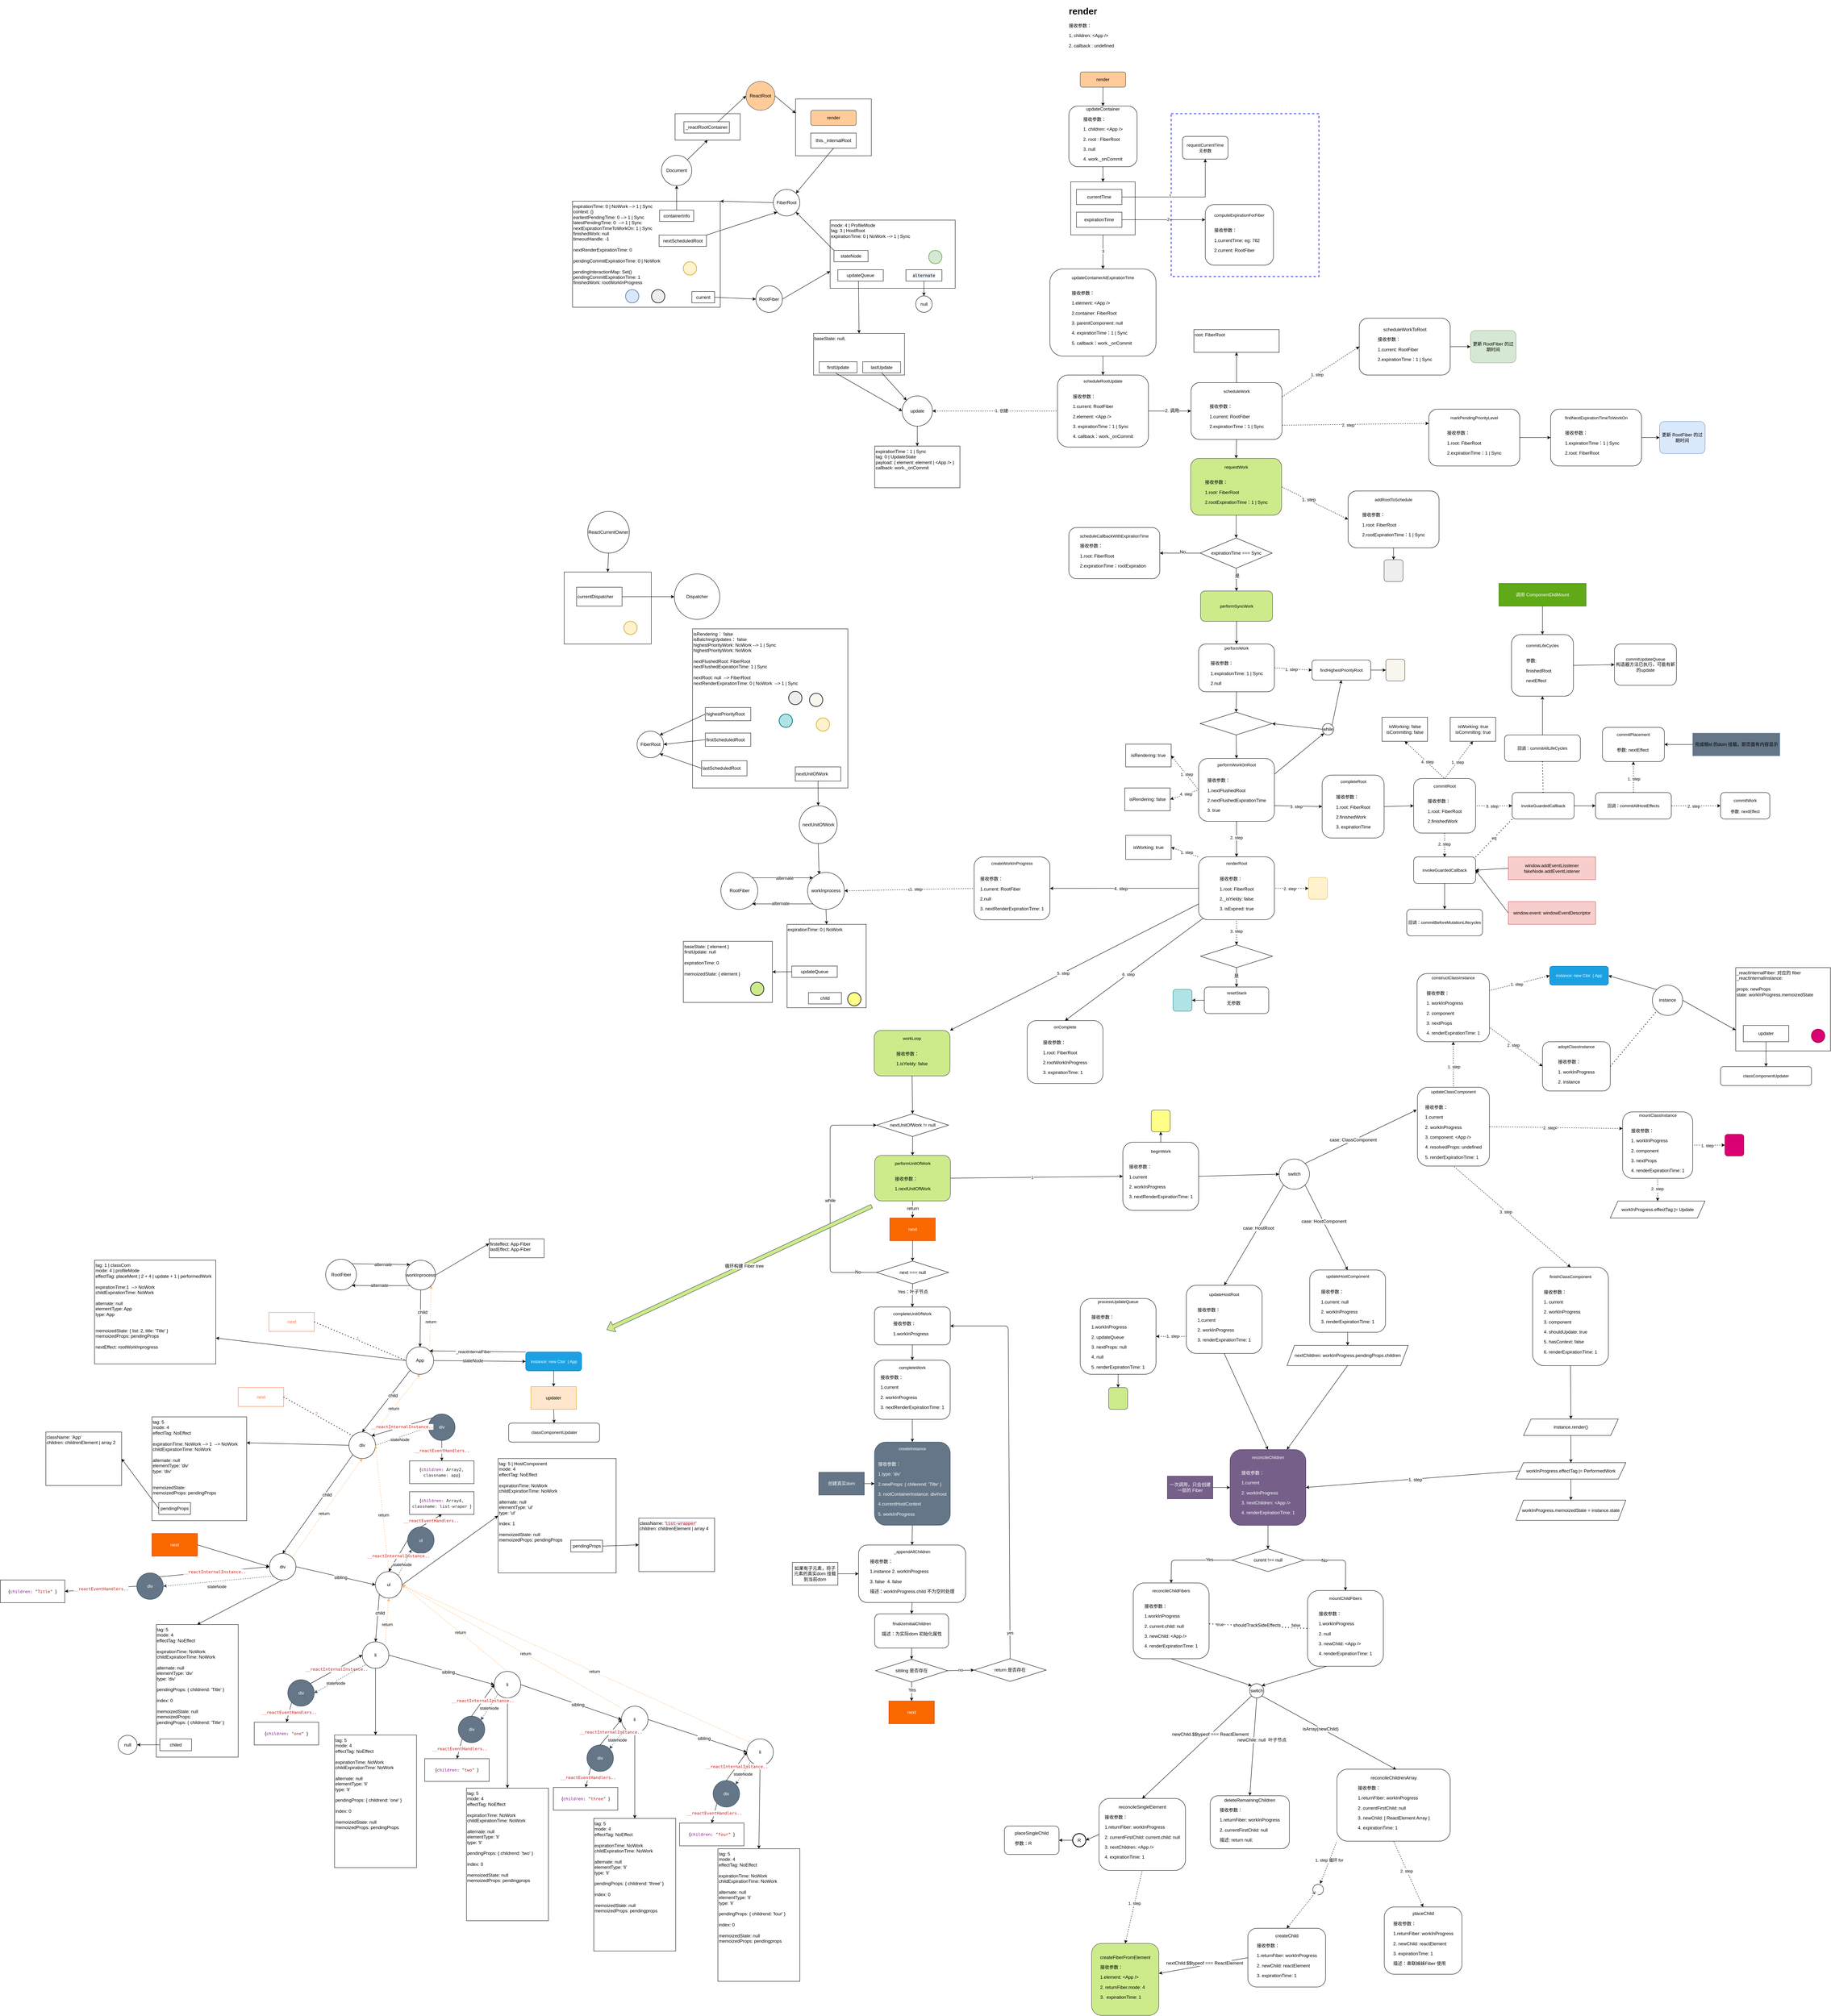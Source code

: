 <mxfile version="14.7.0" type="device" pages="2"><diagram id="KQhfty1ZH59StfGR-ikZ" name="Demo01"><mxGraphModel dx="3667" dy="634" grid="1" gridSize="10" guides="1" tooltips="1" connect="1" arrows="1" fold="1" page="1" pageScale="1" pageWidth="827" pageHeight="1169" math="0" shadow="0"><root><mxCell id="0"/><mxCell id="1" parent="0"/><mxCell id="kdeff4cUZPpXJoXCuASo-107" value="" style="rounded=0;whiteSpace=wrap;html=1;strokeColor=#000000;strokeWidth=1;fontSize=12;fontColor=#000000;align=center;" parent="1" vertex="1"><mxGeometry x="-609.34" y="370" width="171.84" height="70" as="geometry"/></mxCell><mxCell id="ffKk_UZguBpkCd4ors56-77" value="" style="rounded=0;whiteSpace=wrap;html=1;fontSize=12;fontColor=#000000;align=left;dashed=1;strokeColor=#333AFF;strokeWidth=2;" parent="1" vertex="1"><mxGeometry x="700" y="370" width="390" height="430" as="geometry"/></mxCell><mxCell id="ffKk_UZguBpkCd4ors56-17" value="" style="rounded=0;whiteSpace=wrap;html=1;" parent="1" vertex="1"><mxGeometry x="-291.25" y="331.25" width="200" height="150" as="geometry"/></mxCell><mxCell id="ffKk_UZguBpkCd4ors56-15" value="expirationTime: 0 | NoWork --&amp;gt; 1 | Sync&lt;br&gt;context: {}&lt;br&gt;earliestPendingTime: 0 --&amp;gt; 1 | Sync&lt;br&gt;latestPendingTime: 0&amp;nbsp; --&amp;gt; 1 | Sync&lt;br&gt;nextExpirationTimeToWorkOn: 1 | Sync&lt;br&gt;finishedWork: null&lt;br&gt;timeoutHandle: -1&lt;br&gt;&lt;br&gt;nextRenderExpirationTime: 0&lt;br&gt;&lt;br&gt;pendingCommitExpirationTime: 0 | NoWork&lt;br&gt;&lt;br&gt;pendingInteractionMap: Set()&lt;br&gt;pendingCommitExpirationTime: 1&lt;br&gt;finishedWork: rootWorkInProgress" style="rounded=0;whiteSpace=wrap;html=1;align=left;verticalAlign=top;" parent="1" vertex="1"><mxGeometry x="-880" y="601" width="390" height="280" as="geometry"/></mxCell><mxCell id="ffKk_UZguBpkCd4ors56-3" value="ReactRoot" style="ellipse;whiteSpace=wrap;html=1;aspect=fixed;fillColor=#ffcc99;strokeColor=#36393d;" parent="1" vertex="1"><mxGeometry x="-422" y="285" width="76.25" height="76.25" as="geometry"/></mxCell><mxCell id="ffKk_UZguBpkCd4ors56-5" value="this._internalRoot" style="rounded=0;whiteSpace=wrap;html=1;" parent="1" vertex="1"><mxGeometry x="-251.25" y="421.25" width="120" height="40" as="geometry"/></mxCell><mxCell id="ffKk_UZguBpkCd4ors56-7" value="FiberRoot" style="ellipse;whiteSpace=wrap;html=1;aspect=fixed;" parent="1" vertex="1"><mxGeometry x="-350" y="570" width="70" height="70" as="geometry"/></mxCell><mxCell id="ffKk_UZguBpkCd4ors56-9" value="" style="endArrow=classic;html=1;entryX=1;entryY=0;entryDx=0;entryDy=0;exitX=0;exitY=0.5;exitDx=0;exitDy=0;" parent="1" source="ffKk_UZguBpkCd4ors56-7" target="ffKk_UZguBpkCd4ors56-15" edge="1"><mxGeometry width="50" height="50" relative="1" as="geometry"><mxPoint x="465" y="590" as="sourcePoint"/><mxPoint x="153.076" y="513.076" as="targetPoint"/></mxGeometry></mxCell><mxCell id="ffKk_UZguBpkCd4ors56-10" value="RootFiber" style="ellipse;whiteSpace=wrap;html=1;aspect=fixed;" parent="1" vertex="1"><mxGeometry x="-396" y="824.5" width="70" height="70" as="geometry"/></mxCell><mxCell id="ffKk_UZguBpkCd4ors56-11" value="mode: 4 | ProfileMode&lt;br&gt;tag: 3 | HostRoot&lt;br&gt;expirationTime: 0 | NoWork --&amp;gt; 1 | Sync" style="rounded=0;whiteSpace=wrap;html=1;verticalAlign=top;align=left;" parent="1" vertex="1"><mxGeometry x="-200" y="651" width="330" height="180" as="geometry"/></mxCell><mxCell id="ffKk_UZguBpkCd4ors56-12" value="" style="endArrow=classic;html=1;exitX=1;exitY=0.5;exitDx=0;exitDy=0;entryX=0;entryY=0.75;entryDx=0;entryDy=0;" parent="1" source="ffKk_UZguBpkCd4ors56-10" target="ffKk_UZguBpkCd4ors56-11" edge="1"><mxGeometry width="50" height="50" relative="1" as="geometry"><mxPoint x="365" y="825" as="sourcePoint"/><mxPoint x="415" y="775" as="targetPoint"/></mxGeometry></mxCell><mxCell id="ffKk_UZguBpkCd4ors56-13" value="current" style="rounded=0;whiteSpace=wrap;html=1;" parent="1" vertex="1"><mxGeometry x="-565" y="839.5" width="60" height="30" as="geometry"/></mxCell><mxCell id="ffKk_UZguBpkCd4ors56-14" value="containerInfo" style="rounded=0;whiteSpace=wrap;html=1;" parent="1" vertex="1"><mxGeometry x="-650.22" y="624.5" width="90" height="30" as="geometry"/></mxCell><mxCell id="ffKk_UZguBpkCd4ors56-16" value="" style="endArrow=classic;html=1;exitX=1;exitY=0.5;exitDx=0;exitDy=0;entryX=0;entryY=0.5;entryDx=0;entryDy=0;" parent="1" source="ffKk_UZguBpkCd4ors56-13" target="ffKk_UZguBpkCd4ors56-10" edge="1"><mxGeometry width="50" height="50" relative="1" as="geometry"><mxPoint x="66.25" y="526.5" as="sourcePoint"/><mxPoint x="116.25" y="476.5" as="targetPoint"/></mxGeometry></mxCell><mxCell id="ffKk_UZguBpkCd4ors56-18" value="" style="endArrow=classic;html=1;exitX=1;exitY=0.5;exitDx=0;exitDy=0;entryX=0;entryY=0.25;entryDx=0;entryDy=0;" parent="1" source="ffKk_UZguBpkCd4ors56-3" target="ffKk_UZguBpkCd4ors56-17" edge="1"><mxGeometry width="50" height="50" relative="1" as="geometry"><mxPoint x="-320.0" y="369.375" as="sourcePoint"/><mxPoint x="517.25" y="581.25" as="targetPoint"/></mxGeometry></mxCell><mxCell id="ffKk_UZguBpkCd4ors56-19" value="" style="endArrow=classic;html=1;exitX=0.5;exitY=1;exitDx=0;exitDy=0;entryX=1;entryY=0;entryDx=0;entryDy=0;" parent="1" source="ffKk_UZguBpkCd4ors56-5" target="ffKk_UZguBpkCd4ors56-7" edge="1"><mxGeometry width="50" height="50" relative="1" as="geometry"><mxPoint x="435" y="470" as="sourcePoint"/><mxPoint x="485" y="420" as="targetPoint"/></mxGeometry></mxCell><mxCell id="ffKk_UZguBpkCd4ors56-20" value="Document" style="ellipse;whiteSpace=wrap;html=1;aspect=fixed;" parent="1" vertex="1"><mxGeometry x="-645.22" y="480" width="80" height="80" as="geometry"/></mxCell><mxCell id="ffKk_UZguBpkCd4ors56-21" value="" style="endArrow=classic;html=1;exitX=0.5;exitY=0;exitDx=0;exitDy=0;entryX=0.5;entryY=1;entryDx=0;entryDy=0;" parent="1" source="ffKk_UZguBpkCd4ors56-14" target="ffKk_UZguBpkCd4ors56-20" edge="1"><mxGeometry width="50" height="50" relative="1" as="geometry"><mxPoint x="32.25" y="610" as="sourcePoint"/><mxPoint x="82.25" y="560" as="targetPoint"/></mxGeometry></mxCell><mxCell id="ffKk_UZguBpkCd4ors56-23" value="stateNode" style="rounded=0;whiteSpace=wrap;html=1;" parent="1" vertex="1"><mxGeometry x="-190" y="731" width="90" height="30" as="geometry"/></mxCell><mxCell id="ffKk_UZguBpkCd4ors56-24" value="" style="endArrow=classic;html=1;exitX=0;exitY=0;exitDx=0;exitDy=0;entryX=1;entryY=1;entryDx=0;entryDy=0;" parent="1" source="ffKk_UZguBpkCd4ors56-23" target="ffKk_UZguBpkCd4ors56-7" edge="1"><mxGeometry width="50" height="50" relative="1" as="geometry"><mxPoint x="380" y="600" as="sourcePoint"/><mxPoint x="430" y="550" as="targetPoint"/><Array as="points"/></mxGeometry></mxCell><mxCell id="ffKk_UZguBpkCd4ors56-26" value="_reactRootContainer" style="rounded=0;whiteSpace=wrap;html=1;" parent="1" vertex="1"><mxGeometry x="-586" y="391.25" width="120" height="30" as="geometry"/></mxCell><mxCell id="ffKk_UZguBpkCd4ors56-27" value="" style="endArrow=classic;html=1;exitX=0.75;exitY=0;exitDx=0;exitDy=0;entryX=0;entryY=0.5;entryDx=0;entryDy=0;" parent="1" source="ffKk_UZguBpkCd4ors56-26" target="ffKk_UZguBpkCd4ors56-3" edge="1"><mxGeometry width="50" height="50" relative="1" as="geometry"><mxPoint x="365" y="756.25" as="sourcePoint"/><mxPoint x="-349.75" y="183.75" as="targetPoint"/></mxGeometry></mxCell><mxCell id="ffKk_UZguBpkCd4ors56-28" value="" style="endArrow=classic;html=1;exitX=1;exitY=0;exitDx=0;exitDy=0;entryX=0.5;entryY=1;entryDx=0;entryDy=0;" parent="1" source="ffKk_UZguBpkCd4ors56-20" target="kdeff4cUZPpXJoXCuASo-107" edge="1"><mxGeometry width="50" height="50" relative="1" as="geometry"><mxPoint x="250.5" y="500" as="sourcePoint"/><mxPoint x="-657.375" y="330" as="targetPoint"/></mxGeometry></mxCell><mxCell id="ffKk_UZguBpkCd4ors56-32" value="render" style="rounded=1;whiteSpace=wrap;html=1;fillColor=#ffcc99;strokeColor=#36393d;" parent="1" vertex="1"><mxGeometry x="-251.25" y="361.25" width="120" height="40" as="geometry"/></mxCell><mxCell id="ffKk_UZguBpkCd4ors56-33" value="render" style="rounded=1;whiteSpace=wrap;html=1;fillColor=#ffcc99;strokeColor=#36393d;" parent="1" vertex="1"><mxGeometry x="460" y="260" width="120" height="40" as="geometry"/></mxCell><mxCell id="ffKk_UZguBpkCd4ors56-34" value="&lt;h1&gt;render&lt;/h1&gt;&lt;p&gt;接收参数：&lt;/p&gt;&lt;p&gt;1. children: &amp;lt;App /&amp;gt;&lt;/p&gt;&lt;p&gt;2. callback : undefined&lt;/p&gt;" style="text;html=1;strokeColor=none;fillColor=none;spacing=5;spacingTop=-20;whiteSpace=wrap;overflow=hidden;rounded=0;" parent="1" vertex="1"><mxGeometry x="425" y="80" width="190" height="120" as="geometry"/></mxCell><mxCell id="ffKk_UZguBpkCd4ors56-39" value="" style="edgeStyle=orthogonalEdgeStyle;rounded=0;orthogonalLoop=1;jettySize=auto;html=1;entryX=0.5;entryY=0;entryDx=0;entryDy=0;" parent="1" source="ffKk_UZguBpkCd4ors56-35" target="ffKk_UZguBpkCd4ors56-45" edge="1"><mxGeometry relative="1" as="geometry"><mxPoint x="520" y="555" as="targetPoint"/></mxGeometry></mxCell><mxCell id="ffKk_UZguBpkCd4ors56-35" value="updateContainer&lt;br&gt;&lt;p style=&quot;text-align: left&quot;&gt;接收参数：&lt;/p&gt;&lt;p style=&quot;text-align: left&quot;&gt;1. children: &amp;lt;App /&amp;gt;&lt;/p&gt;&lt;p style=&quot;text-align: left&quot;&gt;2. root : FiberRoot&lt;/p&gt;&lt;p style=&quot;text-align: left&quot;&gt;3. null&lt;/p&gt;&lt;p style=&quot;text-align: left&quot;&gt;4. work._onCommit&lt;/p&gt;" style="rounded=1;whiteSpace=wrap;html=1;" parent="1" vertex="1"><mxGeometry x="430" y="350" width="180" height="160" as="geometry"/></mxCell><mxCell id="ffKk_UZguBpkCd4ors56-36" value="" style="endArrow=classic;html=1;exitX=0.5;exitY=1;exitDx=0;exitDy=0;entryX=0.5;entryY=0;entryDx=0;entryDy=0;" parent="1" source="ffKk_UZguBpkCd4ors56-33" target="ffKk_UZguBpkCd4ors56-35" edge="1"><mxGeometry width="50" height="50" relative="1" as="geometry"><mxPoint x="380" y="260" as="sourcePoint"/><mxPoint x="430" y="210" as="targetPoint"/></mxGeometry></mxCell><mxCell id="ffKk_UZguBpkCd4ors56-45" value="" style="rounded=0;whiteSpace=wrap;html=1;" parent="1" vertex="1"><mxGeometry x="435" y="550" width="170" height="140" as="geometry"/></mxCell><mxCell id="ffKk_UZguBpkCd4ors56-46" value="&lt;span&gt;currentTime&lt;/span&gt;" style="rounded=0;whiteSpace=wrap;html=1;" parent="1" vertex="1"><mxGeometry x="450" y="570" width="120" height="40" as="geometry"/></mxCell><mxCell id="ffKk_UZguBpkCd4ors56-42" value="" style="edgeStyle=orthogonalEdgeStyle;rounded=0;orthogonalLoop=1;jettySize=auto;html=1;entryX=0.5;entryY=1;entryDx=0;entryDy=0;exitX=1;exitY=0.5;exitDx=0;exitDy=0;" parent="1" source="ffKk_UZguBpkCd4ors56-46" target="ffKk_UZguBpkCd4ors56-47" edge="1"><mxGeometry relative="1" as="geometry"><mxPoint x="530" y="500" as="sourcePoint"/><mxPoint x="890" y="515" as="targetPoint"/></mxGeometry></mxCell><mxCell id="ffKk_UZguBpkCd4ors56-43" value="&lt;span style=&quot;color: rgba(0 , 0 , 0 , 0) ; font-family: monospace ; font-size: 0px ; background-color: rgb(248 , 249 , 250)&quot;&gt;%3CmxGraphModel%3E%3Croot%3E%3CmxCell%20id%3D%220%22%2F%3E%3CmxCell%20id%3D%221%22%20parent%3D%220%22%2F%3E%3CmxCell%20id%3D%222%22%20value%3D%22%22%20style%3D%22edgeStyle%3DorthogonalEdgeStyle%3Brounded%3D0%3BorthogonalLoop%3D1%3BjettySize%3Dauto%3Bhtml%3D1%3BentryX%3D0.5%3BentryY%3D0%3BentryDx%3D0%3BentryDy%3D0%3B%22%20edge%3D%221%22%20parent%3D%221%22%3E%3CmxGeometry%20relative%3D%221%22%20as%3D%22geometry%22%3E%3CmxPoint%20x%3D%22520%22%20y%3D%22490%22%20as%3D%22sourcePoint%22%2F%3E%3CmxPoint%20x%3D%22520%22%20y%3D%22555%22%20as%3D%22targetPoint%22%2F%3E%3C%2FmxGeometry%3E%3C%2FmxCell%3E%3C%2Froot%3E%3C%2FmxGraphModel%3E&lt;/span&gt;" style="edgeLabel;html=1;align=center;verticalAlign=middle;resizable=0;points=[];" parent="ffKk_UZguBpkCd4ors56-42" vertex="1" connectable="0"><mxGeometry x="0.05" y="-2" relative="1" as="geometry"><mxPoint as="offset"/></mxGeometry></mxCell><mxCell id="ffKk_UZguBpkCd4ors56-54" value="1" style="edgeLabel;html=1;align=center;verticalAlign=middle;resizable=0;points=[];" parent="ffKk_UZguBpkCd4ors56-42" vertex="1" connectable="0"><mxGeometry x="-0.208" y="3" relative="1" as="geometry"><mxPoint as="offset"/></mxGeometry></mxCell><mxCell id="ffKk_UZguBpkCd4ors56-47" value="&lt;span style=&quot;font-size: 11px ; background-color: rgb(255 , 255 , 255)&quot;&gt;requestCurrentTime&lt;br&gt;无参数&lt;br&gt;&lt;/span&gt;" style="rounded=1;whiteSpace=wrap;html=1;" parent="1" vertex="1"><mxGeometry x="730" y="430" width="120" height="60" as="geometry"/></mxCell><mxCell id="ffKk_UZguBpkCd4ors56-48" value="expirationTime" style="rounded=0;whiteSpace=wrap;html=1;" parent="1" vertex="1"><mxGeometry x="450" y="630" width="120" height="40" as="geometry"/></mxCell><mxCell id="ffKk_UZguBpkCd4ors56-50" value="&lt;span style=&quot;font-size: 11px ; background-color: rgb(255 , 255 , 255)&quot;&gt;computeExpirationForFiber&lt;/span&gt;&lt;br&gt;&lt;br&gt;&lt;p style=&quot;text-align: left&quot;&gt;接收参数：&lt;/p&gt;&lt;p style=&quot;text-align: left&quot;&gt;1.currentTime: eg: 782&lt;/p&gt;&lt;p style=&quot;text-align: left&quot;&gt;2.current: RootFiber&lt;/p&gt;" style="rounded=1;whiteSpace=wrap;html=1;" parent="1" vertex="1"><mxGeometry x="790" y="610" width="180" height="160" as="geometry"/></mxCell><mxCell id="ffKk_UZguBpkCd4ors56-51" value="" style="endArrow=classic;html=1;exitX=1;exitY=0.5;exitDx=0;exitDy=0;entryX=0;entryY=0.25;entryDx=0;entryDy=0;" parent="1" source="ffKk_UZguBpkCd4ors56-48" target="ffKk_UZguBpkCd4ors56-50" edge="1"><mxGeometry width="50" height="50" relative="1" as="geometry"><mxPoint x="380" y="730" as="sourcePoint"/><mxPoint x="760" y="680" as="targetPoint"/></mxGeometry></mxCell><mxCell id="ffKk_UZguBpkCd4ors56-55" value="2" style="edgeLabel;html=1;align=center;verticalAlign=middle;resizable=0;points=[];" parent="ffKk_UZguBpkCd4ors56-51" vertex="1" connectable="0"><mxGeometry x="0.109" y="1" relative="1" as="geometry"><mxPoint as="offset"/></mxGeometry></mxCell><mxCell id="ffKk_UZguBpkCd4ors56-52" value="&lt;span style=&quot;font-size: 11px&quot;&gt;updateContainerAtExpirationTime&lt;/span&gt;&lt;br&gt;&lt;br&gt;&lt;p style=&quot;text-align: left&quot;&gt;接收参数：&lt;/p&gt;&lt;p style=&quot;text-align: left&quot;&gt;1.element: &amp;lt;App /&amp;gt;&lt;/p&gt;&lt;p style=&quot;text-align: left&quot;&gt;2.container: FiberRoot&lt;/p&gt;&lt;p style=&quot;text-align: left&quot;&gt;3. parentComponent: null&lt;/p&gt;&lt;p style=&quot;text-align: left&quot;&gt;4.&amp;nbsp;expirationTime：1 | Sync&lt;/p&gt;&lt;p style=&quot;text-align: left&quot;&gt;5.&amp;nbsp;callback：work._onCommit&lt;/p&gt;" style="rounded=1;whiteSpace=wrap;html=1;" parent="1" vertex="1"><mxGeometry x="380" y="780" width="280" height="230" as="geometry"/></mxCell><mxCell id="ffKk_UZguBpkCd4ors56-53" value="" style="endArrow=classic;html=1;exitX=0.5;exitY=1;exitDx=0;exitDy=0;entryX=0.5;entryY=0;entryDx=0;entryDy=0;" parent="1" source="ffKk_UZguBpkCd4ors56-45" target="ffKk_UZguBpkCd4ors56-52" edge="1"><mxGeometry width="50" height="50" relative="1" as="geometry"><mxPoint x="390" y="820" as="sourcePoint"/><mxPoint x="440" y="770" as="targetPoint"/></mxGeometry></mxCell><mxCell id="ffKk_UZguBpkCd4ors56-56" value="3" style="edgeLabel;html=1;align=center;verticalAlign=middle;resizable=0;points=[];" parent="ffKk_UZguBpkCd4ors56-53" vertex="1" connectable="0"><mxGeometry x="-0.044" relative="1" as="geometry"><mxPoint as="offset"/></mxGeometry></mxCell><mxCell id="ffKk_UZguBpkCd4ors56-57" value="&lt;span style=&quot;font-size: 11px&quot;&gt;scheduleRootUpdate&lt;/span&gt;&lt;br&gt;&lt;br&gt;&lt;p style=&quot;text-align: left&quot;&gt;接收参数：&lt;/p&gt;&lt;p style=&quot;text-align: left&quot;&gt;1.current: RootFiber&lt;/p&gt;&lt;p style=&quot;text-align: left&quot;&gt;2.element: &amp;lt;App /&amp;gt;&lt;/p&gt;&lt;p style=&quot;text-align: left&quot;&gt;3.&amp;nbsp;expirationTime：1 | Sync&lt;/p&gt;&lt;p style=&quot;text-align: left&quot;&gt;4.&amp;nbsp;callback：work._onCommit&lt;/p&gt;" style="rounded=1;whiteSpace=wrap;html=1;" parent="1" vertex="1"><mxGeometry x="400" y="1060" width="240" height="190" as="geometry"/></mxCell><mxCell id="ffKk_UZguBpkCd4ors56-58" value="" style="endArrow=classic;html=1;exitX=0.5;exitY=1;exitDx=0;exitDy=0;entryX=0.5;entryY=0;entryDx=0;entryDy=0;" parent="1" source="ffKk_UZguBpkCd4ors56-52" target="ffKk_UZguBpkCd4ors56-57" edge="1"><mxGeometry width="50" height="50" relative="1" as="geometry"><mxPoint x="390" y="1050" as="sourcePoint"/><mxPoint x="440" y="1000" as="targetPoint"/></mxGeometry></mxCell><mxCell id="ffKk_UZguBpkCd4ors56-60" value="updateQueue" style="rounded=0;whiteSpace=wrap;html=1;" parent="1" vertex="1"><mxGeometry x="-179.75" y="782" width="120" height="30" as="geometry"/></mxCell><mxCell id="ffKk_UZguBpkCd4ors56-61" value="update" style="ellipse;whiteSpace=wrap;html=1;aspect=fixed;" parent="1" vertex="1"><mxGeometry x="-10" y="1115" width="80" height="80" as="geometry"/></mxCell><mxCell id="ffKk_UZguBpkCd4ors56-62" value="" style="endArrow=none;dashed=1;html=1;exitX=1;exitY=0.5;exitDx=0;exitDy=0;entryX=0;entryY=0.5;entryDx=0;entryDy=0;startArrow=classic;startFill=1;" parent="1" source="ffKk_UZguBpkCd4ors56-61" target="ffKk_UZguBpkCd4ors56-57" edge="1"><mxGeometry width="50" height="50" relative="1" as="geometry"><mxPoint x="390" y="1170" as="sourcePoint"/><mxPoint x="440" y="1120" as="targetPoint"/></mxGeometry></mxCell><mxCell id="ffKk_UZguBpkCd4ors56-63" value="1. 创建" style="edgeLabel;html=1;align=center;verticalAlign=middle;resizable=0;points=[];" parent="ffKk_UZguBpkCd4ors56-62" vertex="1" connectable="0"><mxGeometry x="0.102" y="1" relative="1" as="geometry"><mxPoint as="offset"/></mxGeometry></mxCell><mxCell id="ffKk_UZguBpkCd4ors56-64" value="expirationTime：1 | Sync&lt;br style=&quot;font-size: 12px&quot;&gt;tag: 0 | UpdateState&lt;br style=&quot;font-size: 12px&quot;&gt;payload: { element: element | &amp;lt;App /&amp;gt; }&lt;br style=&quot;font-size: 12px&quot;&gt;callback: work._onCommit" style="rounded=0;whiteSpace=wrap;html=1;align=left;fontSize=12;verticalAlign=top;" parent="1" vertex="1"><mxGeometry x="-82.5" y="1247.5" width="225" height="110" as="geometry"/></mxCell><mxCell id="ffKk_UZguBpkCd4ors56-65" value="" style="endArrow=classic;html=1;fontSize=12;exitX=0.5;exitY=1;exitDx=0;exitDy=0;entryX=0.5;entryY=0;entryDx=0;entryDy=0;" parent="1" source="ffKk_UZguBpkCd4ors56-61" target="ffKk_UZguBpkCd4ors56-64" edge="1"><mxGeometry width="50" height="50" relative="1" as="geometry"><mxPoint x="406.75" y="1100" as="sourcePoint"/><mxPoint x="456.75" y="1050" as="targetPoint"/></mxGeometry></mxCell><mxCell id="ffKk_UZguBpkCd4ors56-66" value="&lt;span style=&quot;font-family: menlo, monospace; font-size: 11px; background-color: rgb(226, 234, 243);&quot;&gt;alternate&lt;/span&gt;" style="rounded=0;whiteSpace=wrap;html=1;fontSize=12;align=center;" parent="1" vertex="1"><mxGeometry y="782" width="95" height="30" as="geometry"/></mxCell><mxCell id="ffKk_UZguBpkCd4ors56-67" value="null" style="ellipse;whiteSpace=wrap;html=1;aspect=fixed;fontSize=12;align=center;" parent="1" vertex="1"><mxGeometry x="25.75" y="851" width="43.5" height="43.5" as="geometry"/></mxCell><mxCell id="ffKk_UZguBpkCd4ors56-68" value="" style="endArrow=classic;html=1;fontSize=12;fontColor=#000000;exitX=0.5;exitY=1;exitDx=0;exitDy=0;entryX=0.5;entryY=0;entryDx=0;entryDy=0;" parent="1" source="ffKk_UZguBpkCd4ors56-66" target="ffKk_UZguBpkCd4ors56-67" edge="1"><mxGeometry width="50" height="50" relative="1" as="geometry"><mxPoint x="82.5" y="1240.5" as="sourcePoint"/><mxPoint x="132.5" y="1190.5" as="targetPoint"/></mxGeometry></mxCell><mxCell id="ffKk_UZguBpkCd4ors56-69" value="&lt;div&gt;baseState: null,&lt;/div&gt;&lt;div&gt;&lt;br&gt;&lt;/div&gt;" style="rounded=0;whiteSpace=wrap;html=1;fontSize=12;fontColor=#000000;align=left;verticalAlign=top;" parent="1" vertex="1"><mxGeometry x="-243.75" y="950" width="240" height="110" as="geometry"/></mxCell><mxCell id="ffKk_UZguBpkCd4ors56-70" value="" style="endArrow=classic;html=1;fontSize=12;fontColor=#000000;entryX=0.5;entryY=0;entryDx=0;entryDy=0;exitX=0.454;exitY=1;exitDx=0;exitDy=0;exitPerimeter=0;" parent="1" source="ffKk_UZguBpkCd4ors56-60" target="ffKk_UZguBpkCd4ors56-69" edge="1"><mxGeometry width="50" height="50" relative="1" as="geometry"><mxPoint x="123" y="1129" as="sourcePoint"/><mxPoint x="175" y="1230" as="targetPoint"/></mxGeometry></mxCell><mxCell id="ffKk_UZguBpkCd4ors56-71" value="&lt;span&gt;firstUpdate&lt;/span&gt;" style="rounded=0;whiteSpace=wrap;html=1;fontSize=12;fontColor=#000000;align=center;" parent="1" vertex="1"><mxGeometry x="-229" y="1025" width="100" height="29" as="geometry"/></mxCell><mxCell id="ffKk_UZguBpkCd4ors56-72" value="&lt;span style=&quot;text-align: left&quot;&gt;lastUpdate&lt;/span&gt;" style="rounded=0;whiteSpace=wrap;html=1;fontSize=12;fontColor=#000000;align=center;" parent="1" vertex="1"><mxGeometry x="-114" y="1025" width="100" height="29" as="geometry"/></mxCell><mxCell id="ffKk_UZguBpkCd4ors56-73" value="" style="endArrow=classic;html=1;fontSize=12;fontColor=#000000;exitX=0.44;exitY=1.034;exitDx=0;exitDy=0;exitPerimeter=0;entryX=0;entryY=0.5;entryDx=0;entryDy=0;" parent="1" source="ffKk_UZguBpkCd4ors56-71" target="ffKk_UZguBpkCd4ors56-61" edge="1"><mxGeometry width="50" height="50" relative="1" as="geometry"><mxPoint x="125" y="1410" as="sourcePoint"/><mxPoint x="175" y="1360" as="targetPoint"/></mxGeometry></mxCell><mxCell id="ffKk_UZguBpkCd4ors56-74" value="" style="endArrow=classic;html=1;fontSize=12;fontColor=#000000;exitX=0.5;exitY=1;exitDx=0;exitDy=0;entryX=0;entryY=0;entryDx=0;entryDy=0;" parent="1" source="ffKk_UZguBpkCd4ors56-72" target="ffKk_UZguBpkCd4ors56-61" edge="1"><mxGeometry width="50" height="50" relative="1" as="geometry"><mxPoint x="125" y="1410" as="sourcePoint"/><mxPoint x="175" y="1360" as="targetPoint"/></mxGeometry></mxCell><mxCell id="ffKk_UZguBpkCd4ors56-75" value="&lt;span style=&quot;font-size: 11px&quot;&gt;scheduleWork&lt;/span&gt;&lt;br&gt;&lt;br&gt;&lt;p style=&quot;text-align: left&quot;&gt;接收参数：&lt;/p&gt;&lt;p style=&quot;text-align: left&quot;&gt;1.current: RootFiber&lt;/p&gt;&lt;p style=&quot;text-align: left&quot;&gt;2.&lt;span&gt;expirationTime：1 | Sync&lt;br&gt;&lt;/span&gt;&lt;/p&gt;" style="rounded=1;whiteSpace=wrap;html=1;" parent="1" vertex="1"><mxGeometry x="752.5" y="1080" width="240" height="150" as="geometry"/></mxCell><mxCell id="ffKk_UZguBpkCd4ors56-76" value="" style="endArrow=classic;html=1;fontSize=12;fontColor=#000000;exitX=1;exitY=0.5;exitDx=0;exitDy=0;entryX=0;entryY=0.5;entryDx=0;entryDy=0;" parent="1" source="ffKk_UZguBpkCd4ors56-57" target="ffKk_UZguBpkCd4ors56-75" edge="1"><mxGeometry width="50" height="50" relative="1" as="geometry"><mxPoint x="340" y="1280" as="sourcePoint"/><mxPoint x="390" y="1230" as="targetPoint"/></mxGeometry></mxCell><mxCell id="ffKk_UZguBpkCd4ors56-78" value="2. 调用" style="edgeLabel;html=1;align=center;verticalAlign=middle;resizable=0;points=[];fontSize=12;fontColor=#000000;" parent="ffKk_UZguBpkCd4ors56-76" vertex="1" connectable="0"><mxGeometry x="0.1" y="1" relative="1" as="geometry"><mxPoint as="offset"/></mxGeometry></mxCell><mxCell id="ffKk_UZguBpkCd4ors56-83" value="" style="edgeStyle=orthogonalEdgeStyle;rounded=0;orthogonalLoop=1;jettySize=auto;html=1;fontSize=12;fontColor=#000000;" parent="1" source="ffKk_UZguBpkCd4ors56-79" target="ffKk_UZguBpkCd4ors56-82" edge="1"><mxGeometry relative="1" as="geometry"/></mxCell><mxCell id="ffKk_UZguBpkCd4ors56-79" value="&lt;div style=&quot;text-align: center&quot;&gt;&lt;span style=&quot;color: rgba(0 , 0 , 0 , 0) ; font-family: monospace ; font-size: 0px&quot;&gt;%3CmxGraphModel%3E%3Croot%3E%3CmxCell%20id%3D%220%22%2F%3E%3CmxCell%20id%3D%221%22%20parent%3D%220%22%2F%3E%3CmxCell%20id%3D%222%22%20value%3D%22%26lt%3Bspan%20style%3D%26quot%3Bfont-size%3A%2011px%26quot%3B%26gt%3BscheduleWork%26lt%3B%2Fspan%26gt%3B%26lt%3Bbr%26gt%3B%26lt%3Bbr%26gt%3B%26lt%3Bp%20style%3D%26quot%3Btext-align%3A%20left%26quot%3B%26gt%3B%E6%8E%A5%E6%94%B6%E5%8F%82%E6%95%B0%EF%BC%9A%26lt%3B%2Fp%26gt%3B%26lt%3Bp%20style%3D%26quot%3Btext-align%3A%20left%26quot%3B%26gt%3B1.current%3A%20RootFiber%26lt%3B%2Fp%26gt%3B%26lt%3Bp%20style%3D%26quot%3Btext-align%3A%20left%26quot%3B%26gt%3B2.%26lt%3Bspan%26gt%3BexpirationTime%EF%BC%9A1%20%7C%20Sync%26lt%3Bbr%26gt%3B%26lt%3B%2Fspan%26gt%3B%26lt%3B%2Fp%26gt%3B%22%20style%3D%22rounded%3D1%3BwhiteSpace%3Dwrap%3Bhtml%3D1%3B%22%20vertex%3D%221%22%20parent%3D%221%22%3E%3CmxGeometry%20x%3D%22760%22%20y%3D%221079.5%22%20width%3D%22240%22%20height%3D%22150%22%20as%3D%22geometry%22%2F%3E%3C%2FmxCell%3E%3C%2Froot%3E%3C%2FmxGraphMode&lt;/span&gt;&lt;span&gt;scheduleWorkToRoot&lt;/span&gt;&lt;/div&gt;&lt;p style=&quot;text-align: left&quot;&gt;&lt;span&gt;接收参数：&lt;/span&gt;&lt;br&gt;&lt;/p&gt;&lt;p style=&quot;text-align: left&quot;&gt;1.current: RootFiber&lt;/p&gt;&lt;p style=&quot;text-align: left&quot;&gt;2.&lt;span&gt;expirationTime：1 | Sync&lt;br&gt;&lt;/span&gt;&lt;/p&gt;" style="rounded=1;whiteSpace=wrap;html=1;" parent="1" vertex="1"><mxGeometry x="1196.5" y="910" width="240" height="150" as="geometry"/></mxCell><mxCell id="ffKk_UZguBpkCd4ors56-80" value="" style="endArrow=none;dashed=1;html=1;exitX=0;exitY=0.5;exitDx=0;exitDy=0;entryX=1;entryY=0.25;entryDx=0;entryDy=0;startArrow=classic;startFill=1;" parent="1" source="ffKk_UZguBpkCd4ors56-79" target="ffKk_UZguBpkCd4ors56-75" edge="1"><mxGeometry width="50" height="50" relative="1" as="geometry"><mxPoint x="425" y="1395" as="sourcePoint"/><mxPoint x="712.5" y="1250" as="targetPoint"/></mxGeometry></mxCell><mxCell id="ffKk_UZguBpkCd4ors56-81" value="1. step" style="edgeLabel;html=1;align=center;verticalAlign=middle;resizable=0;points=[];" parent="ffKk_UZguBpkCd4ors56-80" vertex="1" connectable="0"><mxGeometry x="0.102" y="1" relative="1" as="geometry"><mxPoint as="offset"/></mxGeometry></mxCell><mxCell id="ffKk_UZguBpkCd4ors56-82" value="更新 RootFiber 的过期时间" style="whiteSpace=wrap;html=1;rounded=1;fillColor=#d5e8d4;strokeColor=#82b366;" parent="1" vertex="1"><mxGeometry x="1490" y="942.5" width="120" height="85" as="geometry"/></mxCell><mxCell id="ffKk_UZguBpkCd4ors56-86" value="" style="ellipse;whiteSpace=wrap;html=1;aspect=fixed;strokeColor=#82b366;strokeWidth=2;fontSize=12;align=left;fillColor=#d5e8d4;" parent="1" vertex="1"><mxGeometry x="60" y="731" width="35" height="35" as="geometry"/></mxCell><mxCell id="ffKk_UZguBpkCd4ors56-90" value="root: FiberRoot" style="rounded=0;whiteSpace=wrap;html=1;align=left;fontSize=12;verticalAlign=top;" parent="1" vertex="1"><mxGeometry x="760" y="940" width="225" height="60" as="geometry"/></mxCell><mxCell id="ffKk_UZguBpkCd4ors56-91" value="" style="endArrow=classic;html=1;fontSize=12;fontColor=#000000;entryX=0.5;entryY=1;entryDx=0;entryDy=0;" parent="1" source="ffKk_UZguBpkCd4ors56-75" target="ffKk_UZguBpkCd4ors56-90" edge="1"><mxGeometry width="50" height="50" relative="1" as="geometry"><mxPoint x="880" y="1080" as="sourcePoint"/><mxPoint x="880" y="1010" as="targetPoint"/></mxGeometry></mxCell><mxCell id="ffKk_UZguBpkCd4ors56-94" value="&lt;span style=&quot;font-size: 11px&quot;&gt;markPendingPriorityLevel&lt;/span&gt;&lt;br&gt;&lt;br&gt;&lt;p style=&quot;text-align: left&quot;&gt;接收参数：&lt;/p&gt;&lt;p style=&quot;text-align: left&quot;&gt;1.root: FiberRoot&lt;/p&gt;&lt;p style=&quot;text-align: left&quot;&gt;2.&lt;span&gt;expirationTime：1 | Sync&lt;br&gt;&lt;/span&gt;&lt;/p&gt;" style="rounded=1;whiteSpace=wrap;html=1;" parent="1" vertex="1"><mxGeometry x="1380" y="1150" width="240" height="150" as="geometry"/></mxCell><mxCell id="ffKk_UZguBpkCd4ors56-95" value="" style="endArrow=none;dashed=1;html=1;exitX=0;exitY=0.25;exitDx=0;exitDy=0;entryX=1;entryY=0.75;entryDx=0;entryDy=0;startArrow=classic;startFill=1;" parent="1" source="ffKk_UZguBpkCd4ors56-94" target="ffKk_UZguBpkCd4ors56-75" edge="1"><mxGeometry width="50" height="50" relative="1" as="geometry"><mxPoint x="1059.04" y="1271.95" as="sourcePoint"/><mxPoint x="950" y="1270" as="targetPoint"/></mxGeometry></mxCell><mxCell id="ffKk_UZguBpkCd4ors56-96" value="2. step" style="edgeLabel;html=1;align=center;verticalAlign=middle;resizable=0;points=[];" parent="ffKk_UZguBpkCd4ors56-95" vertex="1" connectable="0"><mxGeometry x="0.102" y="1" relative="1" as="geometry"><mxPoint as="offset"/></mxGeometry></mxCell><mxCell id="ffKk_UZguBpkCd4ors56-97" value="" style="ellipse;whiteSpace=wrap;html=1;aspect=fixed;strokeColor=#6c8ebf;strokeWidth=2;fontSize=12;align=left;fillColor=#dae8fc;" parent="1" vertex="1"><mxGeometry x="-740" y="834.5" width="35" height="35" as="geometry"/></mxCell><mxCell id="ffKk_UZguBpkCd4ors56-98" value="更新 RootFiber 的过期时间" style="whiteSpace=wrap;html=1;rounded=1;fillColor=#dae8fc;strokeColor=#6c8ebf;" parent="1" vertex="1"><mxGeometry x="1989" y="1182.5" width="120" height="85" as="geometry"/></mxCell><mxCell id="ffKk_UZguBpkCd4ors56-100" value="" style="endArrow=classic;html=1;fontSize=12;fontColor=#000000;exitX=1;exitY=0.5;exitDx=0;exitDy=0;entryX=0;entryY=0.5;entryDx=0;entryDy=0;" parent="1" source="ffKk_UZguBpkCd4ors56-101" target="ffKk_UZguBpkCd4ors56-98" edge="1"><mxGeometry width="50" height="50" relative="1" as="geometry"><mxPoint x="1661.5" y="910" as="sourcePoint"/><mxPoint x="1711.5" y="860" as="targetPoint"/></mxGeometry></mxCell><mxCell id="ffKk_UZguBpkCd4ors56-101" value="&lt;span style=&quot;font-size: 11px&quot;&gt;findNextExpirationTimeToWorkOn&lt;/span&gt;&lt;br&gt;&lt;br&gt;&lt;p style=&quot;text-align: left&quot;&gt;接收参数：&lt;/p&gt;&lt;p style=&quot;text-align: left&quot;&gt;1.&lt;span&gt;expirationTime：1 | Sync&lt;br&gt;&lt;/span&gt;&lt;/p&gt;&lt;p style=&quot;text-align: left&quot;&gt;2.root: FiberRoot&lt;span&gt;&lt;br&gt;&lt;/span&gt;&lt;/p&gt;" style="rounded=1;whiteSpace=wrap;html=1;" parent="1" vertex="1"><mxGeometry x="1701.5" y="1150" width="240" height="150" as="geometry"/></mxCell><mxCell id="ffKk_UZguBpkCd4ors56-102" value="" style="endArrow=classic;html=1;fontSize=12;fontColor=#000000;exitX=1;exitY=0.5;exitDx=0;exitDy=0;entryX=0;entryY=0.5;entryDx=0;entryDy=0;" parent="1" source="ffKk_UZguBpkCd4ors56-94" target="ffKk_UZguBpkCd4ors56-101" edge="1"><mxGeometry width="50" height="50" relative="1" as="geometry"><mxPoint x="1480" y="1219" as="sourcePoint"/><mxPoint x="1530" y="1169" as="targetPoint"/></mxGeometry></mxCell><mxCell id="ffKk_UZguBpkCd4ors56-103" value="&lt;span style=&quot;font-size: 11px&quot;&gt;requestWork&lt;/span&gt;&lt;br&gt;&lt;br&gt;&lt;p style=&quot;text-align: left&quot;&gt;接收参数：&lt;/p&gt;&lt;p style=&quot;text-align: left&quot;&gt;1.root: FiberRoot&lt;/p&gt;&lt;p style=&quot;text-align: left&quot;&gt;2.rootE&lt;span&gt;xpirationTime：1 | Sync&lt;br&gt;&lt;/span&gt;&lt;/p&gt;" style="rounded=1;whiteSpace=wrap;html=1;fillColor=#cdeb8b;strokeColor=#36393d;" parent="1" vertex="1"><mxGeometry x="751.5" y="1280" width="240" height="150" as="geometry"/></mxCell><mxCell id="ffKk_UZguBpkCd4ors56-104" value="" style="endArrow=classic;html=1;fontSize=12;fontColor=#000000;entryX=0.5;entryY=0;entryDx=0;entryDy=0;exitX=0.5;exitY=1;exitDx=0;exitDy=0;" parent="1" source="ffKk_UZguBpkCd4ors56-75" target="ffKk_UZguBpkCd4ors56-103" edge="1"><mxGeometry width="50" height="50" relative="1" as="geometry"><mxPoint x="886.129" y="1090" as="sourcePoint"/><mxPoint x="890" y="1010" as="targetPoint"/></mxGeometry></mxCell><mxCell id="ffKk_UZguBpkCd4ors56-105" value="&lt;span style=&quot;font-size: 11px&quot;&gt;addRootToSchedule&lt;/span&gt;&lt;br&gt;&lt;br&gt;&lt;p style=&quot;text-align: left&quot;&gt;接收参数：&lt;/p&gt;&lt;p style=&quot;text-align: left&quot;&gt;1.root: FiberRoot&lt;/p&gt;&lt;p style=&quot;text-align: left&quot;&gt;2.rootE&lt;span&gt;xpirationTime：1 | Sync&lt;br&gt;&lt;/span&gt;&lt;/p&gt;" style="rounded=1;whiteSpace=wrap;html=1;" parent="1" vertex="1"><mxGeometry x="1167" y="1366" width="240" height="150" as="geometry"/></mxCell><mxCell id="ffKk_UZguBpkCd4ors56-108" value="isRendering： false&lt;br&gt;isBatchingUpdates： false&lt;br&gt;highestPriorityWork: NoWork --&amp;gt; 1 | Sync&lt;br&gt;highestPriorityWork: NoWork&lt;br&gt;&lt;br&gt;nextFlushedRoot: FiberRoot&lt;br&gt;nextFlushedExpirationTime: 1 | Sync&lt;br&gt;&lt;br&gt;nextRoot: null&amp;nbsp; --&amp;gt; FiberRoot&lt;br&gt;nextRenderExpirationTime: 0 | NoWork&amp;nbsp; --&amp;gt; 1 | Sync" style="rounded=0;whiteSpace=wrap;html=1;strokeWidth=1;fontSize=12;fontColor=#000000;align=left;verticalAlign=top;" parent="1" vertex="1"><mxGeometry x="-563.25" y="1730" width="410" height="420" as="geometry"/></mxCell><mxCell id="ffKk_UZguBpkCd4ors56-109" value="&lt;span&gt;firstScheduledRoot&lt;/span&gt;" style="rounded=0;whiteSpace=wrap;html=1;strokeColor=#000000;strokeWidth=1;fontSize=12;fontColor=#000000;align=left;" parent="1" vertex="1"><mxGeometry x="-529.5" y="2005" width="120" height="35" as="geometry"/></mxCell><mxCell id="ffKk_UZguBpkCd4ors56-110" value="lastScheduledRoot" style="rounded=0;whiteSpace=wrap;html=1;strokeColor=#000000;strokeWidth=1;fontSize=12;fontColor=#000000;align=left;" parent="1" vertex="1"><mxGeometry x="-539.5" y="2078" width="120" height="40" as="geometry"/></mxCell><mxCell id="ffKk_UZguBpkCd4ors56-111" value="" style="endArrow=classic;html=1;fontSize=12;fontColor=#000000;exitX=0;exitY=0.5;exitDx=0;exitDy=0;entryX=1;entryY=0.5;entryDx=0;entryDy=0;" parent="1" source="ffKk_UZguBpkCd4ors56-109" target="kdeff4cUZPpXJoXCuASo-105" edge="1"><mxGeometry width="50" height="50" relative="1" as="geometry"><mxPoint x="786.75" y="1755" as="sourcePoint"/><mxPoint x="196.75" y="1895" as="targetPoint"/></mxGeometry></mxCell><mxCell id="ffKk_UZguBpkCd4ors56-112" value="" style="endArrow=classic;html=1;fontSize=12;fontColor=#000000;exitX=0;exitY=0.5;exitDx=0;exitDy=0;entryX=1;entryY=1;entryDx=0;entryDy=0;" parent="1" source="ffKk_UZguBpkCd4ors56-110" target="kdeff4cUZPpXJoXCuASo-105" edge="1"><mxGeometry width="50" height="50" relative="1" as="geometry"><mxPoint x="596.75" y="1620" as="sourcePoint"/><mxPoint x="196.75" y="1885" as="targetPoint"/><Array as="points"/></mxGeometry></mxCell><mxCell id="ffKk_UZguBpkCd4ors56-113" value="" style="ellipse;whiteSpace=wrap;html=1;aspect=fixed;strokeColor=#36393d;strokeWidth=2;fontSize=12;align=left;fillColor=#eeeeee;" parent="1" vertex="1"><mxGeometry x="-309.5" y="1895" width="35" height="35" as="geometry"/></mxCell><mxCell id="ffKk_UZguBpkCd4ors56-114" value="" style="whiteSpace=wrap;html=1;rounded=1;fillColor=#eeeeee;strokeColor=#36393d;" parent="1" vertex="1"><mxGeometry x="1262" y="1547.5" width="50" height="57.5" as="geometry"/></mxCell><mxCell id="ffKk_UZguBpkCd4ors56-115" value="" style="endArrow=classic;html=1;fontSize=12;fontColor=#000000;exitX=0.5;exitY=1;exitDx=0;exitDy=0;entryX=0.5;entryY=0;entryDx=0;entryDy=0;" parent="1" source="ffKk_UZguBpkCd4ors56-105" target="ffKk_UZguBpkCd4ors56-114" edge="1"><mxGeometry width="50" height="50" relative="1" as="geometry"><mxPoint x="1149.5" y="1484.75" as="sourcePoint"/><mxPoint x="497" y="1441" as="targetPoint"/></mxGeometry></mxCell><mxCell id="ffKk_UZguBpkCd4ors56-116" value="" style="endArrow=none;dashed=1;html=1;startArrow=classic;startFill=1;exitX=0;exitY=0.5;exitDx=0;exitDy=0;entryX=1;entryY=0.5;entryDx=0;entryDy=0;" parent="1" source="ffKk_UZguBpkCd4ors56-105" target="ffKk_UZguBpkCd4ors56-103" edge="1"><mxGeometry width="50" height="50" relative="1" as="geometry"><mxPoint x="1040" y="1355" as="sourcePoint"/><mxPoint x="990" y="1355" as="targetPoint"/></mxGeometry></mxCell><mxCell id="kdeff4cUZPpXJoXCuASo-108" value="1. step" style="edgeLabel;html=1;align=center;verticalAlign=middle;resizable=0;points=[];fontSize=12;fontColor=#000000;" parent="ffKk_UZguBpkCd4ors56-116" vertex="1" connectable="0"><mxGeometry x="0.197" y="-1" relative="1" as="geometry"><mxPoint as="offset"/></mxGeometry></mxCell><mxCell id="ffKk_UZguBpkCd4ors56-118" value="nextScheduledRoot" style="rounded=0;whiteSpace=wrap;html=1;" parent="1" vertex="1"><mxGeometry x="-651.5" y="690.5" width="125" height="30" as="geometry"/></mxCell><mxCell id="ffKk_UZguBpkCd4ors56-119" value="" style="endArrow=classic;html=1;fontSize=12;fontColor=#000000;entryX=0;entryY=1;entryDx=0;entryDy=0;exitX=1;exitY=0;exitDx=0;exitDy=0;" parent="1" source="ffKk_UZguBpkCd4ors56-118" target="ffKk_UZguBpkCd4ors56-7" edge="1"><mxGeometry width="50" height="50" relative="1" as="geometry"><mxPoint x="130" y="550" as="sourcePoint"/><mxPoint x="180" y="500" as="targetPoint"/></mxGeometry></mxCell><mxCell id="ffKk_UZguBpkCd4ors56-120" value="" style="ellipse;whiteSpace=wrap;html=1;aspect=fixed;strokeColor=#36393d;strokeWidth=2;fontSize=12;align=left;fillColor=#eeeeee;" parent="1" vertex="1"><mxGeometry x="-671.5" y="834.5" width="35" height="35" as="geometry"/></mxCell><mxCell id="ffKk_UZguBpkCd4ors56-121" value="expirationTime === Sync" style="rhombus;whiteSpace=wrap;html=1;strokeColor=#000000;strokeWidth=1;fontSize=12;fontColor=#000000;align=center;" parent="1" vertex="1"><mxGeometry x="776.5" y="1490" width="190" height="80" as="geometry"/></mxCell><mxCell id="ffKk_UZguBpkCd4ors56-122" value="" style="endArrow=classic;html=1;fontSize=12;fontColor=#000000;entryX=0.5;entryY=0;entryDx=0;entryDy=0;exitX=0.5;exitY=1;exitDx=0;exitDy=0;" parent="1" source="ffKk_UZguBpkCd4ors56-103" target="ffKk_UZguBpkCd4ors56-121" edge="1"><mxGeometry width="50" height="50" relative="1" as="geometry"><mxPoint x="460" y="1460" as="sourcePoint"/><mxPoint x="510" y="1410" as="targetPoint"/></mxGeometry></mxCell><mxCell id="ffKk_UZguBpkCd4ors56-123" value="&lt;span style=&quot;font-size: 11px&quot;&gt;performSyncWork&lt;/span&gt;" style="rounded=1;whiteSpace=wrap;html=1;fillColor=#cdeb8b;strokeColor=#36393d;" parent="1" vertex="1"><mxGeometry x="777.5" y="1630" width="190" height="80" as="geometry"/></mxCell><mxCell id="ffKk_UZguBpkCd4ors56-124" value="&lt;span style=&quot;font-size: 11px&quot;&gt;scheduleCallbackWithExpirationTime&lt;/span&gt;&lt;br&gt;&lt;p style=&quot;text-align: left&quot;&gt;接收参数：&lt;/p&gt;&lt;p style=&quot;text-align: left&quot;&gt;1.root: FiberRoot&lt;/p&gt;&lt;p style=&quot;text-align: left&quot;&gt;2.e&lt;span&gt;xpirationTime：rootExpiration&lt;br&gt;&lt;/span&gt;&lt;/p&gt;" style="rounded=1;whiteSpace=wrap;html=1;" parent="1" vertex="1"><mxGeometry x="430" y="1462.5" width="240" height="135" as="geometry"/></mxCell><mxCell id="ffKk_UZguBpkCd4ors56-125" value="" style="endArrow=classic;html=1;fontSize=12;fontColor=#000000;exitX=0.5;exitY=1;exitDx=0;exitDy=0;entryX=0.5;entryY=0;entryDx=0;entryDy=0;" parent="1" source="ffKk_UZguBpkCd4ors56-121" target="ffKk_UZguBpkCd4ors56-123" edge="1"><mxGeometry width="50" height="50" relative="1" as="geometry"><mxPoint x="410" y="1620" as="sourcePoint"/><mxPoint x="460" y="1570" as="targetPoint"/></mxGeometry></mxCell><mxCell id="ffKk_UZguBpkCd4ors56-126" value="是" style="edgeLabel;html=1;align=center;verticalAlign=middle;resizable=0;points=[];fontSize=12;fontColor=#000000;" parent="ffKk_UZguBpkCd4ors56-125" vertex="1" connectable="0"><mxGeometry x="-0.33" y="2" relative="1" as="geometry"><mxPoint as="offset"/></mxGeometry></mxCell><mxCell id="ffKk_UZguBpkCd4ors56-127" value="" style="endArrow=classic;html=1;fontSize=12;fontColor=#000000;exitX=0;exitY=0.5;exitDx=0;exitDy=0;entryX=1;entryY=0.5;entryDx=0;entryDy=0;" parent="1" source="ffKk_UZguBpkCd4ors56-121" target="ffKk_UZguBpkCd4ors56-124" edge="1"><mxGeometry width="50" height="50" relative="1" as="geometry"><mxPoint x="410" y="1561.25" as="sourcePoint"/><mxPoint x="410" y="1650" as="targetPoint"/><Array as="points"/></mxGeometry></mxCell><mxCell id="kdeff4cUZPpXJoXCuASo-106" value="No" style="edgeLabel;html=1;align=center;verticalAlign=middle;resizable=0;points=[];fontSize=12;fontColor=#000000;" parent="ffKk_UZguBpkCd4ors56-127" vertex="1" connectable="0"><mxGeometry x="-0.115" y="-3" relative="1" as="geometry"><mxPoint as="offset"/></mxGeometry></mxCell><mxCell id="ffKk_UZguBpkCd4ors56-130" value="&lt;span style=&quot;font-size: 11px&quot;&gt;performWork&lt;/span&gt;&lt;br&gt;&lt;br&gt;&lt;p style=&quot;text-align: left&quot;&gt;接收参数：&lt;/p&gt;&lt;p style=&quot;text-align: left&quot;&gt;1.expirationTime: 1 | Sync&lt;/p&gt;&lt;p style=&quot;text-align: left&quot;&gt;2.null&lt;span&gt;&lt;br&gt;&lt;/span&gt;&lt;/p&gt;" style="rounded=1;whiteSpace=wrap;html=1;" parent="1" vertex="1"><mxGeometry x="772.5" y="1770" width="200" height="126" as="geometry"/></mxCell><mxCell id="ffKk_UZguBpkCd4ors56-131" value="" style="endArrow=classic;html=1;fontSize=12;fontColor=#000000;exitX=0.5;exitY=1;exitDx=0;exitDy=0;entryX=0.5;entryY=0;entryDx=0;entryDy=0;" parent="1" source="ffKk_UZguBpkCd4ors56-123" target="ffKk_UZguBpkCd4ors56-130" edge="1"><mxGeometry width="50" height="50" relative="1" as="geometry"><mxPoint x="659" y="1784" as="sourcePoint"/><mxPoint x="709" y="1734" as="targetPoint"/></mxGeometry></mxCell><mxCell id="ffKk_UZguBpkCd4ors56-132" value="&lt;span style=&quot;font-size: 11px&quot;&gt;findHighestPriorityRoot&lt;/span&gt;" style="rounded=1;whiteSpace=wrap;html=1;" parent="1" vertex="1"><mxGeometry x="1071.75" y="1812.25" width="155" height="53" as="geometry"/></mxCell><mxCell id="ffKk_UZguBpkCd4ors56-133" value="" style="endArrow=none;dashed=1;html=1;exitX=0;exitY=0.5;exitDx=0;exitDy=0;entryX=1;entryY=0.5;entryDx=0;entryDy=0;startArrow=classic;startFill=1;" parent="1" source="ffKk_UZguBpkCd4ors56-132" target="ffKk_UZguBpkCd4ors56-130" edge="1"><mxGeometry width="50" height="50" relative="1" as="geometry"><mxPoint x="1518.04" y="1702.7" as="sourcePoint"/><mxPoint x="1401.5" y="1701.25" as="targetPoint"/></mxGeometry></mxCell><mxCell id="ffKk_UZguBpkCd4ors56-134" value="1. step" style="edgeLabel;html=1;align=center;verticalAlign=middle;resizable=0;points=[];" parent="ffKk_UZguBpkCd4ors56-133" vertex="1" connectable="0"><mxGeometry x="0.102" y="1" relative="1" as="geometry"><mxPoint as="offset"/></mxGeometry></mxCell><mxCell id="ffKk_UZguBpkCd4ors56-135" value="highestPriorityRoot" style="rounded=0;whiteSpace=wrap;html=1;strokeColor=#000000;strokeWidth=1;fontSize=12;fontColor=#000000;align=left;" parent="1" vertex="1"><mxGeometry x="-529.5" y="1937.5" width="120" height="35" as="geometry"/></mxCell><mxCell id="ffKk_UZguBpkCd4ors56-136" value="" style="endArrow=classic;html=1;fontSize=12;fontColor=#000000;exitX=0;exitY=0.5;exitDx=0;exitDy=0;entryX=1;entryY=0;entryDx=0;entryDy=0;" parent="1" source="ffKk_UZguBpkCd4ors56-135" target="kdeff4cUZPpXJoXCuASo-105" edge="1"><mxGeometry width="50" height="50" relative="1" as="geometry"><mxPoint x="596.75" y="1725" as="sourcePoint"/><mxPoint x="1146.75" y="1750" as="targetPoint"/></mxGeometry></mxCell><mxCell id="ffKk_UZguBpkCd4ors56-137" value="" style="whiteSpace=wrap;html=1;rounded=1;fillColor=#f9f7ed;strokeColor=#36393d;" parent="1" vertex="1"><mxGeometry x="1266.75" y="1810" width="50" height="57.5" as="geometry"/></mxCell><mxCell id="ffKk_UZguBpkCd4ors56-138" value="" style="endArrow=classic;html=1;fontSize=12;fontColor=#000000;exitX=1;exitY=0.5;exitDx=0;exitDy=0;entryX=0;entryY=0.5;entryDx=0;entryDy=0;" parent="1" source="ffKk_UZguBpkCd4ors56-132" target="ffKk_UZguBpkCd4ors56-137" edge="1"><mxGeometry width="50" height="50" relative="1" as="geometry"><mxPoint x="966.75" y="1656.5" as="sourcePoint"/><mxPoint x="1016.75" y="1606.5" as="targetPoint"/></mxGeometry></mxCell><mxCell id="ffKk_UZguBpkCd4ors56-139" value="" style="ellipse;whiteSpace=wrap;html=1;aspect=fixed;strokeColor=#36393d;strokeWidth=2;fontSize=12;align=left;fillColor=#f9f7ed;" parent="1" vertex="1"><mxGeometry x="-254.5" y="1900" width="35" height="35" as="geometry"/></mxCell><mxCell id="ffKk_UZguBpkCd4ors56-140" value="" style="rhombus;whiteSpace=wrap;html=1;strokeColor=#000000;strokeWidth=1;fontSize=12;fontColor=#000000;align=center;" parent="1" vertex="1"><mxGeometry x="776.5" y="1950" width="190" height="60" as="geometry"/></mxCell><mxCell id="ffKk_UZguBpkCd4ors56-141" value="" style="endArrow=classic;html=1;fontSize=12;fontColor=#000000;exitX=0.5;exitY=1;exitDx=0;exitDy=0;entryX=0.5;entryY=0;entryDx=0;entryDy=0;" parent="1" source="ffKk_UZguBpkCd4ors56-130" target="ffKk_UZguBpkCd4ors56-140" edge="1"><mxGeometry width="50" height="50" relative="1" as="geometry"><mxPoint x="410" y="1730" as="sourcePoint"/><mxPoint x="410" y="1764" as="targetPoint"/></mxGeometry></mxCell><mxCell id="ffKk_UZguBpkCd4ors56-142" value="&lt;span style=&quot;font-size: 11px&quot;&gt;performWorkOnRoot&lt;/span&gt;&lt;br&gt;&lt;br&gt;&lt;p style=&quot;text-align: left&quot;&gt;接收参数：&lt;/p&gt;&lt;p style=&quot;text-align: left&quot;&gt;1.nextFlushedRoot&lt;/p&gt;&lt;p style=&quot;text-align: left&quot;&gt;2.nextFlushedExpirationTime&lt;span&gt;&lt;br&gt;&lt;/span&gt;&lt;/p&gt;&lt;p style=&quot;text-align: left&quot;&gt;3. true&lt;/p&gt;" style="rounded=1;whiteSpace=wrap;html=1;" parent="1" vertex="1"><mxGeometry x="772.5" y="2072" width="200" height="166" as="geometry"/></mxCell><mxCell id="ffKk_UZguBpkCd4ors56-143" value="" style="endArrow=classic;html=1;fontSize=12;fontColor=#000000;exitX=0.5;exitY=1;exitDx=0;exitDy=0;entryX=0.5;entryY=0;entryDx=0;entryDy=0;" parent="1" source="ffKk_UZguBpkCd4ors56-140" target="ffKk_UZguBpkCd4ors56-142" edge="1"><mxGeometry width="50" height="50" relative="1" as="geometry"><mxPoint x="900.0" y="1934" as="sourcePoint"/><mxPoint x="900.0" y="1984" as="targetPoint"/></mxGeometry></mxCell><mxCell id="ffKk_UZguBpkCd4ors56-145" value="" style="endArrow=classic;html=1;fontSize=12;fontColor=#000000;entryX=0;entryY=1;entryDx=0;entryDy=0;exitX=1;exitY=0.25;exitDx=0;exitDy=0;" parent="1" source="ffKk_UZguBpkCd4ors56-142" target="ffKk_UZguBpkCd4ors56-146" edge="1"><mxGeometry width="50" height="50" relative="1" as="geometry"><mxPoint x="860.0" y="1974" as="sourcePoint"/><mxPoint x="910.0" y="1924" as="targetPoint"/><Array as="points"/></mxGeometry></mxCell><mxCell id="ffKk_UZguBpkCd4ors56-146" value="while" style="ellipse;whiteSpace=wrap;html=1;aspect=fixed;strokeColor=#000000;strokeWidth=1;fontSize=12;fontColor=#000000;align=center;" parent="1" vertex="1"><mxGeometry x="1099" y="1980" width="30" height="30" as="geometry"/></mxCell><mxCell id="ffKk_UZguBpkCd4ors56-147" value="" style="endArrow=classic;html=1;fontSize=12;fontColor=#000000;entryX=1;entryY=0.5;entryDx=0;entryDy=0;exitX=0;exitY=0.5;exitDx=0;exitDy=0;" parent="1" source="ffKk_UZguBpkCd4ors56-146" target="ffKk_UZguBpkCd4ors56-140" edge="1"><mxGeometry width="50" height="50" relative="1" as="geometry"><mxPoint x="1000.0" y="2197" as="sourcePoint"/><mxPoint x="1054.393" y="2109.607" as="targetPoint"/><Array as="points"/></mxGeometry></mxCell><mxCell id="ffKk_UZguBpkCd4ors56-148" value="" style="endArrow=classic;html=1;fontSize=12;fontColor=#000000;exitX=1;exitY=0;exitDx=0;exitDy=0;entryX=0.5;entryY=1;entryDx=0;entryDy=0;" parent="1" source="ffKk_UZguBpkCd4ors56-146" target="ffKk_UZguBpkCd4ors56-132" edge="1"><mxGeometry width="50" height="50" relative="1" as="geometry"><mxPoint x="564.393" y="2044.393" as="sourcePoint"/><mxPoint x="670" y="1910" as="targetPoint"/><Array as="points"/></mxGeometry></mxCell><mxCell id="ffKk_UZguBpkCd4ors56-149" value="isRendering: true" style="rounded=0;whiteSpace=wrap;html=1;strokeColor=#000000;strokeWidth=1;fontSize=12;fontColor=#000000;align=center;" parent="1" vertex="1"><mxGeometry x="580" y="2034.25" width="120" height="60" as="geometry"/></mxCell><mxCell id="ffKk_UZguBpkCd4ors56-151" value="" style="endArrow=none;dashed=1;html=1;entryX=0;entryY=0.5;entryDx=0;entryDy=0;startArrow=classic;startFill=1;exitX=1;exitY=0.5;exitDx=0;exitDy=0;" parent="1" source="ffKk_UZguBpkCd4ors56-149" target="ffKk_UZguBpkCd4ors56-142" edge="1"><mxGeometry width="50" height="50" relative="1" as="geometry"><mxPoint x="200" y="2140" as="sourcePoint"/><mxPoint x="510" y="1827" as="targetPoint"/></mxGeometry></mxCell><mxCell id="ffKk_UZguBpkCd4ors56-152" value="1. step" style="edgeLabel;html=1;align=center;verticalAlign=middle;resizable=0;points=[];" parent="ffKk_UZguBpkCd4ors56-151" vertex="1" connectable="0"><mxGeometry x="0.102" y="1" relative="1" as="geometry"><mxPoint as="offset"/></mxGeometry></mxCell><mxCell id="ffKk_UZguBpkCd4ors56-153" value="&lt;span style=&quot;font-size: 11px&quot;&gt;renderRoot&lt;/span&gt;&lt;br&gt;&lt;br&gt;&lt;p style=&quot;text-align: left&quot;&gt;接收参数：&lt;/p&gt;&lt;p style=&quot;text-align: left&quot;&gt;1.root: FiberRoot&lt;/p&gt;&lt;p style=&quot;text-align: left&quot;&gt;2._isYieldy: false&lt;span&gt;&lt;br&gt;&lt;/span&gt;&lt;/p&gt;&lt;p style=&quot;text-align: left&quot;&gt;3. isExpired: true&lt;/p&gt;" style="rounded=1;whiteSpace=wrap;html=1;" parent="1" vertex="1"><mxGeometry x="772.5" y="2331.75" width="200" height="166" as="geometry"/></mxCell><mxCell id="ffKk_UZguBpkCd4ors56-154" value="" style="endArrow=classic;html=1;fontSize=12;fontColor=#000000;exitX=0.5;exitY=1;exitDx=0;exitDy=0;entryX=0.5;entryY=0;entryDx=0;entryDy=0;" parent="1" source="ffKk_UZguBpkCd4ors56-142" target="ffKk_UZguBpkCd4ors56-153" edge="1"><mxGeometry width="50" height="50" relative="1" as="geometry"><mxPoint x="294.25" y="2210" as="sourcePoint"/><mxPoint x="344.25" y="2160" as="targetPoint"/></mxGeometry></mxCell><mxCell id="qbaB1L4t7Tgdz1U-N67b-92" value="2. step" style="edgeLabel;html=1;align=center;verticalAlign=middle;resizable=0;points=[];" parent="ffKk_UZguBpkCd4ors56-154" vertex="1" connectable="0"><mxGeometry x="-0.097" y="-1" relative="1" as="geometry"><mxPoint as="offset"/></mxGeometry></mxCell><mxCell id="ffKk_UZguBpkCd4ors56-155" value="" style="endArrow=none;dashed=1;html=1;entryX=0;entryY=0;entryDx=0;entryDy=0;startArrow=classic;startFill=1;exitX=1;exitY=0.5;exitDx=0;exitDy=0;" parent="1" source="ffKk_UZguBpkCd4ors56-157" target="ffKk_UZguBpkCd4ors56-153" edge="1"><mxGeometry width="50" height="50" relative="1" as="geometry"><mxPoint x="531.75" y="2431.75" as="sourcePoint"/><mxPoint x="641.75" y="2431.75" as="targetPoint"/></mxGeometry></mxCell><mxCell id="ffKk_UZguBpkCd4ors56-156" value="1. step" style="edgeLabel;html=1;align=center;verticalAlign=middle;resizable=0;points=[];" parent="ffKk_UZguBpkCd4ors56-155" vertex="1" connectable="0"><mxGeometry x="0.102" y="1" relative="1" as="geometry"><mxPoint as="offset"/></mxGeometry></mxCell><mxCell id="ffKk_UZguBpkCd4ors56-157" value="isWorking: true" style="rounded=0;whiteSpace=wrap;html=1;strokeColor=#000000;strokeWidth=1;fontSize=12;fontColor=#000000;align=center;" parent="1" vertex="1"><mxGeometry x="580" y="2275" width="120" height="63.5" as="geometry"/></mxCell><mxCell id="ffKk_UZguBpkCd4ors56-158" value="" style="rounded=0;whiteSpace=wrap;html=1;strokeWidth=1;fontSize=12;fontColor=#000000;align=left;verticalAlign=top;" parent="1" vertex="1"><mxGeometry x="-902" y="1580" width="230" height="190" as="geometry"/></mxCell><mxCell id="ffKk_UZguBpkCd4ors56-159" value="&lt;span style=&quot;text-align: left&quot;&gt;ReactCurrentOwner&lt;/span&gt;" style="ellipse;whiteSpace=wrap;html=1;aspect=fixed;strokeColor=#000000;strokeWidth=1;fontSize=12;fontColor=#000000;align=center;" parent="1" vertex="1"><mxGeometry x="-840" y="1420" width="110" height="110" as="geometry"/></mxCell><mxCell id="ffKk_UZguBpkCd4ors56-160" value="" style="endArrow=classic;html=1;fontSize=12;fontColor=#000000;exitX=0.5;exitY=1;exitDx=0;exitDy=0;entryX=0.5;entryY=0;entryDx=0;entryDy=0;" parent="1" source="ffKk_UZguBpkCd4ors56-159" target="ffKk_UZguBpkCd4ors56-158" edge="1"><mxGeometry width="50" height="50" relative="1" as="geometry"><mxPoint x="-312" y="1590" as="sourcePoint"/><mxPoint x="-262" y="1540" as="targetPoint"/></mxGeometry></mxCell><mxCell id="ffKk_UZguBpkCd4ors56-161" value="currentDispatcher" style="rounded=0;whiteSpace=wrap;html=1;strokeColor=#000000;strokeWidth=1;fontSize=12;fontColor=#000000;align=left;" parent="1" vertex="1"><mxGeometry x="-869.25" y="1620" width="120" height="50" as="geometry"/></mxCell><mxCell id="ffKk_UZguBpkCd4ors56-162" value="Dispatcher" style="ellipse;whiteSpace=wrap;html=1;aspect=fixed;strokeColor=#000000;strokeWidth=1;fontSize=12;fontColor=#000000;align=center;" parent="1" vertex="1"><mxGeometry x="-611.25" y="1585" width="120" height="120" as="geometry"/></mxCell><mxCell id="ffKk_UZguBpkCd4ors56-163" value="" style="endArrow=classic;html=1;fontSize=12;fontColor=#000000;exitX=1;exitY=0.5;exitDx=0;exitDy=0;" parent="1" source="ffKk_UZguBpkCd4ors56-161" target="ffKk_UZguBpkCd4ors56-162" edge="1"><mxGeometry width="50" height="50" relative="1" as="geometry"><mxPoint x="-572" y="1680" as="sourcePoint"/><mxPoint x="-262" y="1530" as="targetPoint"/></mxGeometry></mxCell><mxCell id="ffKk_UZguBpkCd4ors56-164" value="" style="ellipse;whiteSpace=wrap;html=1;aspect=fixed;strokeColor=#d6b656;strokeWidth=2;fontSize=12;align=left;fillColor=#fff2cc;" parent="1" vertex="1"><mxGeometry x="-744.5" y="1710" width="35" height="35" as="geometry"/></mxCell><mxCell id="ffKk_UZguBpkCd4ors56-165" value="" style="whiteSpace=wrap;html=1;rounded=1;fillColor=#fff2cc;strokeColor=#d6b656;" parent="1" vertex="1"><mxGeometry x="1062.5" y="2386.25" width="50" height="57.5" as="geometry"/></mxCell><mxCell id="ffKk_UZguBpkCd4ors56-166" value="" style="endArrow=none;dashed=1;html=1;entryX=1;entryY=0.5;entryDx=0;entryDy=0;startArrow=classic;startFill=1;exitX=0;exitY=0.5;exitDx=0;exitDy=0;" parent="1" source="ffKk_UZguBpkCd4ors56-165" target="ffKk_UZguBpkCd4ors56-153" edge="1"><mxGeometry width="50" height="50" relative="1" as="geometry"><mxPoint x="1169" y="2414.75" as="sourcePoint"/><mxPoint x="799" y="2424.75" as="targetPoint"/></mxGeometry></mxCell><mxCell id="ffKk_UZguBpkCd4ors56-167" value="2. step" style="edgeLabel;html=1;align=center;verticalAlign=middle;resizable=0;points=[];" parent="ffKk_UZguBpkCd4ors56-166" vertex="1" connectable="0"><mxGeometry x="0.102" y="1" relative="1" as="geometry"><mxPoint as="offset"/></mxGeometry></mxCell><mxCell id="ffKk_UZguBpkCd4ors56-168" value="" style="ellipse;whiteSpace=wrap;html=1;aspect=fixed;strokeColor=#d6b656;strokeWidth=2;fontSize=12;align=left;fillColor=#fff2cc;" parent="1" vertex="1"><mxGeometry x="-587.5" y="761" width="35" height="35" as="geometry"/></mxCell><mxCell id="ffKk_UZguBpkCd4ors56-169" value="" style="rhombus;whiteSpace=wrap;html=1;strokeColor=#000000;strokeWidth=1;fontSize=12;fontColor=#000000;align=center;" parent="1" vertex="1"><mxGeometry x="777.5" y="2564.12" width="190" height="60" as="geometry"/></mxCell><mxCell id="ffKk_UZguBpkCd4ors56-170" value="" style="endArrow=classic;html=1;fontSize=12;fontColor=#000000;exitX=0;exitY=0.5;exitDx=0;exitDy=0;entryX=1;entryY=0.5;entryDx=0;entryDy=0;" parent="1" source="ffKk_UZguBpkCd4ors56-153" target="ffKk_UZguBpkCd4ors56-179" edge="1"><mxGeometry width="50" height="50" relative="1" as="geometry"><mxPoint x="130" y="2330" as="sourcePoint"/><mxPoint x="180" y="2280" as="targetPoint"/></mxGeometry></mxCell><mxCell id="ffKk_UZguBpkCd4ors56-182" value="4. step" style="edgeLabel;html=1;align=center;verticalAlign=middle;resizable=0;points=[];fontSize=12;fontColor=#000000;" parent="ffKk_UZguBpkCd4ors56-170" vertex="1" connectable="0"><mxGeometry x="0.047" y="1" relative="1" as="geometry"><mxPoint as="offset"/></mxGeometry></mxCell><mxCell id="ffKk_UZguBpkCd4ors56-171" value="&lt;span style=&quot;font-size: 11px&quot;&gt;resetStack&lt;/span&gt;&lt;br&gt;&lt;p style=&quot;text-align: left&quot;&gt;无参数&lt;br&gt;&lt;/p&gt;" style="rounded=1;whiteSpace=wrap;html=1;" parent="1" vertex="1"><mxGeometry x="787.5" y="2675.37" width="170" height="70" as="geometry"/></mxCell><mxCell id="ffKk_UZguBpkCd4ors56-172" value="" style="endArrow=classic;html=1;fontSize=12;fontColor=#000000;entryX=0.5;entryY=0;entryDx=0;entryDy=0;exitX=0.5;exitY=1;exitDx=0;exitDy=0;" parent="1" source="ffKk_UZguBpkCd4ors56-169" target="ffKk_UZguBpkCd4ors56-171" edge="1"><mxGeometry width="50" height="50" relative="1" as="geometry"><mxPoint x="602.5" y="2509.12" as="sourcePoint"/><mxPoint x="652.5" y="2459.12" as="targetPoint"/></mxGeometry></mxCell><mxCell id="ffKk_UZguBpkCd4ors56-173" value="是" style="edgeLabel;html=1;align=center;verticalAlign=middle;resizable=0;points=[];fontSize=12;fontColor=#000000;" parent="ffKk_UZguBpkCd4ors56-172" vertex="1" connectable="0"><mxGeometry x="-0.136" y="-1" relative="1" as="geometry"><mxPoint as="offset"/></mxGeometry></mxCell><mxCell id="ffKk_UZguBpkCd4ors56-174" value="" style="ellipse;whiteSpace=wrap;html=1;aspect=fixed;strokeColor=#0e8088;strokeWidth=2;fontSize=12;align=left;fillColor=#b0e3e6;" parent="1" vertex="1"><mxGeometry x="-334.5" y="1955" width="35" height="35" as="geometry"/></mxCell><mxCell id="ffKk_UZguBpkCd4ors56-175" value="" style="whiteSpace=wrap;html=1;rounded=1;fillColor=#b0e3e6;strokeColor=#0e8088;" parent="1" vertex="1"><mxGeometry x="705" y="2681.62" width="50" height="57.5" as="geometry"/></mxCell><mxCell id="ffKk_UZguBpkCd4ors56-176" value="" style="endArrow=classic;html=1;fontSize=12;fontColor=#000000;entryX=1;entryY=0.5;entryDx=0;entryDy=0;exitX=0;exitY=0.5;exitDx=0;exitDy=0;" parent="1" source="ffKk_UZguBpkCd4ors56-171" target="ffKk_UZguBpkCd4ors56-175" edge="1"><mxGeometry width="50" height="50" relative="1" as="geometry"><mxPoint x="562.5" y="2529.12" as="sourcePoint"/><mxPoint x="612.5" y="2479.12" as="targetPoint"/></mxGeometry></mxCell><mxCell id="ffKk_UZguBpkCd4ors56-177" value="" style="ellipse;whiteSpace=wrap;html=1;aspect=fixed;strokeColor=#d6b656;strokeWidth=2;fontSize=12;align=left;fillColor=#fff2cc;" parent="1" vertex="1"><mxGeometry x="-236.5" y="1965" width="35" height="35" as="geometry"/></mxCell><mxCell id="ffKk_UZguBpkCd4ors56-179" value="&lt;span style=&quot;font-size: 11px&quot;&gt;createWorkInProgress&lt;/span&gt;&lt;br&gt;&lt;br&gt;&lt;p style=&quot;text-align: left&quot;&gt;接收参数：&lt;/p&gt;&lt;p style=&quot;text-align: left&quot;&gt;1.current: RootFiber&lt;/p&gt;&lt;p style=&quot;text-align: left&quot;&gt;2.null&lt;span&gt;&lt;br&gt;&lt;/span&gt;&lt;/p&gt;&lt;p style=&quot;text-align: left&quot;&gt;3. nextRenderExpirationTime: 1&lt;/p&gt;" style="rounded=1;whiteSpace=wrap;html=1;" parent="1" vertex="1"><mxGeometry x="180" y="2332" width="200" height="166" as="geometry"/></mxCell><mxCell id="ffKk_UZguBpkCd4ors56-180" value="" style="endArrow=none;dashed=1;html=1;entryX=0.5;entryY=1;entryDx=0;entryDy=0;startArrow=classic;startFill=1;exitX=0.5;exitY=0;exitDx=0;exitDy=0;" parent="1" source="ffKk_UZguBpkCd4ors56-169" target="ffKk_UZguBpkCd4ors56-153" edge="1"><mxGeometry width="50" height="50" relative="1" as="geometry"><mxPoint x="1184" y="2424.75" as="sourcePoint"/><mxPoint x="999" y="2424.75" as="targetPoint"/></mxGeometry></mxCell><mxCell id="ffKk_UZguBpkCd4ors56-181" value="3. step" style="edgeLabel;html=1;align=center;verticalAlign=middle;resizable=0;points=[];" parent="ffKk_UZguBpkCd4ors56-180" vertex="1" connectable="0"><mxGeometry x="0.102" y="1" relative="1" as="geometry"><mxPoint as="offset"/></mxGeometry></mxCell><mxCell id="ffKk_UZguBpkCd4ors56-183" value="nextUnitOfWork" style="ellipse;whiteSpace=wrap;html=1;aspect=fixed;strokeColor=#000000;strokeWidth=1;fontSize=12;fontColor=#000000;align=center;" parent="1" vertex="1"><mxGeometry x="-281.5" y="2196.74" width="100" height="100" as="geometry"/></mxCell><mxCell id="ffKk_UZguBpkCd4ors56-184" value="" style="endArrow=classic;html=1;fontSize=12;fontColor=#000000;entryX=0.313;entryY=0.051;entryDx=0;entryDy=0;exitX=0.5;exitY=1;exitDx=0;exitDy=0;entryPerimeter=0;" parent="1" source="ffKk_UZguBpkCd4ors56-183" target="ffKk_UZguBpkCd4ors56-188" edge="1"><mxGeometry width="50" height="50" relative="1" as="geometry"><mxPoint x="263.5" y="2136.74" as="sourcePoint"/><mxPoint x="313.5" y="2086.74" as="targetPoint"/></mxGeometry></mxCell><mxCell id="ffKk_UZguBpkCd4ors56-185" value="nextUnitOfWork" style="rounded=0;whiteSpace=wrap;html=1;strokeColor=#000000;strokeWidth=1;fontSize=12;fontColor=#000000;align=left;" parent="1" vertex="1"><mxGeometry x="-292" y="2094.25" width="120" height="37.5" as="geometry"/></mxCell><mxCell id="ffKk_UZguBpkCd4ors56-186" value="" style="endArrow=classic;html=1;fontSize=12;fontColor=#000000;exitX=0.5;exitY=1;exitDx=0;exitDy=0;entryX=0.5;entryY=0;entryDx=0;entryDy=0;" parent="1" source="ffKk_UZguBpkCd4ors56-185" target="ffKk_UZguBpkCd4ors56-183" edge="1"><mxGeometry width="50" height="50" relative="1" as="geometry"><mxPoint x="-420" y="1030" as="sourcePoint"/><mxPoint x="-525" y="2465" as="targetPoint"/></mxGeometry></mxCell><mxCell id="ffKk_UZguBpkCd4ors56-187" value="RootFiber" style="ellipse;whiteSpace=wrap;html=1;aspect=fixed;strokeColor=#000000;strokeWidth=1;fontSize=12;fontColor=#000000;align=center;" parent="1" vertex="1"><mxGeometry x="-488.5" y="2372.74" width="97.5" height="97.5" as="geometry"/></mxCell><mxCell id="ffKk_UZguBpkCd4ors56-188" value="workInprocess" style="ellipse;whiteSpace=wrap;html=1;aspect=fixed;strokeColor=#000000;strokeWidth=1;fontSize=12;fontColor=#000000;align=center;" parent="1" vertex="1"><mxGeometry x="-259.75" y="2372.74" width="97.5" height="97.5" as="geometry"/></mxCell><mxCell id="ffKk_UZguBpkCd4ors56-189" value="" style="endArrow=classic;html=1;fontSize=12;fontColor=#000000;exitX=1;exitY=0;exitDx=0;exitDy=0;entryX=0;entryY=0;entryDx=0;entryDy=0;" parent="1" source="ffKk_UZguBpkCd4ors56-187" target="ffKk_UZguBpkCd4ors56-188" edge="1"><mxGeometry width="50" height="50" relative="1" as="geometry"><mxPoint x="-228.5" y="2332.74" as="sourcePoint"/><mxPoint x="-178.5" y="2282.74" as="targetPoint"/></mxGeometry></mxCell><mxCell id="ffKk_UZguBpkCd4ors56-193" value="alternate" style="edgeLabel;html=1;align=center;verticalAlign=middle;resizable=0;points=[];fontSize=12;fontColor=#000000;" parent="ffKk_UZguBpkCd4ors56-189" vertex="1" connectable="0"><mxGeometry x="0.067" y="-1" relative="1" as="geometry"><mxPoint as="offset"/></mxGeometry></mxCell><mxCell id="ffKk_UZguBpkCd4ors56-191" value="c" style="endArrow=none;dashed=1;html=1;entryX=0;entryY=0.5;entryDx=0;entryDy=0;startArrow=classic;startFill=1;exitX=1;exitY=0.5;exitDx=0;exitDy=0;" parent="1" source="ffKk_UZguBpkCd4ors56-188" target="ffKk_UZguBpkCd4ors56-179" edge="1"><mxGeometry width="50" height="50" relative="1" as="geometry"><mxPoint x="-222.5" y="2620" as="sourcePoint"/><mxPoint x="-89.5" y="2620" as="targetPoint"/></mxGeometry></mxCell><mxCell id="ffKk_UZguBpkCd4ors56-192" value="1. step" style="edgeLabel;html=1;align=center;verticalAlign=middle;resizable=0;points=[];" parent="ffKk_UZguBpkCd4ors56-191" vertex="1" connectable="0"><mxGeometry x="0.102" y="1" relative="1" as="geometry"><mxPoint as="offset"/></mxGeometry></mxCell><mxCell id="ffKk_UZguBpkCd4ors56-194" value="" style="endArrow=classic;html=1;fontSize=12;fontColor=#000000;exitX=0;exitY=1;exitDx=0;exitDy=0;entryX=1;entryY=1;entryDx=0;entryDy=0;" parent="1" source="ffKk_UZguBpkCd4ors56-188" target="ffKk_UZguBpkCd4ors56-187" edge="1"><mxGeometry width="50" height="50" relative="1" as="geometry"><mxPoint x="-395.279" y="2397.019" as="sourcePoint"/><mxPoint x="-239.221" y="2397.019" as="targetPoint"/></mxGeometry></mxCell><mxCell id="ffKk_UZguBpkCd4ors56-195" value="alternate" style="edgeLabel;html=1;align=center;verticalAlign=middle;resizable=0;points=[];fontSize=12;fontColor=#000000;" parent="ffKk_UZguBpkCd4ors56-194" vertex="1" connectable="0"><mxGeometry x="0.067" y="-1" relative="1" as="geometry"><mxPoint as="offset"/></mxGeometry></mxCell><mxCell id="ffKk_UZguBpkCd4ors56-196" value="&lt;span style=&quot;font-size: 11px&quot;&gt;workLoop&lt;/span&gt;&lt;br&gt;&lt;br&gt;&lt;p style=&quot;text-align: left&quot;&gt;接收参数：&lt;/p&gt;&lt;p style=&quot;text-align: left&quot;&gt;1.isYieldy: false&lt;/p&gt;" style="rounded=1;whiteSpace=wrap;html=1;fillColor=#cdeb8b;strokeColor=#36393d;" parent="1" vertex="1"><mxGeometry x="-83.75" y="2790" width="200" height="120" as="geometry"/></mxCell><mxCell id="ffKk_UZguBpkCd4ors56-197" value="" style="endArrow=classic;html=1;fontSize=12;fontColor=#000000;entryX=1;entryY=0;entryDx=0;entryDy=0;exitX=0;exitY=0.75;exitDx=0;exitDy=0;" parent="1" source="ffKk_UZguBpkCd4ors56-153" target="ffKk_UZguBpkCd4ors56-196" edge="1"><mxGeometry width="50" height="50" relative="1" as="geometry"><mxPoint x="700" y="2450" as="sourcePoint"/><mxPoint x="17.5" y="2703.5" as="targetPoint"/></mxGeometry></mxCell><mxCell id="qbaB1L4t7Tgdz1U-N67b-88" value="5. step" style="edgeLabel;html=1;align=center;verticalAlign=middle;resizable=0;points=[];" parent="ffKk_UZguBpkCd4ors56-197" vertex="1" connectable="0"><mxGeometry x="0.091" y="1" relative="1" as="geometry"><mxPoint as="offset"/></mxGeometry></mxCell><mxCell id="ffKk_UZguBpkCd4ors56-203" value="&lt;span style=&quot;text-align: left&quot;&gt;nextUnitOfWork != null&lt;/span&gt;" style="rhombus;whiteSpace=wrap;html=1;strokeColor=#000000;strokeWidth=1;fontSize=12;fontColor=#000000;align=center;" parent="1" vertex="1"><mxGeometry x="-77.5" y="3010" width="190" height="60" as="geometry"/></mxCell><mxCell id="ffKk_UZguBpkCd4ors56-204" value="" style="endArrow=classic;html=1;fontSize=12;fontColor=#000000;exitX=0.5;exitY=1;exitDx=0;exitDy=0;entryX=0.5;entryY=0;entryDx=0;entryDy=0;" parent="1" source="ffKk_UZguBpkCd4ors56-196" target="ffKk_UZguBpkCd4ors56-203" edge="1"><mxGeometry width="50" height="50" relative="1" as="geometry"><mxPoint y="2990" as="sourcePoint"/><mxPoint x="50" y="2940" as="targetPoint"/></mxGeometry></mxCell><mxCell id="ffKk_UZguBpkCd4ors56-205" value="&lt;span style=&quot;font-size: 11px&quot;&gt;performUnitOfWork&lt;/span&gt;&lt;br&gt;&lt;br&gt;&lt;p style=&quot;text-align: left&quot;&gt;接收参数：&lt;/p&gt;&lt;p style=&quot;text-align: left&quot;&gt;1.nextUnitOfWork&lt;/p&gt;" style="rounded=1;whiteSpace=wrap;html=1;fillColor=#cdeb8b;strokeColor=#36393d;" parent="1" vertex="1"><mxGeometry x="-82.5" y="3120" width="200" height="120" as="geometry"/></mxCell><mxCell id="ffKk_UZguBpkCd4ors56-206" value="" style="endArrow=classic;html=1;fontSize=12;fontColor=#000000;exitX=0.5;exitY=1;exitDx=0;exitDy=0;entryX=0.5;entryY=0;entryDx=0;entryDy=0;" parent="1" source="ffKk_UZguBpkCd4ors56-203" target="ffKk_UZguBpkCd4ors56-205" edge="1"><mxGeometry width="50" height="50" relative="1" as="geometry"><mxPoint y="2970" as="sourcePoint"/><mxPoint x="50" y="2920" as="targetPoint"/></mxGeometry></mxCell><mxCell id="ffKk_UZguBpkCd4ors56-207" value="" style="endArrow=classic;html=1;fontSize=12;fontColor=#000000;exitX=0;exitY=0.5;exitDx=0;exitDy=0;entryX=0;entryY=0.5;entryDx=0;entryDy=0;" parent="1" source="kdeff4cUZPpXJoXCuASo-75" target="ffKk_UZguBpkCd4ors56-203" edge="1"><mxGeometry width="50" height="50" relative="1" as="geometry"><mxPoint x="-72.5" y="2890" as="sourcePoint"/><mxPoint x="-67.5" y="2743.5" as="targetPoint"/><Array as="points"><mxPoint x="-200" y="3429"/><mxPoint x="-200" y="3180"/><mxPoint x="-200" y="3040"/></Array></mxGeometry></mxCell><mxCell id="ffKk_UZguBpkCd4ors56-208" value="while" style="edgeLabel;html=1;align=center;verticalAlign=middle;resizable=0;points=[];fontSize=12;fontColor=#000000;" parent="ffKk_UZguBpkCd4ors56-207" vertex="1" connectable="0"><mxGeometry x="-0.013" relative="1" as="geometry"><mxPoint as="offset"/></mxGeometry></mxCell><mxCell id="kdeff4cUZPpXJoXCuASo-77" value="No" style="edgeLabel;html=1;align=center;verticalAlign=middle;resizable=0;points=[];fontSize=12;fontColor=#000000;" parent="ffKk_UZguBpkCd4ors56-207" vertex="1" connectable="0"><mxGeometry x="-0.844" y="-1" relative="1" as="geometry"><mxPoint as="offset"/></mxGeometry></mxCell><mxCell id="ffKk_UZguBpkCd4ors56-209" value="&lt;span style=&quot;font-size: 11px&quot;&gt;beginWork&lt;/span&gt;&lt;br&gt;&lt;br&gt;&lt;p style=&quot;text-align: left&quot;&gt;接收参数：&lt;/p&gt;&lt;p style=&quot;text-align: left&quot;&gt;1.current&lt;/p&gt;&lt;p style=&quot;text-align: left&quot;&gt;2.&amp;nbsp;workInProgress&lt;/p&gt;&lt;p style=&quot;text-align: left&quot;&gt;3.&amp;nbsp;nextRenderExpirationTime: 1&lt;/p&gt;" style="rounded=1;whiteSpace=wrap;html=1;" parent="1" vertex="1"><mxGeometry x="572.5" y="3085" width="200" height="180" as="geometry"/></mxCell><mxCell id="ffKk_UZguBpkCd4ors56-210" value="" style="endArrow=classic;html=1;fontSize=12;fontColor=#000000;entryX=0;entryY=0.5;entryDx=0;entryDy=0;exitX=1;exitY=0.5;exitDx=0;exitDy=0;" parent="1" source="ffKk_UZguBpkCd4ors56-205" target="ffKk_UZguBpkCd4ors56-209" edge="1"><mxGeometry width="50" height="50" relative="1" as="geometry"><mxPoint y="3130" as="sourcePoint"/><mxPoint x="50" y="3080" as="targetPoint"/></mxGeometry></mxCell><mxCell id="qbaB1L4t7Tgdz1U-N67b-1" value="1" style="edgeLabel;html=1;align=center;verticalAlign=middle;resizable=0;points=[];" parent="ffKk_UZguBpkCd4ors56-210" vertex="1" connectable="0"><mxGeometry x="-0.06" relative="1" as="geometry"><mxPoint x="1" as="offset"/></mxGeometry></mxCell><mxCell id="ffKk_UZguBpkCd4ors56-211" value="expirationTime: 0 | NoWork" style="rounded=0;whiteSpace=wrap;html=1;strokeColor=#000000;strokeWidth=1;fontSize=12;fontColor=#000000;align=left;verticalAlign=top;" parent="1" vertex="1"><mxGeometry x="-313.75" y="2510" width="208.75" height="220" as="geometry"/></mxCell><mxCell id="ffKk_UZguBpkCd4ors56-212" value="" style="endArrow=classic;html=1;fontSize=12;fontColor=#000000;exitX=0.5;exitY=1;exitDx=0;exitDy=0;entryX=0.5;entryY=0;entryDx=0;entryDy=0;" parent="1" source="ffKk_UZguBpkCd4ors56-188" target="ffKk_UZguBpkCd4ors56-211" edge="1"><mxGeometry width="50" height="50" relative="1" as="geometry"><mxPoint x="221" y="2736.74" as="sourcePoint"/><mxPoint x="271" y="2686.74" as="targetPoint"/></mxGeometry></mxCell><mxCell id="ffKk_UZguBpkCd4ors56-213" value="" style="whiteSpace=wrap;html=1;rounded=1;fillColor=#ffff88;strokeColor=#36393d;" parent="1" vertex="1"><mxGeometry x="647.5" y="3000" width="50" height="57.5" as="geometry"/></mxCell><mxCell id="ffKk_UZguBpkCd4ors56-214" value="" style="endArrow=classic;html=1;fontSize=12;fontColor=#000000;exitX=0.5;exitY=0;exitDx=0;exitDy=0;entryX=0.5;entryY=1;entryDx=0;entryDy=0;" parent="1" source="ffKk_UZguBpkCd4ors56-209" target="ffKk_UZguBpkCd4ors56-213" edge="1"><mxGeometry width="50" height="50" relative="1" as="geometry"><mxPoint x="577.5" y="3116.25" as="sourcePoint"/><mxPoint x="627.5" y="3066.25" as="targetPoint"/></mxGeometry></mxCell><mxCell id="ffKk_UZguBpkCd4ors56-215" value="" style="ellipse;whiteSpace=wrap;html=1;aspect=fixed;strokeColor=#36393d;strokeWidth=2;fontSize=12;align=left;fillColor=#ffff88;" parent="1" vertex="1"><mxGeometry x="-153.75" y="2690" width="35" height="35" as="geometry"/></mxCell><mxCell id="ffKk_UZguBpkCd4ors56-217" value="switch" style="ellipse;whiteSpace=wrap;html=1;aspect=fixed;strokeColor=#000000;strokeWidth=1;fontSize=12;fontColor=#000000;align=center;" parent="1" vertex="1"><mxGeometry x="985" y="3129.38" width="80" height="80" as="geometry"/></mxCell><mxCell id="ffKk_UZguBpkCd4ors56-218" value="" style="endArrow=classic;html=1;fontSize=12;fontColor=#000000;exitX=1;exitY=0.5;exitDx=0;exitDy=0;entryX=0;entryY=0.5;entryDx=0;entryDy=0;" parent="1" source="ffKk_UZguBpkCd4ors56-209" target="ffKk_UZguBpkCd4ors56-217" edge="1"><mxGeometry width="50" height="50" relative="1" as="geometry"><mxPoint x="390" y="3401.25" as="sourcePoint"/><mxPoint x="830" y="3331.25" as="targetPoint"/></mxGeometry></mxCell><mxCell id="ffKk_UZguBpkCd4ors56-219" value="&lt;span style=&quot;font-size: 11px&quot;&gt;updateHostRoot&lt;/span&gt;&lt;br&gt;&lt;br&gt;&lt;p style=&quot;text-align: left&quot;&gt;接收参数：&lt;/p&gt;&lt;p style=&quot;text-align: left&quot;&gt;1.current&lt;/p&gt;&lt;p style=&quot;text-align: left&quot;&gt;2.&amp;nbsp;workInProgress&lt;/p&gt;&lt;p style=&quot;text-align: left&quot;&gt;3.&amp;nbsp;renderExpirationTime: 1&lt;/p&gt;" style="rounded=1;whiteSpace=wrap;html=1;" parent="1" vertex="1"><mxGeometry x="740" y="3462.63" width="200" height="180" as="geometry"/></mxCell><mxCell id="ffKk_UZguBpkCd4ors56-220" value="" style="endArrow=classic;html=1;fontSize=12;fontColor=#000000;exitX=0;exitY=1;exitDx=0;exitDy=0;entryX=0.5;entryY=0;entryDx=0;entryDy=0;" parent="1" source="ffKk_UZguBpkCd4ors56-217" target="ffKk_UZguBpkCd4ors56-219" edge="1"><mxGeometry width="50" height="50" relative="1" as="geometry"><mxPoint x="-90" y="3390" as="sourcePoint"/><mxPoint x="-40" y="3340" as="targetPoint"/><Array as="points"/></mxGeometry></mxCell><mxCell id="ffKk_UZguBpkCd4ors56-221" value="case: HostRoot" style="edgeLabel;html=1;align=center;verticalAlign=middle;resizable=0;points=[];fontSize=12;fontColor=#000000;" parent="ffKk_UZguBpkCd4ors56-220" vertex="1" connectable="0"><mxGeometry x="-0.139" y="1" relative="1" as="geometry"><mxPoint as="offset"/></mxGeometry></mxCell><mxCell id="ffKk_UZguBpkCd4ors56-222" value="updateQueue" style="rounded=0;whiteSpace=wrap;html=1;" parent="1" vertex="1"><mxGeometry x="-301.25" y="2620" width="120" height="30" as="geometry"/></mxCell><mxCell id="ffKk_UZguBpkCd4ors56-223" value="&lt;span style=&quot;font-size: 11px&quot;&gt;processUpdateQueue&lt;/span&gt;&lt;br&gt;&lt;br&gt;&lt;p style=&quot;text-align: left&quot;&gt;接收参数：&lt;/p&gt;&lt;p style=&quot;text-align: left&quot;&gt;1.workInProgress&lt;/p&gt;&lt;p style=&quot;text-align: left&quot;&gt;2.&amp;nbsp;updateQueue&lt;/p&gt;&lt;p style=&quot;text-align: left&quot;&gt;3.&amp;nbsp;nextProps: null&lt;/p&gt;&lt;p style=&quot;text-align: left&quot;&gt;4. null&lt;/p&gt;&lt;p style=&quot;text-align: left&quot;&gt;5.&amp;nbsp;renderExpirationTime: 1&lt;/p&gt;" style="rounded=1;whiteSpace=wrap;html=1;" parent="1" vertex="1"><mxGeometry x="460" y="3497.63" width="200" height="200" as="geometry"/></mxCell><mxCell id="ffKk_UZguBpkCd4ors56-224" value="" style="endArrow=classic;html=1;fontSize=12;fontColor=#000000;exitX=0.5;exitY=1;exitDx=0;exitDy=0;entryX=0.5;entryY=0;entryDx=0;entryDy=0;" parent="1" source="ffKk_UZguBpkCd4ors56-219" target="ffKk_UZguBpkCd4ors56-232" edge="1"><mxGeometry width="50" height="50" relative="1" as="geometry"><mxPoint x="-107.5" y="3640" as="sourcePoint"/><mxPoint x="40.5" y="3770" as="targetPoint"/></mxGeometry></mxCell><mxCell id="ffKk_UZguBpkCd4ors56-225" value="baseState: { element }&lt;br&gt;firstUpdate: null&lt;br&gt;&lt;br&gt;expirationTime: 0&lt;br&gt;&lt;br&gt;memoizedState: { element }" style="rounded=0;whiteSpace=wrap;html=1;strokeColor=#000000;strokeWidth=1;fontSize=12;fontColor=#000000;align=left;verticalAlign=top;" parent="1" vertex="1"><mxGeometry x="-587.5" y="2554.75" width="235" height="161.25" as="geometry"/></mxCell><mxCell id="ffKk_UZguBpkCd4ors56-226" value="" style="endArrow=classic;html=1;fontSize=12;fontColor=#000000;exitX=0;exitY=0.5;exitDx=0;exitDy=0;entryX=1;entryY=0.5;entryDx=0;entryDy=0;" parent="1" source="ffKk_UZguBpkCd4ors56-222" target="ffKk_UZguBpkCd4ors56-225" edge="1"><mxGeometry width="50" height="50" relative="1" as="geometry"><mxPoint x="48.75" y="2880" as="sourcePoint"/><mxPoint x="98.75" y="2830" as="targetPoint"/></mxGeometry></mxCell><mxCell id="ffKk_UZguBpkCd4ors56-227" value="c" style="endArrow=none;dashed=1;html=1;entryX=0;entryY=0.75;entryDx=0;entryDy=0;startArrow=classic;startFill=1;exitX=1;exitY=0.5;exitDx=0;exitDy=0;" parent="1" source="ffKk_UZguBpkCd4ors56-223" target="ffKk_UZguBpkCd4ors56-219" edge="1"><mxGeometry width="50" height="50" relative="1" as="geometry"><mxPoint x="-136.25" y="3434.13" as="sourcePoint"/><mxPoint x="122.5" y="3332.63" as="targetPoint"/></mxGeometry></mxCell><mxCell id="ffKk_UZguBpkCd4ors56-228" value="1. step" style="edgeLabel;html=1;align=center;verticalAlign=middle;resizable=0;points=[];" parent="ffKk_UZguBpkCd4ors56-227" vertex="1" connectable="0"><mxGeometry x="0.102" y="1" relative="1" as="geometry"><mxPoint as="offset"/></mxGeometry></mxCell><mxCell id="ffKk_UZguBpkCd4ors56-229" value="" style="whiteSpace=wrap;html=1;rounded=1;fillColor=#cdeb8b;strokeColor=#36393d;" parent="1" vertex="1"><mxGeometry x="535" y="3732.63" width="50" height="57.5" as="geometry"/></mxCell><mxCell id="ffKk_UZguBpkCd4ors56-230" value="" style="endArrow=classic;html=1;fontSize=12;fontColor=#000000;exitX=0.5;exitY=1;exitDx=0;exitDy=0;entryX=0.5;entryY=0;entryDx=0;entryDy=0;" parent="1" source="ffKk_UZguBpkCd4ors56-223" target="ffKk_UZguBpkCd4ors56-229" edge="1"><mxGeometry width="50" height="50" relative="1" as="geometry"><mxPoint x="267.5" y="3549.03" as="sourcePoint"/><mxPoint x="317.5" y="3499.03" as="targetPoint"/></mxGeometry></mxCell><mxCell id="ffKk_UZguBpkCd4ors56-231" value="" style="ellipse;whiteSpace=wrap;html=1;aspect=fixed;strokeColor=#36393d;strokeWidth=2;fontSize=12;align=left;fillColor=#cdeb8b;" parent="1" vertex="1"><mxGeometry x="-410" y="2662.75" width="35" height="35" as="geometry"/></mxCell><mxCell id="ffKk_UZguBpkCd4ors56-232" value="&lt;span style=&quot;font-size: 11px&quot;&gt;reconcileChildren&lt;/span&gt;&lt;br&gt;&lt;br&gt;&lt;p style=&quot;text-align: left&quot;&gt;接收参数：&lt;/p&gt;&lt;p style=&quot;text-align: left&quot;&gt;1.current&lt;/p&gt;&lt;p style=&quot;text-align: left&quot;&gt;2.&amp;nbsp;workInProgress&lt;/p&gt;&lt;p style=&quot;text-align: left&quot;&gt;3.&amp;nbsp;nextChildren: &amp;lt;App /&amp;gt;&lt;/p&gt;&lt;p style=&quot;text-align: left&quot;&gt;4.&amp;nbsp;renderExpirationTime: 1&lt;/p&gt;" style="rounded=1;whiteSpace=wrap;html=1;fillColor=#76608a;strokeColor=#432D57;fontColor=#ffffff;" parent="1" vertex="1"><mxGeometry x="855.5" y="3896.4" width="200" height="200" as="geometry"/></mxCell><mxCell id="ffKk_UZguBpkCd4ors56-233" value="child" style="rounded=0;whiteSpace=wrap;html=1;" parent="1" vertex="1"><mxGeometry x="-257.25" y="2690" width="87" height="30" as="geometry"/></mxCell><mxCell id="ffKk_UZguBpkCd4ors56-234" value="&lt;span style=&quot;font-size: 11px&quot;&gt;reconcileChildFibers&lt;/span&gt;&lt;br&gt;&lt;br&gt;&lt;p style=&quot;text-align: left&quot;&gt;接收参数：&lt;/p&gt;&lt;p style=&quot;text-align: left&quot;&gt;1.workInProgress&lt;/p&gt;&lt;p style=&quot;text-align: left&quot;&gt;2.&amp;nbsp;current.child: null&lt;/p&gt;&lt;p style=&quot;text-align: left&quot;&gt;3.&amp;nbsp;newChild: &amp;lt;App /&amp;gt;&lt;/p&gt;&lt;p style=&quot;text-align: left&quot;&gt;4.&amp;nbsp;renderExpirationTime: 1&lt;/p&gt;" style="rounded=1;whiteSpace=wrap;html=1;" parent="1" vertex="1"><mxGeometry x="600" y="4248.4" width="200" height="200" as="geometry"/></mxCell><mxCell id="ffKk_UZguBpkCd4ors56-241" value="switch" style="ellipse;whiteSpace=wrap;html=1;aspect=fixed;strokeColor=#000000;strokeWidth=1;fontSize=12;fontColor=#000000;align=center;" parent="1" vertex="1"><mxGeometry x="907" y="4514.4" width="37.5" height="37.5" as="geometry"/></mxCell><mxCell id="ffKk_UZguBpkCd4ors56-242" value="R" style="ellipse;whiteSpace=wrap;html=1;aspect=fixed;strokeWidth=2;fontSize=12;align=center;" parent="1" vertex="1"><mxGeometry x="440" y="4910" width="35" height="35" as="geometry"/></mxCell><mxCell id="ffKk_UZguBpkCd4ors56-244" value="" style="endArrow=classic;html=1;fontSize=12;fontColor=#000000;exitX=0.5;exitY=1;exitDx=0;exitDy=0;entryX=0;entryY=0;entryDx=0;entryDy=0;" parent="1" source="ffKk_UZguBpkCd4ors56-234" target="ffKk_UZguBpkCd4ors56-241" edge="1"><mxGeometry width="50" height="50" relative="1" as="geometry"><mxPoint x="960" y="4058.4" as="sourcePoint"/><mxPoint x="1010" y="4008.4" as="targetPoint"/></mxGeometry></mxCell><mxCell id="ffKk_UZguBpkCd4ors56-245" value="reconcileSingleElement&lt;br&gt;&lt;p style=&quot;text-align: left&quot;&gt;接收参数：&lt;/p&gt;&lt;p style=&quot;text-align: left&quot;&gt;1.returnFiber: workInProgress&lt;/p&gt;&lt;p style=&quot;text-align: left&quot;&gt;2.&amp;nbsp;currentFirstChild: current.child: null&lt;/p&gt;&lt;p style=&quot;text-align: left&quot;&gt;3.&amp;nbsp;nextChildren: &amp;lt;App /&amp;gt;&lt;/p&gt;&lt;p style=&quot;text-align: left&quot;&gt;4.&amp;nbsp;expirationTime: 1&lt;/p&gt;" style="rounded=1;whiteSpace=wrap;html=1;" parent="1" vertex="1"><mxGeometry x="509.62" y="4817.25" width="228.25" height="190" as="geometry"/></mxCell><mxCell id="ffKk_UZguBpkCd4ors56-246" value="" style="endArrow=classic;html=1;fontSize=12;fontColor=#000000;exitX=0;exitY=1;exitDx=0;exitDy=0;entryX=0.5;entryY=0;entryDx=0;entryDy=0;" parent="1" source="ffKk_UZguBpkCd4ors56-241" target="ffKk_UZguBpkCd4ors56-245" edge="1"><mxGeometry width="50" height="50" relative="1" as="geometry"><mxPoint x="-32.5" y="4600" as="sourcePoint"/><mxPoint x="17.5" y="4550" as="targetPoint"/></mxGeometry></mxCell><mxCell id="ffKk_UZguBpkCd4ors56-247" value="newChild.$$typeof === ReactElement" style="edgeLabel;html=1;align=center;verticalAlign=middle;resizable=0;points=[];fontSize=12;fontColor=#000000;" parent="ffKk_UZguBpkCd4ors56-246" vertex="1" connectable="0"><mxGeometry x="-0.247" y="-1" relative="1" as="geometry"><mxPoint as="offset"/></mxGeometry></mxCell><mxCell id="ffKk_UZguBpkCd4ors56-249" value="" style="endArrow=classic;html=1;fontSize=12;fontColor=#000000;exitX=0;exitY=0.5;exitDx=0;exitDy=0;entryX=1;entryY=0.5;entryDx=0;entryDy=0;" parent="1" source="ffKk_UZguBpkCd4ors56-245" target="ffKk_UZguBpkCd4ors56-242" edge="1"><mxGeometry width="50" height="50" relative="1" as="geometry"><mxPoint x="393.75" y="5109.89" as="sourcePoint"/><mxPoint x="443.75" y="5059.89" as="targetPoint"/></mxGeometry></mxCell><mxCell id="ffKk_UZguBpkCd4ors56-250" value="placeSingleChild&lt;br&gt;&lt;p style=&quot;text-align: left&quot;&gt;参数：R&lt;/p&gt;" style="rounded=1;whiteSpace=wrap;html=1;" parent="1" vertex="1"><mxGeometry x="260" y="4890" width="144" height="75" as="geometry"/></mxCell><mxCell id="ffKk_UZguBpkCd4ors56-251" value="" style="endArrow=classic;html=1;fontSize=12;fontColor=#000000;entryX=1;entryY=0.5;entryDx=0;entryDy=0;exitX=0;exitY=0.5;exitDx=0;exitDy=0;" parent="1" source="ffKk_UZguBpkCd4ors56-242" target="ffKk_UZguBpkCd4ors56-250" edge="1"><mxGeometry width="50" height="50" relative="1" as="geometry"><mxPoint x="180.88" y="5115" as="sourcePoint"/><mxPoint x="230.88" y="5065" as="targetPoint"/></mxGeometry></mxCell><mxCell id="ffKk_UZguBpkCd4ors56-252" value="createFiberFromElement&lt;br&gt;&lt;p style=&quot;text-align: left&quot;&gt;接收参数：&lt;/p&gt;&lt;p style=&quot;text-align: left&quot;&gt;1.element: &amp;lt;App /&amp;gt;&lt;/p&gt;&lt;p style=&quot;text-align: left&quot;&gt;2.&amp;nbsp;returnFiber.mode: 4&lt;/p&gt;&lt;p style=&quot;text-align: left&quot;&gt;3.&amp;nbsp;&lt;span&gt;&amp;nbsp;expirationTime: 1&lt;/span&gt;&lt;/p&gt;" style="rounded=1;whiteSpace=wrap;html=1;fillColor=#cdeb8b;strokeColor=#36393d;" parent="1" vertex="1"><mxGeometry x="490" y="5200" width="177.5" height="190" as="geometry"/></mxCell><mxCell id="ffKk_UZguBpkCd4ors56-253" value="" style="endArrow=none;dashed=1;html=1;startArrow=classic;startFill=1;exitX=0.5;exitY=0;exitDx=0;exitDy=0;entryX=0.5;entryY=1;entryDx=0;entryDy=0;" parent="1" source="ffKk_UZguBpkCd4ors56-252" target="ffKk_UZguBpkCd4ors56-245" edge="1"><mxGeometry width="50" height="50" relative="1" as="geometry"><mxPoint x="-361.25" y="4967.5" as="sourcePoint"/><mxPoint x="51.5" y="5110" as="targetPoint"/></mxGeometry></mxCell><mxCell id="ffKk_UZguBpkCd4ors56-254" value="1. step" style="edgeLabel;html=1;align=center;verticalAlign=middle;resizable=0;points=[];" parent="ffKk_UZguBpkCd4ors56-253" vertex="1" connectable="0"><mxGeometry x="0.102" y="1" relative="1" as="geometry"><mxPoint as="offset"/></mxGeometry></mxCell><mxCell id="ffKk_UZguBpkCd4ors56-255" value="RootFiber" style="ellipse;whiteSpace=wrap;html=1;aspect=fixed;strokeColor=#000000;strokeWidth=1;fontSize=12;fontColor=#000000;align=center;" parent="1" vertex="1"><mxGeometry x="-1531.5" y="3393.88" width="81.25" height="81.25" as="geometry"/></mxCell><mxCell id="ffKk_UZguBpkCd4ors56-256" value="workInprocess" style="ellipse;whiteSpace=wrap;html=1;aspect=fixed;strokeColor=#000000;strokeWidth=1;fontSize=12;fontColor=#000000;align=center;" parent="1" vertex="1"><mxGeometry x="-1320" y="3396.63" width="78.5" height="78.5" as="geometry"/></mxCell><mxCell id="ffKk_UZguBpkCd4ors56-257" value="" style="endArrow=classic;html=1;fontSize=12;fontColor=#000000;entryX=0;entryY=0;entryDx=0;entryDy=0;exitX=1;exitY=0;exitDx=0;exitDy=0;" parent="1" source="ffKk_UZguBpkCd4ors56-255" target="ffKk_UZguBpkCd4ors56-256" edge="1"><mxGeometry width="50" height="50" relative="1" as="geometry"><mxPoint x="-1462" y="3409" as="sourcePoint"/><mxPoint x="-1237.75" y="3287.63" as="targetPoint"/></mxGeometry></mxCell><mxCell id="ffKk_UZguBpkCd4ors56-258" value="alternate" style="edgeLabel;html=1;align=center;verticalAlign=middle;resizable=0;points=[];fontSize=12;fontColor=#000000;" parent="ffKk_UZguBpkCd4ors56-257" vertex="1" connectable="0"><mxGeometry x="0.067" y="-1" relative="1" as="geometry"><mxPoint as="offset"/></mxGeometry></mxCell><mxCell id="ffKk_UZguBpkCd4ors56-259" value="" style="endArrow=classic;html=1;fontSize=12;fontColor=#000000;exitX=0;exitY=1;exitDx=0;exitDy=0;entryX=1;entryY=1;entryDx=0;entryDy=0;" parent="1" source="ffKk_UZguBpkCd4ors56-256" target="ffKk_UZguBpkCd4ors56-255" edge="1"><mxGeometry width="50" height="50" relative="1" as="geometry"><mxPoint x="-1454.529" y="3401.909" as="sourcePoint"/><mxPoint x="-1298.471" y="3401.909" as="targetPoint"/></mxGeometry></mxCell><mxCell id="ffKk_UZguBpkCd4ors56-260" value="alternate" style="edgeLabel;html=1;align=center;verticalAlign=middle;resizable=0;points=[];fontSize=12;fontColor=#000000;" parent="ffKk_UZguBpkCd4ors56-259" vertex="1" connectable="0"><mxGeometry x="0.067" y="-1" relative="1" as="geometry"><mxPoint as="offset"/></mxGeometry></mxCell><mxCell id="ffKk_UZguBpkCd4ors56-261" value="App" style="ellipse;whiteSpace=wrap;html=1;aspect=fixed;strokeColor=#000000;strokeWidth=1;fontSize=12;fontColor=#000000;align=center;" parent="1" vertex="1"><mxGeometry x="-1319" y="3625.13" width="72.5" height="72.5" as="geometry"/></mxCell><mxCell id="ffKk_UZguBpkCd4ors56-262" value="" style="endArrow=none;dashed=1;html=1;entryX=1;entryY=0;entryDx=0;entryDy=0;startArrow=classic;startFill=1;exitX=1;exitY=1;exitDx=0;exitDy=0;strokeColor=#FFB366;" parent="1" source="ffKk_UZguBpkCd4ors56-256" target="ffKk_UZguBpkCd4ors56-261" edge="1"><mxGeometry width="50" height="50" relative="1" as="geometry"><mxPoint x="-1094.5" y="3665.13" as="sourcePoint"/><mxPoint x="-969.5" y="3665.13" as="targetPoint"/></mxGeometry></mxCell><mxCell id="ffKk_UZguBpkCd4ors56-263" value="return" style="edgeLabel;html=1;align=center;verticalAlign=middle;resizable=0;points=[];" parent="ffKk_UZguBpkCd4ors56-262" vertex="1" connectable="0"><mxGeometry x="0.102" y="1" relative="1" as="geometry"><mxPoint as="offset"/></mxGeometry></mxCell><mxCell id="ffKk_UZguBpkCd4ors56-264" value="" style="endArrow=classic;html=1;fontSize=12;fontColor=#000000;exitX=0.5;exitY=1;exitDx=0;exitDy=0;" parent="1" source="ffKk_UZguBpkCd4ors56-256" target="ffKk_UZguBpkCd4ors56-261" edge="1"><mxGeometry width="50" height="50" relative="1" as="geometry"><mxPoint x="-954.5" y="3565.13" as="sourcePoint"/><mxPoint x="-904.5" y="3515.13" as="targetPoint"/></mxGeometry></mxCell><mxCell id="ffKk_UZguBpkCd4ors56-265" value="child" style="edgeLabel;html=1;align=center;verticalAlign=middle;resizable=0;points=[];fontSize=12;fontColor=#000000;" parent="ffKk_UZguBpkCd4ors56-264" vertex="1" connectable="0"><mxGeometry x="-0.213" y="5" relative="1" as="geometry"><mxPoint as="offset"/></mxGeometry></mxCell><mxCell id="ffKk_UZguBpkCd4ors56-267" value="" style="shape=flexArrow;endArrow=classic;html=1;strokeColor=#36393d;fontSize=12;fontColor=#000000;fillColor=#cdeb8b;" parent="1" edge="1"><mxGeometry width="50" height="50" relative="1" as="geometry"><mxPoint x="-90" y="3253.75" as="sourcePoint"/><mxPoint x="-790" y="3580" as="targetPoint"/></mxGeometry></mxCell><mxCell id="ffKk_UZguBpkCd4ors56-268" value="循环构建 Fiber tree" style="edgeLabel;html=1;align=center;verticalAlign=middle;resizable=0;points=[];fontSize=12;fontColor=#000000;" parent="ffKk_UZguBpkCd4ors56-267" vertex="1" connectable="0"><mxGeometry x="-0.038" y="1" relative="1" as="geometry"><mxPoint x="-1" as="offset"/></mxGeometry></mxCell><mxCell id="ffKk_UZguBpkCd4ors56-269" value="next" style="rounded=0;whiteSpace=wrap;html=1;strokeColor=#C73500;strokeWidth=1;fontSize=12;fontColor=#ffffff;align=center;fillColor=#fa6800;" parent="1" vertex="1"><mxGeometry x="-1990" y="4117.77" width="120" height="60" as="geometry"/></mxCell><mxCell id="ffKk_UZguBpkCd4ors56-270" value="" style="endArrow=classic;html=1;strokeColor=#000000;fontSize=12;fontColor=#000000;exitX=1;exitY=0.5;exitDx=0;exitDy=0;entryX=0;entryY=0.5;entryDx=0;entryDy=0;" parent="1" source="ffKk_UZguBpkCd4ors56-269" target="kdeff4cUZPpXJoXCuASo-31" edge="1"><mxGeometry width="50" height="50" relative="1" as="geometry"><mxPoint x="-1196.25" y="3624.26" as="sourcePoint"/><mxPoint x="-1146.25" y="3574.26" as="targetPoint"/></mxGeometry></mxCell><mxCell id="ffKk_UZguBpkCd4ors56-271" value="&lt;span style=&quot;font-size: 11px&quot;&gt;updateClassComponent&lt;/span&gt;&lt;br&gt;&lt;br&gt;&lt;p style=&quot;text-align: left&quot;&gt;接收参数：&lt;/p&gt;&lt;p style=&quot;text-align: left&quot;&gt;1.current&lt;/p&gt;&lt;p style=&quot;text-align: left&quot;&gt;2.&amp;nbsp;workInProgress&lt;/p&gt;&lt;p style=&quot;text-align: left&quot;&gt;3.&amp;nbsp;component: &amp;lt;App /&amp;gt;&lt;/p&gt;&lt;p style=&quot;text-align: left&quot;&gt;4.&amp;nbsp;resolvedProps: undefined&lt;/p&gt;&lt;p style=&quot;text-align: left&quot;&gt;5.&amp;nbsp;renderExpirationTime: 1&lt;/p&gt;" style="rounded=1;whiteSpace=wrap;html=1;" parent="1" vertex="1"><mxGeometry x="1350" y="2940" width="190" height="208" as="geometry"/></mxCell><mxCell id="ffKk_UZguBpkCd4ors56-272" value="" style="endArrow=classic;html=1;fontSize=12;fontColor=#000000;exitX=1;exitY=0;exitDx=0;exitDy=0;entryX=-0.01;entryY=0.286;entryDx=0;entryDy=0;entryPerimeter=0;" parent="1" source="ffKk_UZguBpkCd4ors56-217" target="ffKk_UZguBpkCd4ors56-271" edge="1"><mxGeometry width="50" height="50" relative="1" as="geometry"><mxPoint x="360" y="3410" as="sourcePoint"/><mxPoint x="220" y="3480" as="targetPoint"/><Array as="points"/></mxGeometry></mxCell><mxCell id="ffKk_UZguBpkCd4ors56-273" value="case:&amp;nbsp;ClassComponent" style="edgeLabel;html=1;align=center;verticalAlign=middle;resizable=0;points=[];fontSize=12;fontColor=#000000;" parent="ffKk_UZguBpkCd4ors56-272" vertex="1" connectable="0"><mxGeometry x="-0.139" y="1" relative="1" as="geometry"><mxPoint as="offset"/></mxGeometry></mxCell><mxCell id="ffKk_UZguBpkCd4ors56-274" value="&lt;span style=&quot;font-size: 11px&quot;&gt;constructClassInstance&lt;/span&gt;&lt;br&gt;&lt;br&gt;&lt;p style=&quot;text-align: left&quot;&gt;接收参数：&lt;/p&gt;&lt;p style=&quot;text-align: left&quot;&gt;1. workInProgress&lt;/p&gt;&lt;p style=&quot;text-align: left&quot;&gt;2. component&lt;/p&gt;&lt;p style=&quot;text-align: left&quot;&gt;3.&amp;nbsp;nextProps&lt;/p&gt;&lt;p style=&quot;text-align: left&quot;&gt;4.&amp;nbsp;renderExpirationTime: 1&lt;/p&gt;" style="rounded=1;whiteSpace=wrap;html=1;" parent="1" vertex="1"><mxGeometry x="1349" y="2639.74" width="191" height="180" as="geometry"/></mxCell><mxCell id="ffKk_UZguBpkCd4ors56-275" value="" style="endArrow=none;dashed=1;html=1;entryX=0.5;entryY=0;entryDx=0;entryDy=0;startArrow=classic;startFill=1;exitX=0.5;exitY=1;exitDx=0;exitDy=0;" parent="1" source="ffKk_UZguBpkCd4ors56-274" target="ffKk_UZguBpkCd4ors56-271" edge="1"><mxGeometry width="50" height="50" relative="1" as="geometry"><mxPoint x="580" y="3756.63" as="sourcePoint"/><mxPoint x="700" y="3756.63" as="targetPoint"/></mxGeometry></mxCell><mxCell id="ffKk_UZguBpkCd4ors56-276" value="1. step" style="edgeLabel;html=1;align=center;verticalAlign=middle;resizable=0;points=[];" parent="ffKk_UZguBpkCd4ors56-275" vertex="1" connectable="0"><mxGeometry x="0.102" y="1" relative="1" as="geometry"><mxPoint as="offset"/></mxGeometry></mxCell><mxCell id="ffKk_UZguBpkCd4ors56-277" value="&lt;span style=&quot;font-size: 11px&quot;&gt;mountClassInstance&lt;/span&gt;&lt;br&gt;&lt;br&gt;&lt;p style=&quot;text-align: left&quot;&gt;接收参数：&lt;/p&gt;&lt;p style=&quot;text-align: left&quot;&gt;1. workInProgress&lt;/p&gt;&lt;p style=&quot;text-align: left&quot;&gt;2. component&lt;/p&gt;&lt;p style=&quot;text-align: left&quot;&gt;3.&amp;nbsp;nextProps&lt;/p&gt;&lt;p style=&quot;text-align: left&quot;&gt;4.&amp;nbsp;renderExpirationTime: 1&lt;/p&gt;" style="rounded=1;whiteSpace=wrap;html=1;" parent="1" vertex="1"><mxGeometry x="1891.5" y="3005" width="185" height="175.38" as="geometry"/></mxCell><mxCell id="ffKk_UZguBpkCd4ors56-278" value="c" style="endArrow=none;dashed=1;html=1;entryX=1;entryY=0.5;entryDx=0;entryDy=0;startArrow=classic;startFill=1;exitX=0;exitY=0.25;exitDx=0;exitDy=0;" parent="1" source="ffKk_UZguBpkCd4ors56-277" target="ffKk_UZguBpkCd4ors56-271" edge="1"><mxGeometry width="50" height="50" relative="1" as="geometry"><mxPoint x="795" y="3736.63" as="sourcePoint"/><mxPoint x="700" y="3736.63" as="targetPoint"/></mxGeometry></mxCell><mxCell id="ffKk_UZguBpkCd4ors56-279" value="2. step" style="edgeLabel;html=1;align=center;verticalAlign=middle;resizable=0;points=[];" parent="ffKk_UZguBpkCd4ors56-278" vertex="1" connectable="0"><mxGeometry x="0.102" y="1" relative="1" as="geometry"><mxPoint as="offset"/></mxGeometry></mxCell><mxCell id="ffKk_UZguBpkCd4ors56-280" value="&lt;span style=&quot;font-size: 11px&quot;&gt;instance: new Ctor&amp;nbsp; | App&lt;/span&gt;" style="rounded=1;whiteSpace=wrap;html=1;fillColor=#1ba1e2;strokeColor=#006EAF;fontColor=#ffffff;" parent="1" vertex="1"><mxGeometry x="1699" y="2620.37" width="155" height="50" as="geometry"/></mxCell><mxCell id="ffKk_UZguBpkCd4ors56-281" value="c" style="endArrow=none;dashed=1;html=1;entryX=1;entryY=0.25;entryDx=0;entryDy=0;startArrow=classic;startFill=1;exitX=0;exitY=0.5;exitDx=0;exitDy=0;" parent="1" source="ffKk_UZguBpkCd4ors56-280" target="ffKk_UZguBpkCd4ors56-274" edge="1"><mxGeometry width="50" height="50" relative="1" as="geometry"><mxPoint x="1096" y="3250" as="sourcePoint"/><mxPoint x="1001" y="3250" as="targetPoint"/></mxGeometry></mxCell><mxCell id="ffKk_UZguBpkCd4ors56-282" value="1. step" style="edgeLabel;html=1;align=center;verticalAlign=middle;resizable=0;points=[];" parent="ffKk_UZguBpkCd4ors56-281" vertex="1" connectable="0"><mxGeometry x="0.102" y="1" relative="1" as="geometry"><mxPoint as="offset"/></mxGeometry></mxCell><mxCell id="ffKk_UZguBpkCd4ors56-283" value="&lt;span style=&quot;font-size: 11px&quot;&gt;adoptClassInstance&lt;/span&gt;&lt;br&gt;&lt;br&gt;&lt;p style=&quot;text-align: left&quot;&gt;接收参数：&lt;/p&gt;&lt;p style=&quot;text-align: left&quot;&gt;1. workInProgress&lt;/p&gt;&lt;p style=&quot;text-align: left&quot;&gt;2. instance&lt;/p&gt;" style="rounded=1;whiteSpace=wrap;html=1;" parent="1" vertex="1"><mxGeometry x="1680" y="2819.74" width="179" height="130" as="geometry"/></mxCell><mxCell id="ffKk_UZguBpkCd4ors56-284" value="c" style="endArrow=none;dashed=1;html=1;entryX=1.002;entryY=0.789;entryDx=0;entryDy=0;startArrow=classic;startFill=1;exitX=0;exitY=0.5;exitDx=0;exitDy=0;entryPerimeter=0;" parent="1" source="ffKk_UZguBpkCd4ors56-283" target="ffKk_UZguBpkCd4ors56-274" edge="1"><mxGeometry width="50" height="50" relative="1" as="geometry"><mxPoint x="1547" y="3148.75" as="sourcePoint"/><mxPoint x="1343.5" y="3365" as="targetPoint"/></mxGeometry></mxCell><mxCell id="ffKk_UZguBpkCd4ors56-285" value="2. step" style="edgeLabel;html=1;align=center;verticalAlign=middle;resizable=0;points=[];" parent="ffKk_UZguBpkCd4ors56-284" vertex="1" connectable="0"><mxGeometry x="0.102" y="1" relative="1" as="geometry"><mxPoint as="offset"/></mxGeometry></mxCell><mxCell id="ffKk_UZguBpkCd4ors56-286" value="instance" style="ellipse;whiteSpace=wrap;html=1;aspect=fixed;strokeColor=#000000;strokeWidth=1;fontSize=12;fontColor=#000000;align=center;" parent="1" vertex="1"><mxGeometry x="1970" y="2670.37" width="80" height="80" as="geometry"/></mxCell><mxCell id="ffKk_UZguBpkCd4ors56-287" value="" style="endArrow=classic;html=1;strokeColor=#000000;fontSize=12;fontColor=#000000;entryX=1;entryY=0.5;entryDx=0;entryDy=0;exitX=0;exitY=0;exitDx=0;exitDy=0;" parent="1" source="ffKk_UZguBpkCd4ors56-286" target="ffKk_UZguBpkCd4ors56-280" edge="1"><mxGeometry width="50" height="50" relative="1" as="geometry"><mxPoint x="1041" y="3164.12" as="sourcePoint"/><mxPoint x="1091" y="3114.12" as="targetPoint"/></mxGeometry></mxCell><mxCell id="ffKk_UZguBpkCd4ors56-288" value="_reactInternalFiber: 对应的 fiber&lt;br&gt;_reactInternalInstance:&lt;br&gt;&lt;br&gt;props: newProps&lt;br&gt;state: workInProgress.memoizedState" style="rounded=0;whiteSpace=wrap;html=1;strokeColor=#000000;strokeWidth=1;fontSize=12;fontColor=#000000;align=left;verticalAlign=top;" parent="1" vertex="1"><mxGeometry x="2190" y="2624.12" width="250" height="220" as="geometry"/></mxCell><mxCell id="ffKk_UZguBpkCd4ors56-289" value="" style="endArrow=classic;html=1;strokeColor=#000000;fontSize=12;fontColor=#000000;entryX=0;entryY=0.75;entryDx=0;entryDy=0;exitX=1;exitY=0.5;exitDx=0;exitDy=0;" parent="1" source="ffKk_UZguBpkCd4ors56-286" target="ffKk_UZguBpkCd4ors56-288" edge="1"><mxGeometry width="50" height="50" relative="1" as="geometry"><mxPoint x="1430.0" y="3332.5" as="sourcePoint"/><mxPoint x="1355" y="3384.5" as="targetPoint"/></mxGeometry></mxCell><mxCell id="ffKk_UZguBpkCd4ors56-290" value="updater" style="rounded=0;whiteSpace=wrap;html=1;strokeColor=#000000;strokeWidth=1;fontSize=12;fontColor=#000000;align=center;" parent="1" vertex="1"><mxGeometry x="2210" y="2776.74" width="120" height="43" as="geometry"/></mxCell><mxCell id="ffKk_UZguBpkCd4ors56-291" value="&lt;span style=&quot;font-size: 11px&quot;&gt;classComponentUpdater&lt;/span&gt;" style="rounded=1;whiteSpace=wrap;html=1;" parent="1" vertex="1"><mxGeometry x="2150" y="2885.49" width="240" height="50" as="geometry"/></mxCell><mxCell id="ffKk_UZguBpkCd4ors56-292" value="" style="endArrow=classic;html=1;strokeColor=#000000;fontSize=12;fontColor=#000000;entryX=0.5;entryY=0;entryDx=0;entryDy=0;exitX=0.5;exitY=1;exitDx=0;exitDy=0;" parent="1" source="ffKk_UZguBpkCd4ors56-290" target="ffKk_UZguBpkCd4ors56-291" edge="1"><mxGeometry width="50" height="50" relative="1" as="geometry"><mxPoint x="1920" y="3064.49" as="sourcePoint"/><mxPoint x="1970" y="3014.49" as="targetPoint"/><Array as="points"/></mxGeometry></mxCell><mxCell id="ffKk_UZguBpkCd4ors56-293" value="" style="endArrow=none;dashed=1;html=1;dashPattern=1 3;strokeWidth=2;fontSize=12;fontColor=#000000;entryX=0;entryY=1;entryDx=0;entryDy=0;exitX=1;exitY=0.5;exitDx=0;exitDy=0;" parent="1" source="ffKk_UZguBpkCd4ors56-283" target="ffKk_UZguBpkCd4ors56-286" edge="1"><mxGeometry width="50" height="50" relative="1" as="geometry"><mxPoint x="1697" y="2932.87" as="sourcePoint"/><mxPoint x="1411" y="3104.12" as="targetPoint"/></mxGeometry></mxCell><mxCell id="ffKk_UZguBpkCd4ors56-294" value="&lt;span style=&quot;font-size: 11px&quot;&gt;instance: new Ctor&amp;nbsp; | App&lt;/span&gt;" style="rounded=1;whiteSpace=wrap;html=1;fillColor=#1ba1e2;strokeColor=#006EAF;fontColor=#ffffff;" parent="1" vertex="1"><mxGeometry x="-1003.5" y="3638.75" width="147.5" height="50" as="geometry"/></mxCell><mxCell id="ffKk_UZguBpkCd4ors56-295" value="" style="endArrow=classic;html=1;strokeColor=#000000;fontSize=12;fontColor=#000000;exitX=1;exitY=0.5;exitDx=0;exitDy=0;entryX=0;entryY=0.5;entryDx=0;entryDy=0;" parent="1" source="ffKk_UZguBpkCd4ors56-261" target="ffKk_UZguBpkCd4ors56-294" edge="1"><mxGeometry width="50" height="50" relative="1" as="geometry"><mxPoint x="-1106.25" y="3715" as="sourcePoint"/><mxPoint x="-947.5" y="3686.25" as="targetPoint"/></mxGeometry></mxCell><mxCell id="ffKk_UZguBpkCd4ors56-296" value="stateNode" style="edgeLabel;html=1;align=center;verticalAlign=middle;resizable=0;points=[];fontSize=12;fontColor=#000000;" parent="ffKk_UZguBpkCd4ors56-295" vertex="1" connectable="0"><mxGeometry x="-0.147" y="1" relative="1" as="geometry"><mxPoint as="offset"/></mxGeometry></mxCell><mxCell id="ffKk_UZguBpkCd4ors56-297" value="" style="whiteSpace=wrap;html=1;rounded=1;fillColor=#d80073;strokeColor=#A50040;fontColor=#ffffff;" parent="1" vertex="1"><mxGeometry x="2161.5" y="3063.94" width="50" height="57.5" as="geometry"/></mxCell><mxCell id="ffKk_UZguBpkCd4ors56-298" value="c" style="endArrow=none;dashed=1;html=1;startArrow=classic;startFill=1;entryX=1;entryY=0.5;entryDx=0;entryDy=0;exitX=0;exitY=0.5;exitDx=0;exitDy=0;" parent="1" source="ffKk_UZguBpkCd4ors56-297" target="ffKk_UZguBpkCd4ors56-277" edge="1"><mxGeometry width="50" height="50" relative="1" as="geometry"><mxPoint x="2176.5" y="3095.76" as="sourcePoint"/><mxPoint x="2086.5" y="3095.76" as="targetPoint"/></mxGeometry></mxCell><mxCell id="ffKk_UZguBpkCd4ors56-299" value="1. step" style="edgeLabel;html=1;align=center;verticalAlign=middle;resizable=0;points=[];" parent="ffKk_UZguBpkCd4ors56-298" vertex="1" connectable="0"><mxGeometry x="0.102" y="1" relative="1" as="geometry"><mxPoint as="offset"/></mxGeometry></mxCell><mxCell id="ffKk_UZguBpkCd4ors56-300" value="" style="ellipse;whiteSpace=wrap;html=1;aspect=fixed;strokeColor=#A50040;strokeWidth=2;fontSize=12;align=left;fillColor=#d80073;fontColor=#ffffff;" parent="1" vertex="1"><mxGeometry x="2390" y="2786.74" width="35" height="35" as="geometry"/></mxCell><mxCell id="ffKk_UZguBpkCd4ors56-301" value="workInProgress.effectTag |= Update" style="shape=parallelogram;perimeter=parallelogramPerimeter;whiteSpace=wrap;html=1;fixedSize=1;strokeColor=#000000;strokeWidth=1;fontSize=12;fontColor=#000000;align=center;" parent="1" vertex="1"><mxGeometry x="1859" y="3240.38" width="250" height="44.62" as="geometry"/></mxCell><mxCell id="ffKk_UZguBpkCd4ors56-302" value="c" style="endArrow=none;dashed=1;html=1;entryX=0.5;entryY=1;entryDx=0;entryDy=0;startArrow=classic;startFill=1;exitX=0.5;exitY=0;exitDx=0;exitDy=0;" parent="1" source="ffKk_UZguBpkCd4ors56-301" target="ffKk_UZguBpkCd4ors56-277" edge="1"><mxGeometry width="50" height="50" relative="1" as="geometry"><mxPoint x="2171.5" y="3285.76" as="sourcePoint"/><mxPoint x="2171.5" y="3185.76" as="targetPoint"/></mxGeometry></mxCell><mxCell id="ffKk_UZguBpkCd4ors56-303" value="2. step" style="edgeLabel;html=1;align=center;verticalAlign=middle;resizable=0;points=[];" parent="ffKk_UZguBpkCd4ors56-302" vertex="1" connectable="0"><mxGeometry x="0.102" y="1" relative="1" as="geometry"><mxPoint as="offset"/></mxGeometry></mxCell><mxCell id="ffKk_UZguBpkCd4ors56-304" value="&lt;span style=&quot;font-size: 11px&quot;&gt;finishClassComponent&lt;/span&gt;&lt;br&gt;&lt;br&gt;&lt;p style=&quot;text-align: left&quot;&gt;接收参数：&lt;/p&gt;&lt;p style=&quot;text-align: left&quot;&gt;1. current&lt;/p&gt;&lt;p style=&quot;text-align: left&quot;&gt;2. workInProgress&lt;/p&gt;&lt;p style=&quot;text-align: left&quot;&gt;3. component&lt;/p&gt;&lt;p style=&quot;text-align: left&quot;&gt;4.&amp;nbsp;shouldUpdate: true&lt;/p&gt;&lt;p style=&quot;text-align: left&quot;&gt;5.&amp;nbsp;hasContext: false&lt;/p&gt;&lt;p style=&quot;text-align: left&quot;&gt;6.&amp;nbsp;renderExpirationTime: 1&lt;/p&gt;" style="rounded=1;whiteSpace=wrap;html=1;" parent="1" vertex="1"><mxGeometry x="1654" y="3414.69" width="200" height="260" as="geometry"/></mxCell><mxCell id="ffKk_UZguBpkCd4ors56-305" value="" style="endArrow=none;dashed=1;html=1;entryX=0.5;entryY=1;entryDx=0;entryDy=0;startArrow=classic;startFill=1;exitX=0.5;exitY=0;exitDx=0;exitDy=0;" parent="1" source="ffKk_UZguBpkCd4ors56-304" target="ffKk_UZguBpkCd4ors56-271" edge="1"><mxGeometry width="50" height="50" relative="1" as="geometry"><mxPoint x="565" y="3836.63" as="sourcePoint"/><mxPoint x="620" y="3716.63" as="targetPoint"/></mxGeometry></mxCell><mxCell id="ffKk_UZguBpkCd4ors56-306" value="3. step" style="edgeLabel;html=1;align=center;verticalAlign=middle;resizable=0;points=[];" parent="ffKk_UZguBpkCd4ors56-305" vertex="1" connectable="0"><mxGeometry x="0.102" y="1" relative="1" as="geometry"><mxPoint as="offset"/></mxGeometry></mxCell><mxCell id="ffKk_UZguBpkCd4ors56-308" value="instance.render()" style="shape=parallelogram;perimeter=parallelogramPerimeter;whiteSpace=wrap;html=1;fixedSize=1;strokeColor=#000000;strokeWidth=1;fontSize=12;fontColor=#000000;align=center;" parent="1" vertex="1"><mxGeometry x="1630" y="3815.7" width="250" height="43.37" as="geometry"/></mxCell><mxCell id="ffKk_UZguBpkCd4ors56-311" value="workInProgress.effectTag |= PerformedWork" style="shape=parallelogram;perimeter=parallelogramPerimeter;whiteSpace=wrap;html=1;fixedSize=1;strokeColor=#000000;strokeWidth=1;fontSize=12;fontColor=#000000;align=center;" parent="1" vertex="1"><mxGeometry x="1610" y="3930.89" width="290" height="43.37" as="geometry"/></mxCell><mxCell id="ffKk_UZguBpkCd4ors56-312" value="" style="endArrow=classic;html=1;strokeColor=#000000;fontSize=12;fontColor=#000000;exitX=0.5;exitY=1;exitDx=0;exitDy=0;entryX=0.5;entryY=0;entryDx=0;entryDy=0;" parent="1" source="ffKk_UZguBpkCd4ors56-308" target="ffKk_UZguBpkCd4ors56-311" edge="1"><mxGeometry width="50" height="50" relative="1" as="geometry"><mxPoint x="1135" y="4256.89" as="sourcePoint"/><mxPoint x="1185" y="4206.89" as="targetPoint"/></mxGeometry></mxCell><mxCell id="ffKk_UZguBpkCd4ors56-313" value="" style="endArrow=classic;html=1;strokeColor=#000000;fontSize=12;fontColor=#000000;exitX=0.5;exitY=1;exitDx=0;exitDy=0;entryX=0.5;entryY=0;entryDx=0;entryDy=0;" parent="1" source="ffKk_UZguBpkCd4ors56-304" target="ffKk_UZguBpkCd4ors56-308" edge="1"><mxGeometry width="50" height="50" relative="1" as="geometry"><mxPoint x="825" y="4483.2" as="sourcePoint"/><mxPoint x="815" y="4413.2" as="targetPoint"/></mxGeometry></mxCell><mxCell id="ffKk_UZguBpkCd4ors56-314" value="" style="endArrow=classic;html=1;strokeColor=#000000;fontSize=12;fontColor=#000000;entryX=1;entryY=0.5;entryDx=0;entryDy=0;exitX=0;exitY=0.5;exitDx=0;exitDy=0;" parent="1" source="ffKk_UZguBpkCd4ors56-311" target="ffKk_UZguBpkCd4ors56-232" edge="1"><mxGeometry width="50" height="50" relative="1" as="geometry"><mxPoint x="270" y="4120" as="sourcePoint"/><mxPoint x="320" y="4070" as="targetPoint"/></mxGeometry></mxCell><mxCell id="kdeff4cUZPpXJoXCuASo-6" value="1. step" style="edgeLabel;html=1;align=center;verticalAlign=middle;resizable=0;points=[];fontSize=12;fontColor=#000000;" parent="ffKk_UZguBpkCd4ors56-314" vertex="1" connectable="0"><mxGeometry x="-0.019" y="2" relative="1" as="geometry"><mxPoint as="offset"/></mxGeometry></mxCell><mxCell id="ffKk_UZguBpkCd4ors56-315" value="&lt;span style=&quot;text-align: left&quot;&gt;curent !== null&lt;/span&gt;" style="rhombus;whiteSpace=wrap;html=1;strokeColor=#000000;strokeWidth=1;fontSize=12;fontColor=#000000;align=center;" parent="1" vertex="1"><mxGeometry x="860.5" y="4158.4" width="190" height="60" as="geometry"/></mxCell><mxCell id="ffKk_UZguBpkCd4ors56-316" value="" style="endArrow=classic;html=1;strokeColor=#000000;fontSize=12;fontColor=#000000;entryX=0.5;entryY=0;entryDx=0;entryDy=0;exitX=0.5;exitY=1;exitDx=0;exitDy=0;" parent="1" source="ffKk_UZguBpkCd4ors56-232" target="ffKk_UZguBpkCd4ors56-315" edge="1"><mxGeometry width="50" height="50" relative="1" as="geometry"><mxPoint x="140" y="4216.4" as="sourcePoint"/><mxPoint x="190" y="4166.4" as="targetPoint"/></mxGeometry></mxCell><mxCell id="ffKk_UZguBpkCd4ors56-317" value="" style="endArrow=classic;html=1;strokeColor=#000000;fontSize=12;fontColor=#000000;exitX=0;exitY=0.5;exitDx=0;exitDy=0;entryX=0.5;entryY=0;entryDx=0;entryDy=0;" parent="1" source="ffKk_UZguBpkCd4ors56-315" target="ffKk_UZguBpkCd4ors56-234" edge="1"><mxGeometry width="50" height="50" relative="1" as="geometry"><mxPoint x="652.5" y="4058.4" as="sourcePoint"/><mxPoint x="702.5" y="4008.4" as="targetPoint"/><Array as="points"><mxPoint x="700.5" y="4188.4"/></Array></mxGeometry></mxCell><mxCell id="ffKk_UZguBpkCd4ors56-318" value="Yes" style="edgeLabel;html=1;align=center;verticalAlign=middle;resizable=0;points=[];fontSize=12;fontColor=#000000;" parent="ffKk_UZguBpkCd4ors56-317" vertex="1" connectable="0"><mxGeometry x="-0.457" y="-2" relative="1" as="geometry"><mxPoint as="offset"/></mxGeometry></mxCell><mxCell id="ffKk_UZguBpkCd4ors56-319" value="&lt;span style=&quot;font-size: 11px&quot;&gt;mountChildFibers&lt;/span&gt;&lt;br&gt;&lt;br&gt;&lt;p style=&quot;text-align: left&quot;&gt;接收参数：&lt;/p&gt;&lt;p style=&quot;text-align: left&quot;&gt;1.workInProgress&lt;/p&gt;&lt;p style=&quot;text-align: left&quot;&gt;2. null&lt;/p&gt;&lt;p style=&quot;text-align: left&quot;&gt;3.&amp;nbsp;newChild: &amp;lt;App /&amp;gt;&lt;/p&gt;&lt;p style=&quot;text-align: left&quot;&gt;4.&amp;nbsp;renderExpirationTime: 1&lt;/p&gt;" style="rounded=1;whiteSpace=wrap;html=1;" parent="1" vertex="1"><mxGeometry x="1060" y="4268.4" width="200" height="200" as="geometry"/></mxCell><mxCell id="ffKk_UZguBpkCd4ors56-320" value="" style="endArrow=classic;html=1;strokeColor=#000000;fontSize=12;fontColor=#000000;entryX=0.5;entryY=0;entryDx=0;entryDy=0;exitX=1;exitY=0.5;exitDx=0;exitDy=0;" parent="1" source="ffKk_UZguBpkCd4ors56-315" target="ffKk_UZguBpkCd4ors56-319" edge="1"><mxGeometry width="50" height="50" relative="1" as="geometry"><mxPoint x="492.5" y="4188.4" as="sourcePoint"/><mxPoint x="542.5" y="4138.4" as="targetPoint"/><Array as="points"><mxPoint x="1160.5" y="4188.4"/></Array></mxGeometry></mxCell><mxCell id="ffKk_UZguBpkCd4ors56-321" value="No" style="edgeLabel;html=1;align=center;verticalAlign=middle;resizable=0;points=[];fontSize=12;fontColor=#000000;" parent="ffKk_UZguBpkCd4ors56-320" vertex="1" connectable="0"><mxGeometry x="-0.15" relative="1" as="geometry"><mxPoint x="-27.5" as="offset"/></mxGeometry></mxCell><mxCell id="ffKk_UZguBpkCd4ors56-324" value="div" style="ellipse;whiteSpace=wrap;html=1;aspect=fixed;strokeColor=#000000;strokeWidth=1;fontSize=12;fontColor=#000000;align=center;" parent="1" vertex="1"><mxGeometry x="-1470" y="3850" width="70" height="70" as="geometry"/></mxCell><mxCell id="ffKk_UZguBpkCd4ors56-325" value="tag: 5&lt;br&gt;mode: 4&lt;br&gt;effectTag: NoEffect&lt;br&gt;&lt;br&gt;expirationTime: NoWork --&amp;gt; 1&amp;nbsp; --&amp;gt; NoWork&lt;br&gt;childExpirationTime: NoWork&lt;br&gt;&lt;br&gt;alternate: null&lt;br&gt;elementType: 'div'&lt;br&gt;type: 'div'&lt;br&gt;&lt;br&gt;&lt;br&gt;&lt;span style=&quot;text-align: center&quot;&gt;memoizedState:&lt;br&gt;memoizedProps: pendingProps&lt;br&gt;&lt;/span&gt;" style="rounded=0;whiteSpace=wrap;html=1;strokeColor=#000000;strokeWidth=1;fontSize=12;fontColor=#000000;align=left;verticalAlign=top;" parent="1" vertex="1"><mxGeometry x="-1990" y="3810" width="250" height="273.89" as="geometry"/></mxCell><mxCell id="ffKk_UZguBpkCd4ors56-326" value="" style="endArrow=classic;html=1;strokeColor=#000000;fontSize=12;fontColor=#000000;entryX=1;entryY=0.25;entryDx=0;entryDy=0;exitX=0;exitY=0.5;exitDx=0;exitDy=0;" parent="1" source="ffKk_UZguBpkCd4ors56-324" target="ffKk_UZguBpkCd4ors56-325" edge="1"><mxGeometry width="50" height="50" relative="1" as="geometry"><mxPoint x="-1110" y="3890" as="sourcePoint"/><mxPoint x="-1060" y="3840" as="targetPoint"/></mxGeometry></mxCell><mxCell id="ffKk_UZguBpkCd4ors56-327" value="pendingProps" style="rounded=0;whiteSpace=wrap;html=1;strokeColor=#000000;strokeWidth=1;fontSize=12;fontColor=#000000;align=center;" parent="1" vertex="1"><mxGeometry x="-1972" y="4036.27" width="83.75" height="31.25" as="geometry"/></mxCell><mxCell id="ffKk_UZguBpkCd4ors56-329" value="className: 'App'&lt;br&gt;children: childrenElement | array 2" style="rounded=0;whiteSpace=wrap;html=1;strokeColor=#000000;strokeWidth=1;fontSize=12;fontColor=#000000;align=left;verticalAlign=top;" parent="1" vertex="1"><mxGeometry x="-2270" y="3850" width="200" height="141.25" as="geometry"/></mxCell><mxCell id="ffKk_UZguBpkCd4ors56-330" value="" style="endArrow=classic;html=1;strokeColor=#000000;fontSize=12;fontColor=#000000;exitX=0;exitY=0.5;exitDx=0;exitDy=0;entryX=1;entryY=0.5;entryDx=0;entryDy=0;" parent="1" source="ffKk_UZguBpkCd4ors56-327" target="ffKk_UZguBpkCd4ors56-329" edge="1"><mxGeometry width="50" height="50" relative="1" as="geometry"><mxPoint x="-1840" y="3841.89" as="sourcePoint"/><mxPoint x="-1790" y="3791.89" as="targetPoint"/></mxGeometry></mxCell><mxCell id="kdeff4cUZPpXJoXCuASo-1" value="" style="endArrow=none;dashed=1;html=1;entryX=1;entryY=0;entryDx=0;entryDy=0;startArrow=classic;startFill=1;exitX=0.5;exitY=1;exitDx=0;exitDy=0;strokeColor=#FFB366;" parent="1" source="ffKk_UZguBpkCd4ors56-261" target="ffKk_UZguBpkCd4ors56-324" edge="1"><mxGeometry width="50" height="50" relative="1" as="geometry"><mxPoint x="-864.279" y="3473.221" as="sourcePoint"/><mxPoint x="-864.279" y="3651.779" as="targetPoint"/></mxGeometry></mxCell><mxCell id="kdeff4cUZPpXJoXCuASo-2" value="return" style="edgeLabel;html=1;align=center;verticalAlign=middle;resizable=0;points=[];" parent="kdeff4cUZPpXJoXCuASo-1" vertex="1" connectable="0"><mxGeometry x="0.102" y="1" relative="1" as="geometry"><mxPoint as="offset"/></mxGeometry></mxCell><mxCell id="kdeff4cUZPpXJoXCuASo-3" value="" style="endArrow=classic;html=1;fontSize=12;fontColor=#000000;exitX=0;exitY=1;exitDx=0;exitDy=0;entryX=0.5;entryY=0;entryDx=0;entryDy=0;" parent="1" source="ffKk_UZguBpkCd4ors56-261" target="ffKk_UZguBpkCd4ors56-324" edge="1"><mxGeometry width="50" height="50" relative="1" as="geometry"><mxPoint x="-898.75" y="3487.5" as="sourcePoint"/><mxPoint x="-898.75" y="3637.5" as="targetPoint"/></mxGeometry></mxCell><mxCell id="kdeff4cUZPpXJoXCuASo-4" value="child" style="edgeLabel;html=1;align=center;verticalAlign=middle;resizable=0;points=[];fontSize=12;fontColor=#000000;" parent="kdeff4cUZPpXJoXCuASo-3" vertex="1" connectable="0"><mxGeometry x="-0.213" y="5" relative="1" as="geometry"><mxPoint as="offset"/></mxGeometry></mxCell><mxCell id="kdeff4cUZPpXJoXCuASo-5" value="workInProgress.memoizedState = instance.state" style="shape=parallelogram;perimeter=parallelogramPerimeter;whiteSpace=wrap;html=1;fixedSize=1;strokeColor=#000000;strokeWidth=1;fontSize=12;fontColor=#000000;align=center;" parent="1" vertex="1"><mxGeometry x="1610" y="4029.88" width="290" height="53.37" as="geometry"/></mxCell><mxCell id="kdeff4cUZPpXJoXCuASo-7" value="" style="endArrow=classic;html=1;strokeColor=#000000;fontSize=12;fontColor=#000000;exitX=0.5;exitY=1;exitDx=0;exitDy=0;entryX=0.5;entryY=0;entryDx=0;entryDy=0;" parent="1" source="ffKk_UZguBpkCd4ors56-311" target="kdeff4cUZPpXJoXCuASo-5" edge="1"><mxGeometry width="50" height="50" relative="1" as="geometry"><mxPoint x="1600" y="4188.89" as="sourcePoint"/><mxPoint x="1600" y="4228.89" as="targetPoint"/></mxGeometry></mxCell><mxCell id="kdeff4cUZPpXJoXCuASo-11" value="" style="endArrow=classic;html=1;strokeColor=#000000;fontSize=12;fontColor=#000000;exitX=0.5;exitY=1;exitDx=0;exitDy=0;entryX=0.5;entryY=0;entryDx=0;entryDy=0;" parent="1" source="ffKk_UZguBpkCd4ors56-205" target="kdeff4cUZPpXJoXCuASo-12" edge="1"><mxGeometry width="50" height="50" relative="1" as="geometry"><mxPoint x="-310" y="3470" as="sourcePoint"/><mxPoint x="15" y="3320" as="targetPoint"/></mxGeometry></mxCell><mxCell id="kdeff4cUZPpXJoXCuASo-13" value="return" style="edgeLabel;html=1;align=center;verticalAlign=middle;resizable=0;points=[];fontSize=12;fontColor=#000000;" parent="kdeff4cUZPpXJoXCuASo-11" vertex="1" connectable="0"><mxGeometry x="-0.133" relative="1" as="geometry"><mxPoint as="offset"/></mxGeometry></mxCell><mxCell id="kdeff4cUZPpXJoXCuASo-12" value="next" style="rounded=0;whiteSpace=wrap;html=1;strokeColor=#C73500;strokeWidth=1;fontSize=12;fontColor=#ffffff;align=center;fillColor=#fa6800;" parent="1" vertex="1"><mxGeometry x="-42.5" y="3285" width="120" height="60" as="geometry"/></mxCell><mxCell id="kdeff4cUZPpXJoXCuASo-14" value="&lt;span style=&quot;font-size: 11px&quot;&gt;updateHostComponent&lt;/span&gt;&lt;br&gt;&lt;br&gt;&lt;p style=&quot;text-align: left&quot;&gt;接收参数：&lt;/p&gt;&lt;p style=&quot;text-align: left&quot;&gt;1.current: null&lt;/p&gt;&lt;p style=&quot;text-align: left&quot;&gt;2.&amp;nbsp;workInProgress&lt;/p&gt;&lt;p style=&quot;text-align: left&quot;&gt;3.&amp;nbsp;renderExpirationTime: 1&lt;/p&gt;" style="rounded=1;whiteSpace=wrap;html=1;" parent="1" vertex="1"><mxGeometry x="1065.75" y="3422.19" width="200" height="164.62" as="geometry"/></mxCell><mxCell id="kdeff4cUZPpXJoXCuASo-15" value="" style="endArrow=classic;html=1;fontSize=12;fontColor=#000000;exitX=1;exitY=1;exitDx=0;exitDy=0;entryX=0.5;entryY=0;entryDx=0;entryDy=0;" parent="1" source="ffKk_UZguBpkCd4ors56-217" target="kdeff4cUZPpXJoXCuASo-14" edge="1"><mxGeometry width="50" height="50" relative="1" as="geometry"><mxPoint x="400" y="3370" as="sourcePoint"/><mxPoint x="863" y="3379.55" as="targetPoint"/><Array as="points"/></mxGeometry></mxCell><mxCell id="kdeff4cUZPpXJoXCuASo-16" value="case:&amp;nbsp;HostComponent" style="edgeLabel;html=1;align=center;verticalAlign=middle;resizable=0;points=[];fontSize=12;fontColor=#000000;" parent="kdeff4cUZPpXJoXCuASo-15" vertex="1" connectable="0"><mxGeometry x="-0.139" y="1" relative="1" as="geometry"><mxPoint as="offset"/></mxGeometry></mxCell><mxCell id="kdeff4cUZPpXJoXCuASo-17" value="" style="endArrow=classic;html=1;strokeColor=#000000;fontSize=12;fontColor=#000000;entryX=0.75;entryY=0;entryDx=0;entryDy=0;exitX=0.5;exitY=1;exitDx=0;exitDy=0;" parent="1" source="kdeff4cUZPpXJoXCuASo-18" target="ffKk_UZguBpkCd4ors56-232" edge="1"><mxGeometry width="50" height="50" relative="1" as="geometry"><mxPoint x="370" y="3900" as="sourcePoint"/><mxPoint x="340" y="3790" as="targetPoint"/></mxGeometry></mxCell><mxCell id="kdeff4cUZPpXJoXCuASo-18" value="nextChildren: workInProgress.pendingProps.children" style="shape=parallelogram;perimeter=parallelogramPerimeter;whiteSpace=wrap;html=1;fixedSize=1;strokeColor=#000000;strokeWidth=1;fontSize=12;fontColor=#000000;align=center;" parent="1" vertex="1"><mxGeometry x="1005.75" y="3621.32" width="320" height="53.37" as="geometry"/></mxCell><mxCell id="kdeff4cUZPpXJoXCuASo-19" value="" style="endArrow=classic;html=1;strokeColor=#000000;fontSize=12;fontColor=#000000;entryX=0.5;entryY=0;entryDx=0;entryDy=0;exitX=0.5;exitY=1;exitDx=0;exitDy=0;" parent="1" source="kdeff4cUZPpXJoXCuASo-14" target="kdeff4cUZPpXJoXCuASo-18" edge="1"><mxGeometry width="50" height="50" relative="1" as="geometry"><mxPoint x="1170.75" y="3759.26" as="sourcePoint"/><mxPoint x="1220.75" y="3709.26" as="targetPoint"/></mxGeometry></mxCell><mxCell id="kdeff4cUZPpXJoXCuASo-20" value="reconcileChildrenArray&lt;br&gt;&lt;p style=&quot;text-align: left&quot;&gt;接收参数：&lt;/p&gt;&lt;p style=&quot;text-align: left&quot;&gt;1.returnFiber: workInProgress&lt;/p&gt;&lt;p style=&quot;text-align: left&quot;&gt;2.&amp;nbsp;currentFirstChild: null&lt;/p&gt;&lt;p style=&quot;text-align: left&quot;&gt;3.&amp;nbsp;newChild: [ ReactElement Array ]&lt;/p&gt;&lt;p style=&quot;text-align: left&quot;&gt;4.&amp;nbsp;expirationTime: 1&lt;/p&gt;" style="rounded=1;whiteSpace=wrap;html=1;" parent="1" vertex="1"><mxGeometry x="1137.5" y="4740" width="299" height="190" as="geometry"/></mxCell><mxCell id="kdeff4cUZPpXJoXCuASo-21" value="" style="endArrow=classic;html=1;fontSize=12;fontColor=#000000;exitX=1;exitY=1;exitDx=0;exitDy=0;entryX=0.523;entryY=0.005;entryDx=0;entryDy=0;entryPerimeter=0;" parent="1" source="ffKk_UZguBpkCd4ors56-241" target="kdeff4cUZPpXJoXCuASo-20" edge="1"><mxGeometry width="50" height="50" relative="1" as="geometry"><mxPoint x="59.142" y="4734.142" as="sourcePoint"/><mxPoint x="-125" y="4815" as="targetPoint"/></mxGeometry></mxCell><mxCell id="kdeff4cUZPpXJoXCuASo-22" value="isArray(newChild)" style="edgeLabel;html=1;align=center;verticalAlign=middle;resizable=0;points=[];fontSize=12;fontColor=#000000;" parent="kdeff4cUZPpXJoXCuASo-21" vertex="1" connectable="0"><mxGeometry x="-0.247" y="-1" relative="1" as="geometry"><mxPoint x="21.21" y="13.41" as="offset"/></mxGeometry></mxCell><mxCell id="kdeff4cUZPpXJoXCuASo-24" value="" style="endArrow=classic;html=1;strokeColor=#000000;fontSize=12;fontColor=#000000;entryX=1;entryY=0;entryDx=0;entryDy=0;exitX=0.25;exitY=1;exitDx=0;exitDy=0;" parent="1" source="ffKk_UZguBpkCd4ors56-319" target="ffKk_UZguBpkCd4ors56-241" edge="1"><mxGeometry width="50" height="50" relative="1" as="geometry"><mxPoint x="742.5" y="4618.4" as="sourcePoint"/><mxPoint x="792.5" y="4568.4" as="targetPoint"/></mxGeometry></mxCell><mxCell id="kdeff4cUZPpXJoXCuASo-25" value="" style="endArrow=none;dashed=1;html=1;dashPattern=1 3;strokeWidth=2;fontSize=12;fontColor=#000000;exitX=1.005;exitY=0.54;exitDx=0;exitDy=0;entryX=0;entryY=0.5;entryDx=0;entryDy=0;exitPerimeter=0;" parent="1" source="ffKk_UZguBpkCd4ors56-234" target="ffKk_UZguBpkCd4ors56-319" edge="1"><mxGeometry width="50" height="50" relative="1" as="geometry"><mxPoint x="742.5" y="4368.4" as="sourcePoint"/><mxPoint x="792.5" y="4318.4" as="targetPoint"/></mxGeometry></mxCell><mxCell id="kdeff4cUZPpXJoXCuASo-26" value="shouldTrackSideEffects" style="edgeLabel;html=1;align=center;verticalAlign=middle;resizable=0;points=[];fontSize=12;fontColor=#000000;" parent="kdeff4cUZPpXJoXCuASo-25" vertex="1" connectable="0"><mxGeometry x="-0.04" y="2" relative="1" as="geometry"><mxPoint as="offset"/></mxGeometry></mxCell><mxCell id="qbaB1L4t7Tgdz1U-N67b-4" value="true" style="edgeLabel;html=1;align=center;verticalAlign=middle;resizable=0;points=[];" parent="kdeff4cUZPpXJoXCuASo-25" vertex="1" connectable="0"><mxGeometry x="-0.786" relative="1" as="geometry"><mxPoint as="offset"/></mxGeometry></mxCell><mxCell id="qbaB1L4t7Tgdz1U-N67b-5" value="false" style="edgeLabel;html=1;align=center;verticalAlign=middle;resizable=0;points=[];" parent="kdeff4cUZPpXJoXCuASo-25" vertex="1" connectable="0"><mxGeometry x="0.756" y="7" relative="1" as="geometry"><mxPoint as="offset"/></mxGeometry></mxCell><mxCell id="kdeff4cUZPpXJoXCuASo-27" value="createChild&lt;br&gt;&lt;p style=&quot;text-align: left&quot;&gt;接收参数：&lt;/p&gt;&lt;p style=&quot;text-align: left&quot;&gt;1.returnFiber: workInProgress&lt;/p&gt;&lt;p style=&quot;text-align: left&quot;&gt;2.&amp;nbsp;newChild: reactElement&lt;/p&gt;&lt;p style=&quot;text-align: left&quot;&gt;3.&amp;nbsp;&lt;span&gt;expirationTime: 1&lt;/span&gt;&lt;/p&gt;" style="rounded=1;whiteSpace=wrap;html=1;" parent="1" vertex="1"><mxGeometry x="902.5" y="5160" width="205" height="155" as="geometry"/></mxCell><mxCell id="kdeff4cUZPpXJoXCuASo-29" value="" style="endArrow=classic;html=1;fontSize=12;fontColor=#000000;exitX=0;exitY=0.5;exitDx=0;exitDy=0;" parent="1" source="kdeff4cUZPpXJoXCuASo-27" target="ffKk_UZguBpkCd4ors56-252" edge="1"><mxGeometry width="50" height="50" relative="1" as="geometry"><mxPoint x="550.002" y="4969.998" as="sourcePoint"/><mxPoint x="131.635" y="5117.99" as="targetPoint"/></mxGeometry></mxCell><mxCell id="kdeff4cUZPpXJoXCuASo-30" value="nextChild.$$typeof === ReactElement" style="edgeLabel;html=1;align=center;verticalAlign=middle;resizable=0;points=[];fontSize=12;fontColor=#000000;" parent="kdeff4cUZPpXJoXCuASo-29" vertex="1" connectable="0"><mxGeometry x="-0.247" y="-1" relative="1" as="geometry"><mxPoint x="-26.25" y="-0.77" as="offset"/></mxGeometry></mxCell><mxCell id="kdeff4cUZPpXJoXCuASo-31" value="div" style="ellipse;whiteSpace=wrap;html=1;aspect=fixed;strokeColor=#000000;strokeWidth=1;fontSize=12;fontColor=#000000;align=center;" parent="1" vertex="1"><mxGeometry x="-1680" y="4170.52" width="70" height="70" as="geometry"/></mxCell><mxCell id="kdeff4cUZPpXJoXCuASo-32" value="tag: 5&lt;br&gt;mode: 4&lt;br&gt;effectTag: NoEffect&lt;br&gt;&lt;br&gt;expirationTime: NoWork&lt;br&gt;childExpirationTime: NoWork&lt;br&gt;&lt;br&gt;alternate: null&lt;br&gt;elementType: 'div'&lt;br&gt;type: 'div'&lt;br&gt;&lt;br&gt;pendingProps: { childrend: 'Title' }&lt;br&gt;&lt;br&gt;index: 0&lt;br&gt;&lt;br&gt;&lt;span style=&quot;text-align: center&quot;&gt;memoizedState: null&lt;br&gt;memoizedProps:&amp;nbsp;&lt;br&gt;&lt;/span&gt;pendingProps: { childrend: 'Title' }&lt;span style=&quot;text-align: center&quot;&gt;&lt;br&gt;&lt;/span&gt;" style="rounded=0;whiteSpace=wrap;html=1;strokeColor=#000000;strokeWidth=1;fontSize=12;fontColor=#000000;align=left;verticalAlign=top;" parent="1" vertex="1"><mxGeometry x="-1978.57" y="4358.15" width="216.25" height="350" as="geometry"/></mxCell><mxCell id="kdeff4cUZPpXJoXCuASo-33" value="" style="endArrow=classic;html=1;strokeColor=#000000;fontSize=12;fontColor=#000000;entryX=0.5;entryY=0;entryDx=0;entryDy=0;exitX=0.5;exitY=1;exitDx=0;exitDy=0;" parent="1" source="kdeff4cUZPpXJoXCuASo-31" target="kdeff4cUZPpXJoXCuASo-32" edge="1"><mxGeometry width="50" height="50" relative="1" as="geometry"><mxPoint x="-1112.95" y="4349.26" as="sourcePoint"/><mxPoint x="-1062.95" y="4299.26" as="targetPoint"/></mxGeometry></mxCell><mxCell id="kdeff4cUZPpXJoXCuASo-34" value="" style="endArrow=none;dashed=1;html=1;entryX=1;entryY=0;entryDx=0;entryDy=0;startArrow=classic;startFill=1;exitX=0.5;exitY=1;exitDx=0;exitDy=0;strokeColor=#FFB366;" parent="1" source="ffKk_UZguBpkCd4ors56-324" target="kdeff4cUZPpXJoXCuASo-31" edge="1"><mxGeometry width="50" height="50" relative="1" as="geometry"><mxPoint x="-864.279" y="3720.721" as="sourcePoint"/><mxPoint x="-906.779" y="3889.599" as="targetPoint"/></mxGeometry></mxCell><mxCell id="kdeff4cUZPpXJoXCuASo-35" value="return" style="edgeLabel;html=1;align=center;verticalAlign=middle;resizable=0;points=[];" parent="kdeff4cUZPpXJoXCuASo-34" vertex="1" connectable="0"><mxGeometry x="0.102" y="1" relative="1" as="geometry"><mxPoint as="offset"/></mxGeometry></mxCell><mxCell id="kdeff4cUZPpXJoXCuASo-36" value="" style="endArrow=none;dashed=1;html=1;entryX=0;entryY=1;entryDx=0;entryDy=0;startArrow=classic;startFill=1;" parent="1" source="kdeff4cUZPpXJoXCuASo-43" target="kdeff4cUZPpXJoXCuASo-20" edge="1"><mxGeometry width="50" height="50" relative="1" as="geometry"><mxPoint x="1087.5" y="5209.75" as="sourcePoint"/><mxPoint x="1092.5" y="5070" as="targetPoint"/></mxGeometry></mxCell><mxCell id="kdeff4cUZPpXJoXCuASo-37" value="1. step 循环 for" style="edgeLabel;html=1;align=center;verticalAlign=middle;resizable=0;points=[];" parent="kdeff4cUZPpXJoXCuASo-36" vertex="1" connectable="0"><mxGeometry x="0.102" y="1" relative="1" as="geometry"><mxPoint as="offset"/></mxGeometry></mxCell><mxCell id="kdeff4cUZPpXJoXCuASo-38" value="placeChild&lt;br&gt;&lt;p style=&quot;text-align: left&quot;&gt;接收参数：&lt;/p&gt;&lt;p style=&quot;text-align: left&quot;&gt;1.returnFiber: workInProgress&lt;/p&gt;&lt;p style=&quot;text-align: left&quot;&gt;2.&amp;nbsp;newChild: reactElement&lt;/p&gt;&lt;p style=&quot;text-align: left&quot;&gt;3.&amp;nbsp;&lt;span&gt;expirationTime: 1&lt;/span&gt;&lt;/p&gt;&lt;p style=&quot;text-align: left&quot;&gt;描述：串联姊妹F&lt;span&gt;iber 使用&lt;/span&gt;&lt;/p&gt;" style="rounded=1;whiteSpace=wrap;html=1;" parent="1" vertex="1"><mxGeometry x="1262.5" y="5103.75" width="205" height="177.5" as="geometry"/></mxCell><mxCell id="kdeff4cUZPpXJoXCuASo-39" value="" style="endArrow=none;dashed=1;html=1;entryX=0.5;entryY=1;entryDx=0;entryDy=0;startArrow=classic;startFill=1;exitX=0.5;exitY=0;exitDx=0;exitDy=0;" parent="1" source="kdeff4cUZPpXJoXCuASo-38" target="kdeff4cUZPpXJoXCuASo-20" edge="1"><mxGeometry width="50" height="50" relative="1" as="geometry"><mxPoint x="567.5" y="5180" as="sourcePoint"/><mxPoint x="747.5" y="5015" as="targetPoint"/></mxGeometry></mxCell><mxCell id="kdeff4cUZPpXJoXCuASo-40" value="2. step" style="edgeLabel;html=1;align=center;verticalAlign=middle;resizable=0;points=[];" parent="kdeff4cUZPpXJoXCuASo-39" vertex="1" connectable="0"><mxGeometry x="0.102" y="1" relative="1" as="geometry"><mxPoint as="offset"/></mxGeometry></mxCell><mxCell id="kdeff4cUZPpXJoXCuASo-41" value="" style="verticalLabelPosition=bottom;verticalAlign=top;html=1;shape=mxgraph.basic.arc;startAngle=0.3;endAngle=0.1;strokeWidth=1;fontSize=12;fontColor=#000000;align=center;strokeColor=none;" parent="1" vertex="1"><mxGeometry x="607.5" y="5090" width="32.5" height="30" as="geometry"/></mxCell><mxCell id="kdeff4cUZPpXJoXCuASo-43" value="" style="shape=mxgraph.bpmn.loop;html=1;outlineConnect=0;strokeColor=#000000;strokeWidth=1;fontSize=12;fontColor=#000000;align=center;" parent="1" vertex="1"><mxGeometry x="1071.75" y="5042.39" width="31.5" height="30" as="geometry"/></mxCell><mxCell id="kdeff4cUZPpXJoXCuASo-44" value="ul" style="ellipse;whiteSpace=wrap;html=1;aspect=fixed;strokeColor=#000000;strokeWidth=1;fontSize=12;fontColor=#000000;align=center;" parent="1" vertex="1"><mxGeometry x="-1400" y="4218.4" width="70" height="70" as="geometry"/></mxCell><mxCell id="kdeff4cUZPpXJoXCuASo-45" value="tag: 5 | HostComponent&lt;br&gt;mode: 4&lt;br&gt;effectTag: NoEffect&lt;br&gt;&lt;br&gt;expirationTime: NoWork&lt;br&gt;childExpirationTime: NoWork&lt;br&gt;&lt;br&gt;alternate: null&lt;br&gt;elementType: 'ul'&lt;br&gt;type: 'ul'&lt;br&gt;&lt;br&gt;index: 1&lt;br&gt;&lt;br&gt;&lt;span style=&quot;text-align: center&quot;&gt;memoizedState: null&lt;br&gt;memoizedProps: pendingProps&lt;br&gt;&lt;/span&gt;" style="rounded=0;whiteSpace=wrap;html=1;strokeColor=#000000;strokeWidth=1;fontSize=12;fontColor=#000000;align=left;verticalAlign=top;" parent="1" vertex="1"><mxGeometry x="-1076.44" y="3920" width="311.53" height="301.87" as="geometry"/></mxCell><mxCell id="kdeff4cUZPpXJoXCuASo-46" value="" style="endArrow=classic;html=1;strokeColor=#000000;fontSize=12;fontColor=#000000;entryX=0;entryY=0.5;entryDx=0;entryDy=0;exitX=1;exitY=0.5;exitDx=0;exitDy=0;" parent="1" source="kdeff4cUZPpXJoXCuASo-44" target="kdeff4cUZPpXJoXCuASo-45" edge="1"><mxGeometry width="50" height="50" relative="1" as="geometry"><mxPoint x="-1332.27" y="4246.02" as="sourcePoint"/><mxPoint x="-1332.265" y="4318.52" as="targetPoint"/></mxGeometry></mxCell><mxCell id="kdeff4cUZPpXJoXCuASo-47" value="pendingProps" style="rounded=0;whiteSpace=wrap;html=1;strokeColor=#000000;strokeWidth=1;fontSize=12;fontColor=#000000;align=center;" parent="1" vertex="1"><mxGeometry x="-884.5" y="4135.52" width="83.75" height="31.25" as="geometry"/></mxCell><mxCell id="kdeff4cUZPpXJoXCuASo-48" value="className: '&lt;span style=&quot;color: rgb(196 , 26 , 22) ; font-family: &amp;#34;menlo&amp;#34; , monospace ; font-size: 11px ; background-color: rgb(226 , 234 , 243)&quot;&gt;list-wrapper&lt;/span&gt;'&lt;br&gt;children: childrenElement | array 4" style="rounded=0;whiteSpace=wrap;html=1;strokeColor=#000000;strokeWidth=1;fontSize=12;fontColor=#000000;align=left;verticalAlign=top;" parent="1" vertex="1"><mxGeometry x="-705" y="4077.15" width="200" height="141.25" as="geometry"/></mxCell><mxCell id="kdeff4cUZPpXJoXCuASo-49" value="" style="endArrow=classic;html=1;strokeColor=#000000;fontSize=12;fontColor=#000000;entryX=0;entryY=0.5;entryDx=0;entryDy=0;exitX=1;exitY=0.5;exitDx=0;exitDy=0;" parent="1" source="kdeff4cUZPpXJoXCuASo-47" target="kdeff4cUZPpXJoXCuASo-48" edge="1"><mxGeometry width="50" height="50" relative="1" as="geometry"><mxPoint x="-973.56" y="4164.68" as="sourcePoint"/><mxPoint x="-923.56" y="4114.68" as="targetPoint"/></mxGeometry></mxCell><mxCell id="kdeff4cUZPpXJoXCuASo-50" value="" style="endArrow=none;dashed=1;html=1;entryX=0.5;entryY=0;entryDx=0;entryDy=0;startArrow=classic;startFill=1;exitX=1;exitY=0.5;exitDx=0;exitDy=0;strokeColor=#FFB366;" parent="1" source="ffKk_UZguBpkCd4ors56-324" target="kdeff4cUZPpXJoXCuASo-44" edge="1"><mxGeometry width="50" height="50" relative="1" as="geometry"><mxPoint x="-906.779" y="3958.541" as="sourcePoint"/><mxPoint x="-856.779" y="4084.279" as="targetPoint"/></mxGeometry></mxCell><mxCell id="kdeff4cUZPpXJoXCuASo-51" value="return" style="edgeLabel;html=1;align=center;verticalAlign=middle;resizable=0;points=[];" parent="kdeff4cUZPpXJoXCuASo-50" vertex="1" connectable="0"><mxGeometry x="0.102" y="1" relative="1" as="geometry"><mxPoint as="offset"/></mxGeometry></mxCell><mxCell id="kdeff4cUZPpXJoXCuASo-52" value="" style="endArrow=classic;html=1;strokeColor=#000000;fontSize=12;fontColor=#000000;entryX=0;entryY=0.5;entryDx=0;entryDy=0;exitX=1;exitY=0.5;exitDx=0;exitDy=0;" parent="1" source="kdeff4cUZPpXJoXCuASo-31" target="kdeff4cUZPpXJoXCuASo-44" edge="1"><mxGeometry width="50" height="50" relative="1" as="geometry"><mxPoint x="-977.05" y="4242.12" as="sourcePoint"/><mxPoint x="-927.05" y="4192.12" as="targetPoint"/></mxGeometry></mxCell><mxCell id="kdeff4cUZPpXJoXCuASo-53" value="sibling" style="edgeLabel;html=1;align=center;verticalAlign=middle;resizable=0;points=[];fontSize=12;fontColor=#000000;" parent="kdeff4cUZPpXJoXCuASo-52" vertex="1" connectable="0"><mxGeometry x="0.139" y="-1" relative="1" as="geometry"><mxPoint x="-1" as="offset"/></mxGeometry></mxCell><mxCell id="kdeff4cUZPpXJoXCuASo-54" value="next" style="rounded=0;whiteSpace=wrap;html=1;strokeWidth=1;fontSize=12;align=center;strokeColor=#FF7033;fontColor=#FF7033;" parent="1" vertex="1"><mxGeometry x="-1681.5" y="3534.44" width="120" height="50" as="geometry"/></mxCell><mxCell id="kdeff4cUZPpXJoXCuASo-55" value="" style="endArrow=none;dashed=1;html=1;dashPattern=1 3;strokeWidth=2;fontSize=12;fontColor=#FF7033;entryX=0;entryY=0.5;entryDx=0;entryDy=0;exitX=1;exitY=0.5;exitDx=0;exitDy=0;" parent="1" source="kdeff4cUZPpXJoXCuASo-54" target="ffKk_UZguBpkCd4ors56-261" edge="1"><mxGeometry width="50" height="50" relative="1" as="geometry"><mxPoint x="-1351.5" y="3867.63" as="sourcePoint"/><mxPoint x="-1301.5" y="3817.63" as="targetPoint"/></mxGeometry></mxCell><mxCell id="kdeff4cUZPpXJoXCuASo-56" value="1" style="edgeLabel;html=1;align=center;verticalAlign=middle;resizable=0;points=[];fontSize=12;fontColor=#FF7033;" parent="kdeff4cUZPpXJoXCuASo-55" vertex="1" connectable="0"><mxGeometry x="-0.072" y="4" relative="1" as="geometry"><mxPoint as="offset"/></mxGeometry></mxCell><mxCell id="kdeff4cUZPpXJoXCuASo-57" value="next" style="rounded=0;whiteSpace=wrap;html=1;strokeWidth=1;fontSize=12;align=center;strokeColor=#FF7033;fontColor=#FF7033;" parent="1" vertex="1"><mxGeometry x="-1762.32" y="3732.63" width="120" height="50" as="geometry"/></mxCell><mxCell id="kdeff4cUZPpXJoXCuASo-58" value="" style="endArrow=none;dashed=1;html=1;dashPattern=1 3;strokeWidth=2;fontSize=12;fontColor=#FF7033;entryX=0;entryY=0;entryDx=0;entryDy=0;exitX=1;exitY=0.5;exitDx=0;exitDy=0;" parent="1" source="kdeff4cUZPpXJoXCuASo-57" target="ffKk_UZguBpkCd4ors56-324" edge="1"><mxGeometry width="50" height="50" relative="1" as="geometry"><mxPoint x="-1394.5" y="3714.62" as="sourcePoint"/><mxPoint x="-1217.0" y="3745.87" as="targetPoint"/></mxGeometry></mxCell><mxCell id="kdeff4cUZPpXJoXCuASo-59" value="2" style="edgeLabel;html=1;align=center;verticalAlign=middle;resizable=0;points=[];fontSize=12;fontColor=#FF7033;" parent="kdeff4cUZPpXJoXCuASo-58" vertex="1" connectable="0"><mxGeometry x="-0.072" y="4" relative="1" as="geometry"><mxPoint as="offset"/></mxGeometry></mxCell><mxCell id="kdeff4cUZPpXJoXCuASo-60" value="" style="endArrow=classic;html=1;fontSize=12;fontColor=#000000;exitX=0;exitY=1;exitDx=0;exitDy=0;entryX=0.5;entryY=0;entryDx=0;entryDy=0;" parent="1" source="ffKk_UZguBpkCd4ors56-324" target="kdeff4cUZPpXJoXCuASo-31" edge="1"><mxGeometry width="50" height="50" relative="1" as="geometry"><mxPoint x="-898.75" y="3735" as="sourcePoint"/><mxPoint x="-941.25" y="3875.32" as="targetPoint"/></mxGeometry></mxCell><mxCell id="kdeff4cUZPpXJoXCuASo-61" value="child" style="edgeLabel;html=1;align=center;verticalAlign=middle;resizable=0;points=[];fontSize=12;fontColor=#000000;" parent="kdeff4cUZPpXJoXCuASo-60" vertex="1" connectable="0"><mxGeometry x="-0.213" y="5" relative="1" as="geometry"><mxPoint as="offset"/></mxGeometry></mxCell><mxCell id="kdeff4cUZPpXJoXCuASo-63" value="一次调用，只会创建一层的 Fiber" style="rounded=0;whiteSpace=wrap;html=1;strokeWidth=1;fontSize=12;align=center;fillColor=#76608a;strokeColor=#432D57;fontColor=#ffffff;" parent="1" vertex="1"><mxGeometry x="690" y="3966.4" width="120" height="60" as="geometry"/></mxCell><mxCell id="kdeff4cUZPpXJoXCuASo-64" value="" style="endArrow=classic;html=1;strokeColor=#000000;fontSize=12;fontColor=#000000;entryX=0;entryY=0.5;entryDx=0;entryDy=0;exitX=1;exitY=0.5;exitDx=0;exitDy=0;" parent="1" source="kdeff4cUZPpXJoXCuASo-63" target="ffKk_UZguBpkCd4ors56-232" edge="1"><mxGeometry width="50" height="50" relative="1" as="geometry"><mxPoint x="8" y="3882.24" as="sourcePoint"/><mxPoint x="58" y="3832.24" as="targetPoint"/></mxGeometry></mxCell><mxCell id="kdeff4cUZPpXJoXCuASo-67" value="" style="endArrow=none;dashed=1;html=1;startArrow=classic;startFill=1;exitX=0.5;exitY=0;exitDx=0;exitDy=0;" parent="1" source="kdeff4cUZPpXJoXCuASo-27" target="kdeff4cUZPpXJoXCuASo-43" edge="1"><mxGeometry width="50" height="50" relative="1" as="geometry"><mxPoint x="502.002" y="5225" as="sourcePoint"/><mxPoint x="583.4" y="5130" as="targetPoint"/></mxGeometry></mxCell><mxCell id="kdeff4cUZPpXJoXCuASo-69" value="deleteRemainingChildren&lt;br&gt;&lt;p style=&quot;text-align: left&quot;&gt;接收参数：&lt;/p&gt;&lt;p style=&quot;text-align: left&quot;&gt;1.returnFiber: workInProgress&lt;/p&gt;&lt;p style=&quot;text-align: left&quot;&gt;2.&amp;nbsp;currentFirstChild: null&lt;/p&gt;&lt;p style=&quot;text-align: left&quot;&gt;描述: return null;&lt;/p&gt;" style="rounded=1;whiteSpace=wrap;html=1;" parent="1" vertex="1"><mxGeometry x="803" y="4810" width="209" height="140" as="geometry"/></mxCell><mxCell id="kdeff4cUZPpXJoXCuASo-70" value="" style="endArrow=classic;html=1;fontSize=12;fontColor=#000000;exitX=0.5;exitY=1;exitDx=0;exitDy=0;entryX=0.5;entryY=0;entryDx=0;entryDy=0;" parent="1" source="ffKk_UZguBpkCd4ors56-241" target="kdeff4cUZPpXJoXCuASo-69" edge="1"><mxGeometry width="50" height="50" relative="1" as="geometry"><mxPoint x="209.008" y="4782.008" as="sourcePoint"/><mxPoint x="606.377" y="4920.95" as="targetPoint"/></mxGeometry></mxCell><mxCell id="kdeff4cUZPpXJoXCuASo-71" value="newChile: null&amp;nbsp; 叶子节点" style="edgeLabel;html=1;align=center;verticalAlign=middle;resizable=0;points=[];fontSize=12;fontColor=#000000;" parent="kdeff4cUZPpXJoXCuASo-70" vertex="1" connectable="0"><mxGeometry x="-0.247" y="-1" relative="1" as="geometry"><mxPoint x="21.21" y="13.41" as="offset"/></mxGeometry></mxCell><mxCell id="kdeff4cUZPpXJoXCuASo-72" value="chiled" style="rounded=0;whiteSpace=wrap;html=1;strokeColor=#000000;strokeWidth=1;fontSize=12;fontColor=#000000;align=center;" parent="1" vertex="1"><mxGeometry x="-1969.2" y="4660.02" width="83.75" height="31.25" as="geometry"/></mxCell><mxCell id="kdeff4cUZPpXJoXCuASo-73" value="null" style="ellipse;whiteSpace=wrap;html=1;aspect=fixed;strokeColor=#000000;strokeWidth=1;fontSize=12;fontColor=#000000;align=center;" parent="1" vertex="1"><mxGeometry x="-2079.2" y="4650.65" width="50" height="50" as="geometry"/></mxCell><mxCell id="kdeff4cUZPpXJoXCuASo-74" value="" style="endArrow=classic;html=1;strokeColor=#000000;fontSize=12;fontColor=#000000;entryX=1;entryY=0.5;entryDx=0;entryDy=0;exitX=0;exitY=0.5;exitDx=0;exitDy=0;" parent="1" source="kdeff4cUZPpXJoXCuASo-72" target="kdeff4cUZPpXJoXCuASo-73" edge="1"><mxGeometry width="50" height="50" relative="1" as="geometry"><mxPoint x="-1639.2" y="4458.15" as="sourcePoint"/><mxPoint x="-1589.2" y="4408.15" as="targetPoint"/></mxGeometry></mxCell><mxCell id="kdeff4cUZPpXJoXCuASo-75" value="&lt;span style=&quot;text-align: left&quot;&gt;next === null&lt;/span&gt;" style="rhombus;whiteSpace=wrap;html=1;strokeColor=#000000;strokeWidth=1;fontSize=12;fontColor=#000000;align=center;" parent="1" vertex="1"><mxGeometry x="-77.5" y="3398.75" width="190" height="60" as="geometry"/></mxCell><mxCell id="kdeff4cUZPpXJoXCuASo-76" value="" style="endArrow=classic;html=1;strokeColor=#000000;fontSize=12;fontColor=#000000;exitX=0.5;exitY=1;exitDx=0;exitDy=0;entryX=0.5;entryY=0;entryDx=0;entryDy=0;" parent="1" source="kdeff4cUZPpXJoXCuASo-12" target="kdeff4cUZPpXJoXCuASo-75" edge="1"><mxGeometry width="50" height="50" relative="1" as="geometry"><mxPoint x="-70" y="3340" as="sourcePoint"/><mxPoint x="-20" y="3290" as="targetPoint"/></mxGeometry></mxCell><mxCell id="kdeff4cUZPpXJoXCuASo-78" value="&lt;span style=&quot;font-size: 11px&quot;&gt;completeUnitOfWork&lt;/span&gt;&lt;br&gt;&lt;p style=&quot;text-align: left&quot;&gt;接收参数：&lt;/p&gt;&lt;p style=&quot;text-align: left&quot;&gt;1.&lt;span&gt;workInProgress&lt;/span&gt;&lt;/p&gt;" style="rounded=1;whiteSpace=wrap;html=1;" parent="1" vertex="1"><mxGeometry x="-83" y="3520" width="200" height="100" as="geometry"/></mxCell><mxCell id="kdeff4cUZPpXJoXCuASo-79" value="" style="endArrow=classic;html=1;strokeColor=#000000;fontSize=12;fontColor=#000000;exitX=0.5;exitY=1;exitDx=0;exitDy=0;entryX=0.5;entryY=0;entryDx=0;entryDy=0;" parent="1" source="kdeff4cUZPpXJoXCuASo-75" target="kdeff4cUZPpXJoXCuASo-78" edge="1"><mxGeometry width="50" height="50" relative="1" as="geometry"><mxPoint x="27.5" y="3355" as="sourcePoint"/><mxPoint x="27.5" y="3408.75" as="targetPoint"/></mxGeometry></mxCell><mxCell id="kdeff4cUZPpXJoXCuASo-80" value="Yes：叶子节点" style="edgeLabel;html=1;align=center;verticalAlign=middle;resizable=0;points=[];fontSize=12;fontColor=#000000;" parent="kdeff4cUZPpXJoXCuASo-79" vertex="1" connectable="0"><mxGeometry x="-0.307" relative="1" as="geometry"><mxPoint as="offset"/></mxGeometry></mxCell><mxCell id="kdeff4cUZPpXJoXCuASo-81" value="&lt;span style=&quot;font-size: 11px&quot;&gt;completeWork&lt;/span&gt;&lt;br&gt;&lt;p style=&quot;text-align: left&quot;&gt;接收参数：&lt;/p&gt;&lt;p style=&quot;text-align: left&quot;&gt;1.&lt;span&gt;current&lt;/span&gt;&lt;/p&gt;&lt;p style=&quot;text-align: left&quot;&gt;&lt;span&gt;2.&amp;nbsp;&lt;/span&gt;&lt;span&gt;workInProgress&lt;/span&gt;&lt;/p&gt;&lt;p style=&quot;text-align: left&quot;&gt;&lt;span&gt;3.&amp;nbsp;&lt;/span&gt;&lt;span&gt;nextRenderExpirationTime: 1&lt;/span&gt;&lt;/p&gt;" style="rounded=1;whiteSpace=wrap;html=1;" parent="1" vertex="1"><mxGeometry x="-83.25" y="3660.5" width="200" height="155.94" as="geometry"/></mxCell><mxCell id="kdeff4cUZPpXJoXCuASo-82" value="" style="endArrow=classic;html=1;strokeColor=#000000;fontSize=12;fontColor=#000000;exitX=0.5;exitY=1;exitDx=0;exitDy=0;entryX=0.5;entryY=0;entryDx=0;entryDy=0;" parent="1" source="kdeff4cUZPpXJoXCuASo-78" target="kdeff4cUZPpXJoXCuASo-81" edge="1"><mxGeometry width="50" height="50" relative="1" as="geometry"><mxPoint x="-10" y="3570" as="sourcePoint"/><mxPoint x="40" y="3520" as="targetPoint"/></mxGeometry></mxCell><mxCell id="kdeff4cUZPpXJoXCuASo-83" value="&lt;span style=&quot;font-size: 11px&quot;&gt;createInstance&lt;/span&gt;&lt;br&gt;&lt;br&gt;&lt;p style=&quot;text-align: left&quot;&gt;接收参数：&lt;/p&gt;&lt;p style=&quot;text-align: left&quot;&gt;1.&lt;span&gt;type: 'div'&lt;/span&gt;&lt;/p&gt;&lt;p style=&quot;text-align: left&quot;&gt;&lt;span&gt;2.&lt;/span&gt;&lt;span&gt;newProps: { chilerend: 'Title‘ }&lt;/span&gt;&lt;/p&gt;&lt;p style=&quot;text-align: left&quot;&gt;&lt;span&gt;3.&amp;nbsp;&lt;/span&gt;&lt;span&gt;rootContainerInstance: div#root&lt;/span&gt;&lt;/p&gt;&lt;p style=&quot;text-align: left&quot;&gt;&lt;span&gt;4.&lt;/span&gt;&lt;span&gt;currentHostContext&lt;/span&gt;&lt;/p&gt;&lt;p style=&quot;text-align: left&quot;&gt;&lt;span&gt;5. workInProgress&lt;/span&gt;&lt;/p&gt;" style="rounded=1;whiteSpace=wrap;html=1;fillColor=#647687;strokeColor=#314354;fontColor=#ffffff;" parent="1" vertex="1"><mxGeometry x="-83" y="3876.44" width="200" height="219.62" as="geometry"/></mxCell><mxCell id="kdeff4cUZPpXJoXCuASo-84" value="" style="endArrow=classic;html=1;strokeColor=#000000;fontSize=12;fontColor=#000000;entryX=0.5;entryY=0;entryDx=0;entryDy=0;exitX=0.5;exitY=1;exitDx=0;exitDy=0;" parent="1" source="kdeff4cUZPpXJoXCuASo-81" target="kdeff4cUZPpXJoXCuASo-83" edge="1"><mxGeometry width="50" height="50" relative="1" as="geometry"><mxPoint x="-190" y="3690" as="sourcePoint"/><mxPoint x="-140" y="3640" as="targetPoint"/></mxGeometry></mxCell><mxCell id="kdeff4cUZPpXJoXCuASo-85" value="创建真实dom" style="rounded=0;whiteSpace=wrap;html=1;strokeWidth=1;fontSize=12;align=center;fillColor=#647687;strokeColor=#314354;fontColor=#ffffff;" parent="1" vertex="1"><mxGeometry x="-230" y="3956.25" width="120" height="60" as="geometry"/></mxCell><mxCell id="kdeff4cUZPpXJoXCuASo-86" value="" style="endArrow=classic;html=1;strokeColor=#000000;fontSize=12;fontColor=#000000;exitX=1;exitY=0.5;exitDx=0;exitDy=0;entryX=0;entryY=0.5;entryDx=0;entryDy=0;" parent="1" source="kdeff4cUZPpXJoXCuASo-85" target="kdeff4cUZPpXJoXCuASo-83" edge="1"><mxGeometry width="50" height="50" relative="1" as="geometry"><mxPoint x="-190" y="3960" as="sourcePoint"/><mxPoint x="-140" y="3910" as="targetPoint"/></mxGeometry></mxCell><mxCell id="kdeff4cUZPpXJoXCuASo-87" value="div" style="ellipse;whiteSpace=wrap;html=1;aspect=fixed;strokeColor=#314354;strokeWidth=1;fontSize=12;fontColor=#ffffff;align=center;fillColor=#647687;" parent="1" vertex="1"><mxGeometry x="-2030" y="4221.87" width="70" height="70" as="geometry"/></mxCell><mxCell id="kdeff4cUZPpXJoXCuASo-88" value="&lt;span style=&quot;color: rgb(196 , 26 , 22) ; font-family: &amp;#34;menlo&amp;#34; , monospace ; font-size: 11px&quot;&gt;__reactInternalInstance..&lt;/span&gt;" style="endArrow=classic;html=1;strokeColor=#000000;fontSize=12;fontColor=#000000;exitX=1;exitY=0;exitDx=0;exitDy=0;entryX=0;entryY=0.5;entryDx=0;entryDy=0;" parent="1" source="kdeff4cUZPpXJoXCuASo-87" target="kdeff4cUZPpXJoXCuASo-31" edge="1"><mxGeometry width="50" height="50" relative="1" as="geometry"><mxPoint x="-1392.95" y="4169.26" as="sourcePoint"/><mxPoint x="-1342.95" y="4119.26" as="targetPoint"/></mxGeometry></mxCell><mxCell id="kdeff4cUZPpXJoXCuASo-89" value="{&lt;span class=&quot;name&quot; style=&quot;box-sizing: border-box ; min-width: 0px ; min-height: 0px ; color: rgb(136 , 19 , 145) ; font-family: &amp;#34;menlo&amp;#34; , monospace ; font-size: 11px ; text-align: left&quot;&gt;children&lt;/span&gt;&lt;span style=&quot;color: rgb(33 , 33 , 33) ; font-family: &amp;#34;menlo&amp;#34; , monospace ; font-size: 11px ; text-align: left&quot;&gt;:&amp;nbsp;&lt;/span&gt;&lt;span class=&quot;object-value-string value&quot; style=&quot;box-sizing: border-box ; min-width: 0px ; min-height: 0px ; color: rgb(196 , 26 , 22) ; font-family: &amp;#34;menlo&amp;#34; , monospace ; font-size: 11px ; text-align: left&quot;&gt;&lt;span class=&quot;object-value-string-quote&quot; style=&quot;box-sizing: border-box ; min-width: 0px ; min-height: 0px ; color: rgb(34 , 34 , 34)&quot;&gt;&quot;&lt;/span&gt;Title&lt;span class=&quot;object-value-string-quote&quot; style=&quot;box-sizing: border-box ; min-width: 0px ; min-height: 0px ; color: rgb(34 , 34 , 34)&quot;&gt;&quot;&amp;nbsp;&lt;/span&gt;&lt;/span&gt;}" style="rounded=0;whiteSpace=wrap;html=1;strokeColor=#000000;strokeWidth=1;fontSize=12;fontColor=#000000;align=center;" parent="1" vertex="1"><mxGeometry x="-2390" y="4240.52" width="170" height="60" as="geometry"/></mxCell><mxCell id="kdeff4cUZPpXJoXCuASo-90" value="&lt;span style=&quot;color: rgb(196 , 26 , 22) ; font-family: &amp;#34;menlo&amp;#34; , monospace ; font-size: 11px&quot;&gt;__reactEventHandlers..&lt;/span&gt;" style="endArrow=classic;html=1;strokeColor=#000000;fontSize=12;fontColor=#000000;exitX=0;exitY=0.5;exitDx=0;exitDy=0;entryX=1;entryY=0.5;entryDx=0;entryDy=0;" parent="1" source="kdeff4cUZPpXJoXCuASo-87" target="kdeff4cUZPpXJoXCuASo-89" edge="1"><mxGeometry width="50" height="50" relative="1" as="geometry"><mxPoint x="-1760" y="4231.87" as="sourcePoint"/><mxPoint x="-1710" y="4181.87" as="targetPoint"/></mxGeometry></mxCell><mxCell id="kdeff4cUZPpXJoXCuASo-92" value="&lt;span style=&quot;font-size: 11px&quot;&gt;_appendAllChildren&lt;/span&gt;&lt;br&gt;&lt;p style=&quot;text-align: left&quot;&gt;接收参数：&lt;/p&gt;&lt;p style=&quot;text-align: left&quot;&gt;1.instance&amp;nbsp;&lt;span&gt;2.&amp;nbsp;workInProgress&lt;/span&gt;&lt;/p&gt;&lt;p style=&quot;text-align: left&quot;&gt;3. false&amp;nbsp;&amp;nbsp;&lt;span&gt;4. false&lt;/span&gt;&lt;/p&gt;&lt;p style=&quot;text-align: left&quot;&gt;描述：workInProgress.child 不为空时处理&lt;/p&gt;" style="rounded=1;whiteSpace=wrap;html=1;" parent="1" vertex="1"><mxGeometry x="-125" y="4148.31" width="282.5" height="151.69" as="geometry"/></mxCell><mxCell id="kdeff4cUZPpXJoXCuASo-93" value="" style="endArrow=classic;html=1;strokeColor=#000000;fontSize=12;fontColor=#000000;exitX=0.5;exitY=1;exitDx=0;exitDy=0;entryX=0.5;entryY=0;entryDx=0;entryDy=0;" parent="1" source="kdeff4cUZPpXJoXCuASo-83" target="kdeff4cUZPpXJoXCuASo-92" edge="1"><mxGeometry width="50" height="50" relative="1" as="geometry"><mxPoint x="-460" y="4020" as="sourcePoint"/><mxPoint x="-410" y="3970" as="targetPoint"/></mxGeometry></mxCell><mxCell id="kdeff4cUZPpXJoXCuASo-94" value="&lt;span style=&quot;font-size: 11px&quot;&gt;finalizeInitialChildren&lt;/span&gt;&lt;br&gt;&lt;p style=&quot;text-align: left&quot;&gt;描述：为实际dom 初始化属性&lt;/p&gt;" style="rounded=1;whiteSpace=wrap;html=1;" parent="1" vertex="1"><mxGeometry x="-82.5" y="4330" width="195" height="90.23" as="geometry"/></mxCell><mxCell id="kdeff4cUZPpXJoXCuASo-95" value="" style="endArrow=classic;html=1;strokeColor=#000000;fontSize=12;fontColor=#000000;entryX=0.5;entryY=0;entryDx=0;entryDy=0;exitX=0.5;exitY=1;exitDx=0;exitDy=0;" parent="1" source="kdeff4cUZPpXJoXCuASo-92" target="kdeff4cUZPpXJoXCuASo-94" edge="1"><mxGeometry width="50" height="50" relative="1" as="geometry"><mxPoint x="-131.25" y="4308.17" as="sourcePoint"/><mxPoint x="-81.25" y="4258.17" as="targetPoint"/></mxGeometry></mxCell><mxCell id="kdeff4cUZPpXJoXCuASo-96" value="" style="endArrow=none;dashed=1;html=1;entryX=0;entryY=1;entryDx=0;entryDy=0;startArrow=classic;startFill=1;exitX=1;exitY=0.5;exitDx=0;exitDy=0;strokeColor=#314354;fillColor=#647687;" parent="1" source="kdeff4cUZPpXJoXCuASo-87" target="kdeff4cUZPpXJoXCuASo-31" edge="1"><mxGeometry width="50" height="50" relative="1" as="geometry"><mxPoint x="-1433.201" y="3969.009" as="sourcePoint"/><mxPoint x="-1353.201" y="4161.511" as="targetPoint"/></mxGeometry></mxCell><mxCell id="kdeff4cUZPpXJoXCuASo-97" value="stateNode" style="edgeLabel;html=1;align=center;verticalAlign=middle;resizable=0;points=[];" parent="kdeff4cUZPpXJoXCuASo-96" vertex="1" connectable="0"><mxGeometry x="0.102" y="1" relative="1" as="geometry"><mxPoint x="-18.49" y="16.13" as="offset"/></mxGeometry></mxCell><mxCell id="kdeff4cUZPpXJoXCuASo-98" value="&lt;span style=&quot;text-align: left&quot;&gt;sibling 是否存在&lt;/span&gt;" style="rhombus;whiteSpace=wrap;html=1;strokeColor=#000000;strokeWidth=1;fontSize=12;fontColor=#000000;align=center;" parent="1" vertex="1"><mxGeometry x="-80" y="4450" width="190" height="60" as="geometry"/></mxCell><mxCell id="kdeff4cUZPpXJoXCuASo-99" value="" style="endArrow=classic;html=1;strokeColor=#000000;fontSize=12;fontColor=#000000;entryX=0.5;entryY=0;entryDx=0;entryDy=0;exitX=0.5;exitY=1;exitDx=0;exitDy=0;" parent="1" source="kdeff4cUZPpXJoXCuASo-94" target="kdeff4cUZPpXJoXCuASo-98" edge="1"><mxGeometry width="50" height="50" relative="1" as="geometry"><mxPoint x="30" y="4388.17" as="sourcePoint"/><mxPoint x="29.25" y="4430.51" as="targetPoint"/></mxGeometry></mxCell><mxCell id="kdeff4cUZPpXJoXCuASo-100" value="next" style="rounded=0;whiteSpace=wrap;html=1;strokeColor=#C73500;strokeWidth=1;fontSize=12;fontColor=#ffffff;align=center;fillColor=#fa6800;" parent="1" vertex="1"><mxGeometry x="-45" y="4560" width="120" height="60" as="geometry"/></mxCell><mxCell id="kdeff4cUZPpXJoXCuASo-101" value="" style="endArrow=classic;html=1;strokeColor=#000000;fontSize=12;fontColor=#000000;entryX=0.5;entryY=0;entryDx=0;entryDy=0;exitX=0.5;exitY=1;exitDx=0;exitDy=0;" parent="1" source="kdeff4cUZPpXJoXCuASo-98" target="kdeff4cUZPpXJoXCuASo-100" edge="1"><mxGeometry width="50" height="50" relative="1" as="geometry"><mxPoint x="-151.25" y="4678.17" as="sourcePoint"/><mxPoint x="-101.25" y="4628.17" as="targetPoint"/></mxGeometry></mxCell><mxCell id="kdeff4cUZPpXJoXCuASo-102" value="Yes" style="edgeLabel;html=1;align=center;verticalAlign=middle;resizable=0;points=[];fontSize=12;fontColor=#000000;" parent="kdeff4cUZPpXJoXCuASo-101" vertex="1" connectable="0"><mxGeometry x="-0.16" y="1" relative="1" as="geometry"><mxPoint as="offset"/></mxGeometry></mxCell><mxCell id="kdeff4cUZPpXJoXCuASo-105" value="FiberRoot" style="ellipse;whiteSpace=wrap;html=1;aspect=fixed;" parent="1" vertex="1"><mxGeometry x="-709.5" y="2000" width="70" height="70" as="geometry"/></mxCell><mxCell id="qbaB1L4t7Tgdz1U-N67b-2" value="tag: 1 | classCom&lt;br&gt;mode: 4 | profileMode&lt;br&gt;effectTag: placeMent | 2 + 4 | update + 1 | performedWork&lt;br&gt;&lt;br&gt;expirationTime:1&amp;nbsp; --&amp;gt; NoWork&lt;br&gt;childExpirationTime: NoWork&lt;br&gt;&lt;br&gt;alternate: null&lt;br&gt;elementType: App&lt;br&gt;type: App&lt;br&gt;&lt;br&gt;&lt;br&gt;&lt;span style=&quot;text-align: center&quot;&gt;memoizedState: { list: 2, title: 'Title' }&lt;br&gt;memoizedProps: pendingProps&lt;br&gt;&lt;br&gt;nextEffect: rootWorkInprogress&lt;br&gt;&lt;/span&gt;" style="rounded=0;whiteSpace=wrap;html=1;strokeColor=#000000;strokeWidth=1;fontSize=12;fontColor=#000000;align=left;verticalAlign=top;" parent="1" vertex="1"><mxGeometry x="-2141.5" y="3396.38" width="320" height="273.89" as="geometry"/></mxCell><mxCell id="qbaB1L4t7Tgdz1U-N67b-3" value="" style="endArrow=classic;html=1;entryX=1;entryY=0.75;entryDx=0;entryDy=0;exitX=0;exitY=0.5;exitDx=0;exitDy=0;" parent="1" source="ffKk_UZguBpkCd4ors56-261" target="qbaB1L4t7Tgdz1U-N67b-2" edge="1"><mxGeometry width="50" height="50" relative="1" as="geometry"><mxPoint x="-1671.5" y="3787.63" as="sourcePoint"/><mxPoint x="-1621.5" y="3737.63" as="targetPoint"/></mxGeometry></mxCell><mxCell id="qbaB1L4t7Tgdz1U-N67b-6" value="updater" style="rounded=0;whiteSpace=wrap;html=1;fillColor=#ffe6cc;strokeColor=#d79b00;" parent="1" vertex="1"><mxGeometry x="-989.75" y="3730.13" width="120" height="60" as="geometry"/></mxCell><mxCell id="qbaB1L4t7Tgdz1U-N67b-7" value="" style="endArrow=classic;html=1;entryX=0.5;entryY=0;entryDx=0;entryDy=0;exitX=0.5;exitY=1;exitDx=0;exitDy=0;" parent="1" source="ffKk_UZguBpkCd4ors56-294" target="qbaB1L4t7Tgdz1U-N67b-6" edge="1"><mxGeometry width="50" height="50" relative="1" as="geometry"><mxPoint x="-993.5" y="3720" as="sourcePoint"/><mxPoint x="-943.5" y="3670" as="targetPoint"/></mxGeometry></mxCell><mxCell id="qbaB1L4t7Tgdz1U-N67b-8" value="&lt;span style=&quot;font-size: 11px&quot;&gt;classComponentUpdater&lt;/span&gt;" style="rounded=1;whiteSpace=wrap;html=1;" parent="1" vertex="1"><mxGeometry x="-1048.5" y="3826.44" width="240" height="50" as="geometry"/></mxCell><mxCell id="qbaB1L4t7Tgdz1U-N67b-9" value="" style="endArrow=classic;html=1;exitX=0.5;exitY=1;exitDx=0;exitDy=0;entryX=0.5;entryY=0;entryDx=0;entryDy=0;" parent="1" source="qbaB1L4t7Tgdz1U-N67b-6" target="qbaB1L4t7Tgdz1U-N67b-8" edge="1"><mxGeometry width="50" height="50" relative="1" as="geometry"><mxPoint x="-403.5" y="3610" as="sourcePoint"/><mxPoint x="-353.5" y="3560" as="targetPoint"/></mxGeometry></mxCell><mxCell id="qbaB1L4t7Tgdz1U-N67b-10" value="" style="endArrow=classic;html=1;entryX=1;entryY=0;entryDx=0;entryDy=0;exitX=0;exitY=0;exitDx=0;exitDy=0;" parent="1" source="ffKk_UZguBpkCd4ors56-294" target="ffKk_UZguBpkCd4ors56-261" edge="1"><mxGeometry width="50" height="50" relative="1" as="geometry"><mxPoint x="-520" y="3610" as="sourcePoint"/><mxPoint x="-470" y="3560" as="targetPoint"/></mxGeometry></mxCell><mxCell id="qbaB1L4t7Tgdz1U-N67b-11" value="_reactInternalFiber" style="edgeLabel;html=1;align=center;verticalAlign=middle;resizable=0;points=[];" parent="qbaB1L4t7Tgdz1U-N67b-10" vertex="1" connectable="0"><mxGeometry x="0.209" y="2" relative="1" as="geometry"><mxPoint x="14.34" y="-1.62" as="offset"/></mxGeometry></mxCell><mxCell id="qbaB1L4t7Tgdz1U-N67b-12" value="tag: 5&lt;br&gt;mode: 4&lt;br&gt;effectTag: NoEffect&lt;br&gt;&lt;br&gt;expirationTime: NoWork&lt;br&gt;childExpirationTime: NoWork&lt;br&gt;&lt;br&gt;alternate: null&lt;br&gt;elementType: 'li'&lt;br&gt;type: 'li'&lt;br&gt;&lt;br&gt;pendingProps: { childrend: 'one' }&lt;br&gt;&lt;br&gt;index: 0&lt;br&gt;&lt;br&gt;&lt;span style=&quot;text-align: center&quot;&gt;memoizedState: null&lt;br&gt;memoizedProps: pendingProps&lt;/span&gt;&lt;span style=&quot;text-align: center&quot;&gt;&lt;br&gt;&lt;/span&gt;" style="rounded=0;whiteSpace=wrap;html=1;strokeColor=#000000;strokeWidth=1;fontSize=12;fontColor=#000000;align=left;verticalAlign=top;" parent="1" vertex="1"><mxGeometry x="-1507.99" y="4649.73" width="216.25" height="350" as="geometry"/></mxCell><mxCell id="qbaB1L4t7Tgdz1U-N67b-13" value="li" style="ellipse;whiteSpace=wrap;html=1;aspect=fixed;strokeColor=#000000;strokeWidth=1;fontSize=12;fontColor=#000000;align=center;" parent="1" vertex="1"><mxGeometry x="-1434.87" y="4403.75" width="70" height="70" as="geometry"/></mxCell><mxCell id="qbaB1L4t7Tgdz1U-N67b-14" value="" style="endArrow=none;dashed=1;html=1;entryX=1;entryY=0;entryDx=0;entryDy=0;startArrow=classic;startFill=1;exitX=0.5;exitY=1;exitDx=0;exitDy=0;strokeColor=#FFB366;" parent="1" source="kdeff4cUZPpXJoXCuASo-44" target="qbaB1L4t7Tgdz1U-N67b-13" edge="1"><mxGeometry width="50" height="50" relative="1" as="geometry"><mxPoint x="-1196.5" y="3949" as="sourcePoint"/><mxPoint x="-1095.82" y="4234.52" as="targetPoint"/></mxGeometry></mxCell><mxCell id="qbaB1L4t7Tgdz1U-N67b-15" value="return" style="edgeLabel;html=1;align=center;verticalAlign=middle;resizable=0;points=[];" parent="qbaB1L4t7Tgdz1U-N67b-14" vertex="1" connectable="0"><mxGeometry x="0.102" y="1" relative="1" as="geometry"><mxPoint as="offset"/></mxGeometry></mxCell><mxCell id="qbaB1L4t7Tgdz1U-N67b-16" value="" style="endArrow=classic;html=1;exitX=0.5;exitY=1;exitDx=0;exitDy=0;entryX=0.5;entryY=0;entryDx=0;entryDy=0;" parent="1" source="qbaB1L4t7Tgdz1U-N67b-13" target="qbaB1L4t7Tgdz1U-N67b-12" edge="1"><mxGeometry width="50" height="50" relative="1" as="geometry"><mxPoint x="-1131.25" y="4416.52" as="sourcePoint"/><mxPoint x="-1081.25" y="4366.52" as="targetPoint"/></mxGeometry></mxCell><mxCell id="qbaB1L4t7Tgdz1U-N67b-17" value="tag: 5&lt;br&gt;mode: 4&lt;br&gt;effectTag: NoEffect&lt;br&gt;&lt;br&gt;expirationTime: NoWork&lt;br&gt;childExpirationTime: NoWork&lt;br&gt;&lt;br&gt;alternate: null&lt;br&gt;elementType: 'li'&lt;br&gt;type: 'li'&lt;br&gt;&lt;br&gt;pendingProps: { childrend: 'two' }&lt;br&gt;&lt;br&gt;index: 0&lt;br&gt;&lt;br&gt;&lt;span style=&quot;text-align: center&quot;&gt;memoizedState: null&lt;br&gt;memoizedProps: pendingprops&amp;nbsp;&lt;/span&gt;&lt;span style=&quot;text-align: center&quot;&gt;&lt;br&gt;&lt;/span&gt;" style="rounded=0;whiteSpace=wrap;html=1;strokeColor=#000000;strokeWidth=1;fontSize=12;fontColor=#000000;align=left;verticalAlign=top;" parent="1" vertex="1"><mxGeometry x="-1159.82" y="4790.0" width="216.25" height="350" as="geometry"/></mxCell><mxCell id="qbaB1L4t7Tgdz1U-N67b-18" value="li" style="ellipse;whiteSpace=wrap;html=1;aspect=fixed;strokeColor=#000000;strokeWidth=1;fontSize=12;fontColor=#000000;align=center;" parent="1" vertex="1"><mxGeometry x="-1086.7" y="4481.9" width="70" height="70" as="geometry"/></mxCell><mxCell id="qbaB1L4t7Tgdz1U-N67b-19" value="" style="endArrow=classic;html=1;exitX=0.5;exitY=1;exitDx=0;exitDy=0;entryX=0.5;entryY=0;entryDx=0;entryDy=0;" parent="1" source="qbaB1L4t7Tgdz1U-N67b-18" target="qbaB1L4t7Tgdz1U-N67b-17" edge="1"><mxGeometry width="50" height="50" relative="1" as="geometry"><mxPoint x="-1285.32" y="4582.58" as="sourcePoint"/><mxPoint x="-1285.325" y="4622.6" as="targetPoint"/></mxGeometry></mxCell><mxCell id="qbaB1L4t7Tgdz1U-N67b-20" value="" style="endArrow=none;dashed=1;html=1;entryX=0.5;entryY=0;entryDx=0;entryDy=0;startArrow=classic;startFill=1;exitX=1;exitY=0.5;exitDx=0;exitDy=0;strokeColor=#FFB366;" parent="1" source="kdeff4cUZPpXJoXCuASo-44" target="qbaB1L4t7Tgdz1U-N67b-18" edge="1"><mxGeometry width="50" height="50" relative="1" as="geometry"><mxPoint x="-1309" y="4210.52" as="sourcePoint"/><mxPoint x="-1028.62" y="4367.23" as="targetPoint"/></mxGeometry></mxCell><mxCell id="qbaB1L4t7Tgdz1U-N67b-21" value="return" style="edgeLabel;html=1;align=center;verticalAlign=middle;resizable=0;points=[];" parent="qbaB1L4t7Tgdz1U-N67b-20" vertex="1" connectable="0"><mxGeometry x="0.102" y="1" relative="1" as="geometry"><mxPoint as="offset"/></mxGeometry></mxCell><mxCell id="qbaB1L4t7Tgdz1U-N67b-22" value="" style="endArrow=classic;html=1;strokeColor=#000000;fontSize=12;fontColor=#000000;entryX=0;entryY=0.5;entryDx=0;entryDy=0;exitX=1;exitY=0.5;exitDx=0;exitDy=0;" parent="1" source="qbaB1L4t7Tgdz1U-N67b-13" target="qbaB1L4t7Tgdz1U-N67b-18" edge="1"><mxGeometry width="50" height="50" relative="1" as="geometry"><mxPoint x="-1546.5" y="4229.27" as="sourcePoint"/><mxPoint x="-1325.5" y="4224.27" as="targetPoint"/></mxGeometry></mxCell><mxCell id="qbaB1L4t7Tgdz1U-N67b-23" value="sibling" style="edgeLabel;html=1;align=center;verticalAlign=middle;resizable=0;points=[];fontSize=12;fontColor=#000000;" parent="qbaB1L4t7Tgdz1U-N67b-22" vertex="1" connectable="0"><mxGeometry x="0.139" y="-1" relative="1" as="geometry"><mxPoint x="-1" as="offset"/></mxGeometry></mxCell><mxCell id="qbaB1L4t7Tgdz1U-N67b-24" value="tag: 5&lt;br&gt;mode: 4&lt;br&gt;effectTag: NoEffect&lt;br&gt;&lt;br&gt;expirationTime: NoWork&lt;br&gt;childExpirationTime: NoWork&lt;br&gt;&lt;br&gt;alternate: null&lt;br&gt;elementType: 'li'&lt;br&gt;type: 'li'&lt;br&gt;&lt;br&gt;pendingProps: { childrend: 'three' }&lt;br&gt;&lt;br&gt;index: 0&lt;br&gt;&lt;br&gt;&lt;span style=&quot;text-align: center&quot;&gt;memoizedState: null&lt;br&gt;memoizedProps: pendingprops&amp;nbsp;&lt;/span&gt;&lt;span style=&quot;text-align: center&quot;&gt;&lt;br&gt;&lt;/span&gt;" style="rounded=0;whiteSpace=wrap;html=1;strokeColor=#000000;strokeWidth=1;fontSize=12;fontColor=#000000;align=left;verticalAlign=top;" parent="1" vertex="1"><mxGeometry x="-823.84" y="4870.0" width="216.25" height="350" as="geometry"/></mxCell><mxCell id="qbaB1L4t7Tgdz1U-N67b-25" value="li" style="ellipse;whiteSpace=wrap;html=1;aspect=fixed;strokeColor=#000000;strokeWidth=1;fontSize=12;fontColor=#000000;align=center;" parent="1" vertex="1"><mxGeometry x="-750.72" y="4573.75" width="70" height="70" as="geometry"/></mxCell><mxCell id="qbaB1L4t7Tgdz1U-N67b-26" value="" style="endArrow=classic;html=1;exitX=0.5;exitY=1;exitDx=0;exitDy=0;entryX=0.5;entryY=0;entryDx=0;entryDy=0;" parent="1" source="qbaB1L4t7Tgdz1U-N67b-25" target="qbaB1L4t7Tgdz1U-N67b-24" edge="1"><mxGeometry width="50" height="50" relative="1" as="geometry"><mxPoint x="-949.34" y="4653.75" as="sourcePoint"/><mxPoint x="-949.345" y="4693.77" as="targetPoint"/></mxGeometry></mxCell><mxCell id="qbaB1L4t7Tgdz1U-N67b-28" value="" style="endArrow=none;dashed=1;html=1;entryX=0;entryY=0;entryDx=0;entryDy=0;startArrow=classic;startFill=1;exitX=1;exitY=0.5;exitDx=0;exitDy=0;strokeColor=#FFB366;" parent="1" source="kdeff4cUZPpXJoXCuASo-44" target="qbaB1L4t7Tgdz1U-N67b-25" edge="1"><mxGeometry width="50" height="50" relative="1" as="geometry"><mxPoint x="-1309" y="4210.52" as="sourcePoint"/><mxPoint x="-1123.3" y="4431.38" as="targetPoint"/></mxGeometry></mxCell><mxCell id="qbaB1L4t7Tgdz1U-N67b-29" value="return" style="edgeLabel;html=1;align=center;verticalAlign=middle;resizable=0;points=[];" parent="qbaB1L4t7Tgdz1U-N67b-28" vertex="1" connectable="0"><mxGeometry x="0.102" y="1" relative="1" as="geometry"><mxPoint as="offset"/></mxGeometry></mxCell><mxCell id="qbaB1L4t7Tgdz1U-N67b-30" value="" style="endArrow=classic;html=1;strokeColor=#000000;fontSize=12;fontColor=#000000;entryX=0;entryY=0.5;entryDx=0;entryDy=0;exitX=1;exitY=0.5;exitDx=0;exitDy=0;" parent="1" source="qbaB1L4t7Tgdz1U-N67b-18" target="qbaB1L4t7Tgdz1U-N67b-25" edge="1"><mxGeometry width="50" height="50" relative="1" as="geometry"><mxPoint x="-985.44" y="4531.2" as="sourcePoint"/><mxPoint x="-797.17" y="4531.2" as="targetPoint"/></mxGeometry></mxCell><mxCell id="qbaB1L4t7Tgdz1U-N67b-31" value="sibling" style="edgeLabel;html=1;align=center;verticalAlign=middle;resizable=0;points=[];fontSize=12;fontColor=#000000;" parent="qbaB1L4t7Tgdz1U-N67b-30" vertex="1" connectable="0"><mxGeometry x="0.139" y="-1" relative="1" as="geometry"><mxPoint x="-1" as="offset"/></mxGeometry></mxCell><mxCell id="qbaB1L4t7Tgdz1U-N67b-32" value="tag: 5&lt;br&gt;mode: 4&lt;br&gt;effectTag: NoEffect&lt;br&gt;&lt;br&gt;expirationTime: NoWork&lt;br&gt;childExpirationTime: NoWork&lt;br&gt;&lt;br&gt;alternate: null&lt;br&gt;elementType: 'li'&lt;br&gt;type: 'li'&lt;br&gt;&lt;br&gt;pendingProps: { childrend: 'four' }&lt;br&gt;&lt;br&gt;index: 0&lt;br&gt;&lt;br&gt;&lt;span style=&quot;text-align: center&quot;&gt;memoizedState: null&lt;br&gt;memoizedProps: pendingprops&lt;/span&gt;&lt;span style=&quot;text-align: center&quot;&gt;&lt;br&gt;&lt;/span&gt;" style="rounded=0;whiteSpace=wrap;html=1;strokeColor=#000000;strokeWidth=1;fontSize=12;fontColor=#000000;align=left;verticalAlign=top;" parent="1" vertex="1"><mxGeometry x="-496.25" y="4950.0" width="216.25" height="350" as="geometry"/></mxCell><mxCell id="qbaB1L4t7Tgdz1U-N67b-33" value="li" style="ellipse;whiteSpace=wrap;html=1;aspect=fixed;strokeColor=#000000;strokeWidth=1;fontSize=12;fontColor=#000000;align=center;" parent="1" vertex="1"><mxGeometry x="-420.0" y="4660.02" width="70" height="70" as="geometry"/></mxCell><mxCell id="qbaB1L4t7Tgdz1U-N67b-34" value="" style="endArrow=classic;html=1;exitX=0.5;exitY=1;exitDx=0;exitDy=0;entryX=0.5;entryY=0;entryDx=0;entryDy=0;" parent="1" source="qbaB1L4t7Tgdz1U-N67b-33" target="qbaB1L4t7Tgdz1U-N67b-32" edge="1"><mxGeometry width="50" height="50" relative="1" as="geometry"><mxPoint x="-628.06" y="4723.75" as="sourcePoint"/><mxPoint x="-628.065" y="4763.77" as="targetPoint"/></mxGeometry></mxCell><mxCell id="qbaB1L4t7Tgdz1U-N67b-36" value="" style="endArrow=none;dashed=1;html=1;entryX=0;entryY=0;entryDx=0;entryDy=0;startArrow=classic;startFill=1;exitX=1;exitY=0.5;exitDx=0;exitDy=0;strokeColor=#FFB366;" parent="1" source="kdeff4cUZPpXJoXCuASo-44" target="qbaB1L4t7Tgdz1U-N67b-33" edge="1"><mxGeometry width="50" height="50" relative="1" as="geometry"><mxPoint x="-1309" y="4210.52" as="sourcePoint"/><mxPoint x="-883.879" y="4440.481" as="targetPoint"/></mxGeometry></mxCell><mxCell id="qbaB1L4t7Tgdz1U-N67b-37" value="return" style="edgeLabel;html=1;align=center;verticalAlign=middle;resizable=0;points=[];" parent="qbaB1L4t7Tgdz1U-N67b-36" vertex="1" connectable="0"><mxGeometry x="0.102" y="1" relative="1" as="geometry"><mxPoint as="offset"/></mxGeometry></mxCell><mxCell id="qbaB1L4t7Tgdz1U-N67b-38" value="" style="endArrow=classic;html=1;strokeColor=#000000;fontSize=12;fontColor=#000000;entryX=0;entryY=0.5;entryDx=0;entryDy=0;exitX=1;exitY=0.5;exitDx=0;exitDy=0;" parent="1" source="qbaB1L4t7Tgdz1U-N67b-25" target="qbaB1L4t7Tgdz1U-N67b-33" edge="1"><mxGeometry width="50" height="50" relative="1" as="geometry"><mxPoint x="-892.05" y="4604.31" as="sourcePoint"/><mxPoint x="-697.88" y="4603.16" as="targetPoint"/></mxGeometry></mxCell><mxCell id="qbaB1L4t7Tgdz1U-N67b-39" value="sibling" style="edgeLabel;html=1;align=center;verticalAlign=middle;resizable=0;points=[];fontSize=12;fontColor=#000000;" parent="qbaB1L4t7Tgdz1U-N67b-38" vertex="1" connectable="0"><mxGeometry x="0.139" y="-1" relative="1" as="geometry"><mxPoint x="-1" as="offset"/></mxGeometry></mxCell><mxCell id="qbaB1L4t7Tgdz1U-N67b-40" value="" style="endArrow=classic;html=1;fontSize=12;fontColor=#000000;exitX=0;exitY=1;exitDx=0;exitDy=0;entryX=0.5;entryY=0;entryDx=0;entryDy=0;" parent="1" source="kdeff4cUZPpXJoXCuASo-44" target="qbaB1L4t7Tgdz1U-N67b-13" edge="1"><mxGeometry width="50" height="50" relative="1" as="geometry"><mxPoint x="-1449.749" y="3919.749" as="sourcePoint"/><mxPoint x="-1635" y="4180.52" as="targetPoint"/></mxGeometry></mxCell><mxCell id="qbaB1L4t7Tgdz1U-N67b-41" value="child" style="edgeLabel;html=1;align=center;verticalAlign=middle;resizable=0;points=[];fontSize=12;fontColor=#000000;" parent="qbaB1L4t7Tgdz1U-N67b-40" vertex="1" connectable="0"><mxGeometry x="-0.213" y="5" relative="1" as="geometry"><mxPoint as="offset"/></mxGeometry></mxCell><mxCell id="qbaB1L4t7Tgdz1U-N67b-42" value="div" style="ellipse;whiteSpace=wrap;html=1;aspect=fixed;strokeColor=#314354;strokeWidth=1;fontSize=12;fontColor=#ffffff;align=center;fillColor=#647687;" parent="1" vertex="1"><mxGeometry x="-1631.5" y="4503.75" width="70" height="70" as="geometry"/></mxCell><mxCell id="qbaB1L4t7Tgdz1U-N67b-43" value="&lt;span style=&quot;color: rgb(196 , 26 , 22) ; font-family: &amp;#34;menlo&amp;#34; , monospace ; font-size: 11px&quot;&gt;__reactInternalInstance..&lt;/span&gt;" style="endArrow=classic;html=1;strokeColor=#000000;fontSize=12;fontColor=#000000;exitX=1;exitY=0;exitDx=0;exitDy=0;entryX=0;entryY=0.5;entryDx=0;entryDy=0;" parent="1" source="qbaB1L4t7Tgdz1U-N67b-42" target="qbaB1L4t7Tgdz1U-N67b-13" edge="1"><mxGeometry width="50" height="50" relative="1" as="geometry"><mxPoint x="-1960.251" y="4242.121" as="sourcePoint"/><mxPoint x="-1670" y="4215.52" as="targetPoint"/></mxGeometry></mxCell><mxCell id="qbaB1L4t7Tgdz1U-N67b-44" value="{&lt;span class=&quot;name&quot; style=&quot;box-sizing: border-box ; min-width: 0px ; min-height: 0px ; color: rgb(136 , 19 , 145) ; font-family: &amp;#34;menlo&amp;#34; , monospace ; font-size: 11px ; text-align: left&quot;&gt;children&lt;/span&gt;&lt;span style=&quot;color: rgb(33 , 33 , 33) ; font-family: &amp;#34;menlo&amp;#34; , monospace ; font-size: 11px ; text-align: left&quot;&gt;:&amp;nbsp;&lt;/span&gt;&lt;span class=&quot;object-value-string value&quot; style=&quot;box-sizing: border-box ; min-width: 0px ; min-height: 0px ; color: rgb(196 , 26 , 22) ; font-family: &amp;#34;menlo&amp;#34; , monospace ; font-size: 11px ; text-align: left&quot;&gt;&lt;span class=&quot;object-value-string-quote&quot; style=&quot;box-sizing: border-box ; min-width: 0px ; min-height: 0px ; color: rgb(34 , 34 , 34)&quot;&gt;&quot;&lt;/span&gt;one&lt;span class=&quot;object-value-string-quote&quot; style=&quot;box-sizing: border-box ; min-width: 0px ; min-height: 0px ; color: rgb(34 , 34 , 34)&quot;&gt;&quot;&amp;nbsp;&lt;/span&gt;&lt;/span&gt;}" style="rounded=0;whiteSpace=wrap;html=1;strokeColor=#000000;strokeWidth=1;fontSize=12;fontColor=#000000;align=center;" parent="1" vertex="1"><mxGeometry x="-1720" y="4616" width="170" height="60" as="geometry"/></mxCell><mxCell id="qbaB1L4t7Tgdz1U-N67b-45" value="&lt;span style=&quot;color: rgb(196 , 26 , 22) ; font-family: &amp;#34;menlo&amp;#34; , monospace ; font-size: 11px&quot;&gt;__reactEventHandlers..&lt;/span&gt;" style="endArrow=classic;html=1;strokeColor=#000000;fontSize=12;fontColor=#000000;exitX=0;exitY=1;exitDx=0;exitDy=0;entryX=0.5;entryY=0;entryDx=0;entryDy=0;" parent="1" source="qbaB1L4t7Tgdz1U-N67b-42" target="qbaB1L4t7Tgdz1U-N67b-44" edge="1"><mxGeometry width="50" height="50" relative="1" as="geometry"><mxPoint x="-2020" y="4266.87" as="sourcePoint"/><mxPoint x="-2210" y="4280.52" as="targetPoint"/></mxGeometry></mxCell><mxCell id="qbaB1L4t7Tgdz1U-N67b-46" value="" style="endArrow=none;dashed=1;html=1;entryX=0;entryY=1;entryDx=0;entryDy=0;startArrow=classic;startFill=1;exitX=1;exitY=0.5;exitDx=0;exitDy=0;strokeColor=#314354;fillColor=#647687;" parent="1" source="qbaB1L4t7Tgdz1U-N67b-42" target="qbaB1L4t7Tgdz1U-N67b-13" edge="1"><mxGeometry width="50" height="50" relative="1" as="geometry"><mxPoint x="-1950" y="4266.87" as="sourcePoint"/><mxPoint x="-1659.749" y="4240.269" as="targetPoint"/></mxGeometry></mxCell><mxCell id="qbaB1L4t7Tgdz1U-N67b-47" value="stateNode" style="edgeLabel;html=1;align=center;verticalAlign=middle;resizable=0;points=[];" parent="qbaB1L4t7Tgdz1U-N67b-46" vertex="1" connectable="0"><mxGeometry x="0.102" y="1" relative="1" as="geometry"><mxPoint x="-18.49" y="16.13" as="offset"/></mxGeometry></mxCell><mxCell id="qbaB1L4t7Tgdz1U-N67b-49" value="div" style="ellipse;whiteSpace=wrap;html=1;aspect=fixed;strokeColor=#314354;strokeWidth=1;fontSize=12;fontColor=#ffffff;align=center;fillColor=#647687;" parent="1" vertex="1"><mxGeometry x="-1181.5" y="4600.0" width="70" height="70" as="geometry"/></mxCell><mxCell id="qbaB1L4t7Tgdz1U-N67b-50" value="{&lt;span class=&quot;name&quot; style=&quot;box-sizing: border-box ; min-width: 0px ; min-height: 0px ; color: rgb(136 , 19 , 145) ; font-family: &amp;#34;menlo&amp;#34; , monospace ; font-size: 11px ; text-align: left&quot;&gt;children&lt;/span&gt;&lt;span style=&quot;color: rgb(33 , 33 , 33) ; font-family: &amp;#34;menlo&amp;#34; , monospace ; font-size: 11px ; text-align: left&quot;&gt;:&amp;nbsp;&lt;/span&gt;&lt;span class=&quot;object-value-string value&quot; style=&quot;box-sizing: border-box ; min-width: 0px ; min-height: 0px ; color: rgb(196 , 26 , 22) ; font-family: &amp;#34;menlo&amp;#34; , monospace ; font-size: 11px ; text-align: left&quot;&gt;&lt;span class=&quot;object-value-string-quote&quot; style=&quot;box-sizing: border-box ; min-width: 0px ; min-height: 0px ; color: rgb(34 , 34 , 34)&quot;&gt;&quot;&lt;/span&gt;two&lt;span class=&quot;object-value-string-quote&quot; style=&quot;box-sizing: border-box ; min-width: 0px ; min-height: 0px ; color: rgb(34 , 34 , 34)&quot;&gt;&quot;&amp;nbsp;&lt;/span&gt;&lt;/span&gt;}" style="rounded=0;whiteSpace=wrap;html=1;strokeColor=#000000;strokeWidth=1;fontSize=12;fontColor=#000000;align=center;" parent="1" vertex="1"><mxGeometry x="-1270" y="4712.25" width="170" height="60" as="geometry"/></mxCell><mxCell id="qbaB1L4t7Tgdz1U-N67b-51" value="&lt;span style=&quot;color: rgb(196 , 26 , 22) ; font-family: &amp;#34;menlo&amp;#34; , monospace ; font-size: 11px&quot;&gt;__reactEventHandlers..&lt;/span&gt;" style="endArrow=classic;html=1;strokeColor=#000000;fontSize=12;fontColor=#000000;exitX=0;exitY=1;exitDx=0;exitDy=0;entryX=0.5;entryY=0;entryDx=0;entryDy=0;" parent="1" source="qbaB1L4t7Tgdz1U-N67b-49" target="qbaB1L4t7Tgdz1U-N67b-50" edge="1"><mxGeometry width="50" height="50" relative="1" as="geometry"><mxPoint x="-1570" y="4363.12" as="sourcePoint"/><mxPoint x="-1760" y="4376.77" as="targetPoint"/></mxGeometry></mxCell><mxCell id="qbaB1L4t7Tgdz1U-N67b-52" value="&lt;span style=&quot;color: rgb(196 , 26 , 22) ; font-family: &amp;#34;menlo&amp;#34; , monospace ; font-size: 11px&quot;&gt;__reactInternalInstance..&lt;/span&gt;" style="endArrow=classic;html=1;strokeColor=#000000;fontSize=12;fontColor=#000000;exitX=0.5;exitY=0;exitDx=0;exitDy=0;entryX=0;entryY=0.5;entryDx=0;entryDy=0;" parent="1" source="qbaB1L4t7Tgdz1U-N67b-49" target="qbaB1L4t7Tgdz1U-N67b-18" edge="1"><mxGeometry width="50" height="50" relative="1" as="geometry"><mxPoint x="-1561.751" y="4524.001" as="sourcePoint"/><mxPoint x="-1424.87" y="4448.75" as="targetPoint"/></mxGeometry></mxCell><mxCell id="qbaB1L4t7Tgdz1U-N67b-53" value="" style="endArrow=none;dashed=1;html=1;entryX=0;entryY=1;entryDx=0;entryDy=0;startArrow=classic;startFill=1;exitX=1;exitY=0;exitDx=0;exitDy=0;strokeColor=#314354;fillColor=#647687;" parent="1" source="qbaB1L4t7Tgdz1U-N67b-49" target="qbaB1L4t7Tgdz1U-N67b-18" edge="1"><mxGeometry width="50" height="50" relative="1" as="geometry"><mxPoint x="-1551.5" y="4548.75" as="sourcePoint"/><mxPoint x="-1414.619" y="4473.499" as="targetPoint"/></mxGeometry></mxCell><mxCell id="qbaB1L4t7Tgdz1U-N67b-54" value="stateNode" style="edgeLabel;html=1;align=center;verticalAlign=middle;resizable=0;points=[];" parent="qbaB1L4t7Tgdz1U-N67b-53" vertex="1" connectable="0"><mxGeometry x="0.102" y="1" relative="1" as="geometry"><mxPoint x="-2.25" y="6.6" as="offset"/></mxGeometry></mxCell><mxCell id="qbaB1L4t7Tgdz1U-N67b-55" value="div" style="ellipse;whiteSpace=wrap;html=1;aspect=fixed;strokeColor=#314354;strokeWidth=1;fontSize=12;fontColor=#ffffff;align=center;fillColor=#647687;" parent="1" vertex="1"><mxGeometry x="-842" y="4676.0" width="70" height="70" as="geometry"/></mxCell><mxCell id="qbaB1L4t7Tgdz1U-N67b-56" value="{&lt;span class=&quot;name&quot; style=&quot;box-sizing: border-box ; min-width: 0px ; min-height: 0px ; color: rgb(136 , 19 , 145) ; font-family: &amp;#34;menlo&amp;#34; , monospace ; font-size: 11px ; text-align: left&quot;&gt;children&lt;/span&gt;&lt;span style=&quot;color: rgb(33 , 33 , 33) ; font-family: &amp;#34;menlo&amp;#34; , monospace ; font-size: 11px ; text-align: left&quot;&gt;:&amp;nbsp;&lt;/span&gt;&lt;span class=&quot;object-value-string value&quot; style=&quot;box-sizing: border-box ; min-width: 0px ; min-height: 0px ; color: rgb(196 , 26 , 22) ; font-family: &amp;#34;menlo&amp;#34; , monospace ; font-size: 11px ; text-align: left&quot;&gt;&lt;span class=&quot;object-value-string-quote&quot; style=&quot;box-sizing: border-box ; min-width: 0px ; min-height: 0px ; color: rgb(34 , 34 , 34)&quot;&gt;&quot;&lt;/span&gt;three&lt;span class=&quot;object-value-string-quote&quot; style=&quot;box-sizing: border-box ; min-width: 0px ; min-height: 0px ; color: rgb(34 , 34 , 34)&quot;&gt;&quot;&amp;nbsp;&lt;/span&gt;&lt;/span&gt;}" style="rounded=0;whiteSpace=wrap;html=1;strokeColor=#000000;strokeWidth=1;fontSize=12;fontColor=#000000;align=center;" parent="1" vertex="1"><mxGeometry x="-930.5" y="4788.25" width="170" height="60" as="geometry"/></mxCell><mxCell id="qbaB1L4t7Tgdz1U-N67b-57" value="&lt;span style=&quot;color: rgb(196 , 26 , 22) ; font-family: &amp;#34;menlo&amp;#34; , monospace ; font-size: 11px&quot;&gt;__reactEventHandlers..&lt;/span&gt;" style="endArrow=classic;html=1;strokeColor=#000000;fontSize=12;fontColor=#000000;exitX=0;exitY=1;exitDx=0;exitDy=0;entryX=0.5;entryY=0;entryDx=0;entryDy=0;" parent="1" source="qbaB1L4t7Tgdz1U-N67b-55" target="qbaB1L4t7Tgdz1U-N67b-56" edge="1"><mxGeometry width="50" height="50" relative="1" as="geometry"><mxPoint x="-1230.5" y="4439.12" as="sourcePoint"/><mxPoint x="-1420.5" y="4452.77" as="targetPoint"/></mxGeometry></mxCell><mxCell id="qbaB1L4t7Tgdz1U-N67b-58" value="&lt;span style=&quot;color: rgb(196 , 26 , 22) ; font-family: &amp;#34;menlo&amp;#34; , monospace ; font-size: 11px&quot;&gt;__reactInternalInstance..&lt;/span&gt;" style="endArrow=classic;html=1;strokeColor=#000000;fontSize=12;fontColor=#000000;exitX=0.5;exitY=0;exitDx=0;exitDy=0;entryX=0;entryY=0.5;entryDx=0;entryDy=0;" parent="1" source="qbaB1L4t7Tgdz1U-N67b-55" target="qbaB1L4t7Tgdz1U-N67b-25" edge="1"><mxGeometry width="50" height="50" relative="1" as="geometry"><mxPoint x="-1136.5" y="4610.0" as="sourcePoint"/><mxPoint x="-1076.7" y="4526.9" as="targetPoint"/></mxGeometry></mxCell><mxCell id="qbaB1L4t7Tgdz1U-N67b-59" value="" style="endArrow=none;dashed=1;html=1;entryX=0;entryY=1;entryDx=0;entryDy=0;startArrow=classic;startFill=1;exitX=1;exitY=0;exitDx=0;exitDy=0;strokeColor=#314354;fillColor=#647687;" parent="1" source="qbaB1L4t7Tgdz1U-N67b-55" target="qbaB1L4t7Tgdz1U-N67b-25" edge="1"><mxGeometry width="50" height="50" relative="1" as="geometry"><mxPoint x="-1111.751" y="4620.251" as="sourcePoint"/><mxPoint x="-1066.449" y="4551.649" as="targetPoint"/></mxGeometry></mxCell><mxCell id="qbaB1L4t7Tgdz1U-N67b-60" value="stateNode" style="edgeLabel;html=1;align=center;verticalAlign=middle;resizable=0;points=[];" parent="qbaB1L4t7Tgdz1U-N67b-59" vertex="1" connectable="0"><mxGeometry x="0.102" y="1" relative="1" as="geometry"><mxPoint x="-2.25" y="6.6" as="offset"/></mxGeometry></mxCell><mxCell id="qbaB1L4t7Tgdz1U-N67b-61" value="div" style="ellipse;whiteSpace=wrap;html=1;aspect=fixed;strokeColor=#314354;strokeWidth=1;fontSize=12;fontColor=#ffffff;align=center;fillColor=#647687;" parent="1" vertex="1"><mxGeometry x="-509" y="4770.0" width="70" height="70" as="geometry"/></mxCell><mxCell id="qbaB1L4t7Tgdz1U-N67b-62" value="{&lt;span class=&quot;name&quot; style=&quot;box-sizing: border-box ; min-width: 0px ; min-height: 0px ; color: rgb(136 , 19 , 145) ; font-family: &amp;#34;menlo&amp;#34; , monospace ; font-size: 11px ; text-align: left&quot;&gt;children&lt;/span&gt;&lt;span style=&quot;color: rgb(33 , 33 , 33) ; font-family: &amp;#34;menlo&amp;#34; , monospace ; font-size: 11px ; text-align: left&quot;&gt;:&amp;nbsp;&lt;/span&gt;&lt;span class=&quot;object-value-string value&quot; style=&quot;box-sizing: border-box ; min-width: 0px ; min-height: 0px ; color: rgb(196 , 26 , 22) ; font-family: &amp;#34;menlo&amp;#34; , monospace ; font-size: 11px ; text-align: left&quot;&gt;&lt;span class=&quot;object-value-string-quote&quot; style=&quot;box-sizing: border-box ; min-width: 0px ; min-height: 0px ; color: rgb(34 , 34 , 34)&quot;&gt;&quot;&lt;/span&gt;four&lt;span class=&quot;object-value-string-quote&quot; style=&quot;box-sizing: border-box ; min-width: 0px ; min-height: 0px ; color: rgb(34 , 34 , 34)&quot;&gt;&quot;&amp;nbsp;&lt;/span&gt;&lt;/span&gt;}" style="rounded=0;whiteSpace=wrap;html=1;strokeColor=#000000;strokeWidth=1;fontSize=12;fontColor=#000000;align=center;" parent="1" vertex="1"><mxGeometry x="-597.5" y="4882.25" width="170" height="60" as="geometry"/></mxCell><mxCell id="qbaB1L4t7Tgdz1U-N67b-63" value="&lt;span style=&quot;color: rgb(196 , 26 , 22) ; font-family: &amp;#34;menlo&amp;#34; , monospace ; font-size: 11px&quot;&gt;__reactEventHandlers..&lt;/span&gt;" style="endArrow=classic;html=1;strokeColor=#000000;fontSize=12;fontColor=#000000;exitX=0;exitY=1;exitDx=0;exitDy=0;entryX=0.5;entryY=0;entryDx=0;entryDy=0;" parent="1" source="qbaB1L4t7Tgdz1U-N67b-61" target="qbaB1L4t7Tgdz1U-N67b-62" edge="1"><mxGeometry width="50" height="50" relative="1" as="geometry"><mxPoint x="-897.5" y="4533.12" as="sourcePoint"/><mxPoint x="-1087.5" y="4546.77" as="targetPoint"/></mxGeometry></mxCell><mxCell id="qbaB1L4t7Tgdz1U-N67b-64" value="&lt;span style=&quot;color: rgb(196 , 26 , 22) ; font-family: &amp;#34;menlo&amp;#34; , monospace ; font-size: 11px&quot;&gt;__reactInternalInstance..&lt;/span&gt;" style="endArrow=classic;html=1;strokeColor=#000000;fontSize=12;fontColor=#000000;exitX=0.5;exitY=0;exitDx=0;exitDy=0;entryX=0;entryY=0.5;entryDx=0;entryDy=0;" parent="1" source="qbaB1L4t7Tgdz1U-N67b-61" target="qbaB1L4t7Tgdz1U-N67b-33" edge="1"><mxGeometry width="50" height="50" relative="1" as="geometry"><mxPoint x="-797" y="4686.0" as="sourcePoint"/><mxPoint x="-740.72" y="4618.75" as="targetPoint"/></mxGeometry></mxCell><mxCell id="qbaB1L4t7Tgdz1U-N67b-65" value="" style="endArrow=none;dashed=1;html=1;entryX=0;entryY=1;entryDx=0;entryDy=0;startArrow=classic;startFill=1;exitX=1;exitY=0;exitDx=0;exitDy=0;strokeColor=#314354;fillColor=#647687;" parent="1" source="qbaB1L4t7Tgdz1U-N67b-61" target="qbaB1L4t7Tgdz1U-N67b-33" edge="1"><mxGeometry width="50" height="50" relative="1" as="geometry"><mxPoint x="-618.801" y="4818.601" as="sourcePoint"/><mxPoint x="-573.499" y="4749.999" as="targetPoint"/></mxGeometry></mxCell><mxCell id="qbaB1L4t7Tgdz1U-N67b-66" value="stateNode" style="edgeLabel;html=1;align=center;verticalAlign=middle;resizable=0;points=[];" parent="qbaB1L4t7Tgdz1U-N67b-65" vertex="1" connectable="0"><mxGeometry x="0.102" y="1" relative="1" as="geometry"><mxPoint x="-2.25" y="6.6" as="offset"/></mxGeometry></mxCell><mxCell id="qbaB1L4t7Tgdz1U-N67b-67" value="" style="endArrow=classic;html=1;exitX=0.5;exitY=0;exitDx=0;exitDy=0;entryX=1;entryY=0.5;entryDx=0;entryDy=0;" parent="1" source="qbaB1L4t7Tgdz1U-N67b-69" target="kdeff4cUZPpXJoXCuASo-78" edge="1"><mxGeometry width="50" height="50" relative="1" as="geometry"><mxPoint x="110" y="4300" as="sourcePoint"/><mxPoint x="270" y="3990" as="targetPoint"/><Array as="points"><mxPoint x="270" y="3570"/></Array></mxGeometry></mxCell><mxCell id="qbaB1L4t7Tgdz1U-N67b-68" value="yes" style="edgeLabel;html=1;align=center;verticalAlign=middle;resizable=0;points=[];" parent="qbaB1L4t7Tgdz1U-N67b-67" vertex="1" connectable="0"><mxGeometry x="-0.906" y="2" relative="1" as="geometry"><mxPoint x="2.27" y="-20.41" as="offset"/></mxGeometry></mxCell><mxCell id="qbaB1L4t7Tgdz1U-N67b-69" value="&lt;span style=&quot;text-align: left&quot;&gt;return 是否存在&lt;/span&gt;" style="rhombus;whiteSpace=wrap;html=1;strokeColor=#000000;strokeWidth=1;fontSize=12;fontColor=#000000;align=center;" parent="1" vertex="1"><mxGeometry x="180" y="4448.4" width="190" height="60" as="geometry"/></mxCell><mxCell id="qbaB1L4t7Tgdz1U-N67b-70" value="" style="endArrow=classic;html=1;entryX=0;entryY=0.5;entryDx=0;entryDy=0;exitX=1;exitY=0.5;exitDx=0;exitDy=0;" parent="1" source="kdeff4cUZPpXJoXCuASo-98" target="qbaB1L4t7Tgdz1U-N67b-69" edge="1"><mxGeometry width="50" height="50" relative="1" as="geometry"><mxPoint x="-70" y="4330" as="sourcePoint"/><mxPoint x="-20" y="4280" as="targetPoint"/></mxGeometry></mxCell><mxCell id="qbaB1L4t7Tgdz1U-N67b-71" value="no" style="edgeLabel;html=1;align=center;verticalAlign=middle;resizable=0;points=[];" parent="qbaB1L4t7Tgdz1U-N67b-70" vertex="1" connectable="0"><mxGeometry x="-0.05" y="-4" relative="1" as="geometry"><mxPoint y="-5" as="offset"/></mxGeometry></mxCell><mxCell id="qbaB1L4t7Tgdz1U-N67b-72" value="ul" style="ellipse;whiteSpace=wrap;html=1;aspect=fixed;strokeColor=#314354;strokeWidth=1;fontSize=12;fontColor=#ffffff;align=center;fillColor=#647687;" parent="1" vertex="1"><mxGeometry x="-1315.25" y="4100.52" width="70" height="70" as="geometry"/></mxCell><mxCell id="qbaB1L4t7Tgdz1U-N67b-73" value="&lt;span style=&quot;color: rgb(196 , 26 , 22) ; font-family: &amp;#34;menlo&amp;#34; , monospace ; font-size: 11px&quot;&gt;__reactInternalInstance..&lt;/span&gt;" style="endArrow=classic;html=1;strokeColor=#000000;fontSize=12;fontColor=#000000;exitX=0;exitY=0.5;exitDx=0;exitDy=0;entryX=0.5;entryY=0;entryDx=0;entryDy=0;" parent="1" source="qbaB1L4t7Tgdz1U-N67b-72" target="kdeff4cUZPpXJoXCuASo-44" edge="1"><mxGeometry width="50" height="50" relative="1" as="geometry"><mxPoint x="-1561.751" y="4524.001" as="sourcePoint"/><mxPoint x="-1424.87" y="4448.75" as="targetPoint"/></mxGeometry></mxCell><mxCell id="qbaB1L4t7Tgdz1U-N67b-74" value="{&lt;span class=&quot;name&quot; style=&quot;box-sizing: border-box ; min-width: 0px ; min-height: 0px ; color: rgb(136 , 19 , 145) ; font-family: &amp;#34;menlo&amp;#34; , monospace ; font-size: 11px ; text-align: left&quot;&gt;children&lt;/span&gt;&lt;span style=&quot;color: rgb(33 , 33 , 33) ; font-family: &amp;#34;menlo&amp;#34; , monospace ; font-size: 11px ; text-align: left&quot;&gt;: Array4,&lt;br&gt;&lt;/span&gt;&lt;span class=&quot;object-value-string value&quot; style=&quot;box-sizing: border-box ; min-width: 0px ; min-height: 0px ; color: rgb(196 , 26 , 22) ; font-family: &amp;#34;menlo&amp;#34; , monospace ; font-size: 11px ; text-align: left&quot;&gt;&lt;span class=&quot;object-value-string-quote&quot; style=&quot;box-sizing: border-box ; min-width: 0px ; min-height: 0px ; color: rgb(34 , 34 , 34)&quot;&gt;classname: list-wraper&amp;nbsp;&lt;/span&gt;&lt;/span&gt;}" style="rounded=0;whiteSpace=wrap;html=1;strokeColor=#000000;strokeWidth=1;fontSize=12;fontColor=#000000;align=center;" parent="1" vertex="1"><mxGeometry x="-1310" y="4007.52" width="170" height="60" as="geometry"/></mxCell><mxCell id="qbaB1L4t7Tgdz1U-N67b-75" value="&lt;span style=&quot;color: rgb(196 , 26 , 22) ; font-family: &amp;#34;menlo&amp;#34; , monospace ; font-size: 11px&quot;&gt;__reactEventHandlers..&lt;/span&gt;" style="endArrow=classic;html=1;strokeColor=#000000;fontSize=12;fontColor=#000000;entryX=0.5;entryY=1;entryDx=0;entryDy=0;exitX=0.5;exitY=0;exitDx=0;exitDy=0;" parent="1" source="qbaB1L4t7Tgdz1U-N67b-72" target="qbaB1L4t7Tgdz1U-N67b-74" edge="1"><mxGeometry width="50" height="50" relative="1" as="geometry"><mxPoint x="-1220" y="4130" as="sourcePoint"/><mxPoint x="-1625" y="4626" as="targetPoint"/></mxGeometry></mxCell><mxCell id="qbaB1L4t7Tgdz1U-N67b-76" value="如果有子元素，将子元素的真实dom 挂载到当前dom" style="rounded=0;whiteSpace=wrap;html=1;strokeWidth=1;fontSize=12;align=center;" parent="1" vertex="1"><mxGeometry x="-299.75" y="4194.16" width="120" height="60" as="geometry"/></mxCell><mxCell id="qbaB1L4t7Tgdz1U-N67b-77" value="" style="endArrow=classic;html=1;strokeColor=#000000;fontSize=12;fontColor=#000000;exitX=1;exitY=0.5;exitDx=0;exitDy=0;entryX=0;entryY=0.5;entryDx=0;entryDy=0;" parent="1" source="qbaB1L4t7Tgdz1U-N67b-76" target="kdeff4cUZPpXJoXCuASo-92" edge="1"><mxGeometry width="50" height="50" relative="1" as="geometry"><mxPoint x="-100" y="3996.25" as="sourcePoint"/><mxPoint x="-73" y="3996.25" as="targetPoint"/><Array as="points"/></mxGeometry></mxCell><mxCell id="qbaB1L4t7Tgdz1U-N67b-78" value="" style="endArrow=none;dashed=1;html=1;entryX=1;entryY=0;entryDx=0;entryDy=0;startArrow=classic;startFill=1;exitX=0;exitY=1;exitDx=0;exitDy=0;strokeColor=#314354;fillColor=#647687;" parent="1" source="qbaB1L4t7Tgdz1U-N67b-72" target="kdeff4cUZPpXJoXCuASo-44" edge="1"><mxGeometry width="50" height="50" relative="1" as="geometry"><mxPoint x="-1551.5" y="4548.75" as="sourcePoint"/><mxPoint x="-1414.619" y="4473.499" as="targetPoint"/></mxGeometry></mxCell><mxCell id="qbaB1L4t7Tgdz1U-N67b-79" value="stateNode" style="edgeLabel;html=1;align=center;verticalAlign=middle;resizable=0;points=[];" parent="qbaB1L4t7Tgdz1U-N67b-78" vertex="1" connectable="0"><mxGeometry x="0.102" y="1" relative="1" as="geometry"><mxPoint x="-6.34" y="1.35" as="offset"/></mxGeometry></mxCell><mxCell id="qbaB1L4t7Tgdz1U-N67b-80" value="div" style="ellipse;whiteSpace=wrap;html=1;aspect=fixed;strokeColor=#314354;strokeWidth=1;fontSize=12;fontColor=#ffffff;align=center;fillColor=#647687;" parent="1" vertex="1"><mxGeometry x="-1260" y="3802.39" width="70" height="70" as="geometry"/></mxCell><mxCell id="qbaB1L4t7Tgdz1U-N67b-81" value="" style="endArrow=none;dashed=1;html=1;entryX=1;entryY=0.5;entryDx=0;entryDy=0;startArrow=classic;startFill=1;exitX=0;exitY=0.5;exitDx=0;exitDy=0;strokeColor=#314354;fillColor=#647687;" parent="1" source="qbaB1L4t7Tgdz1U-N67b-80" target="ffKk_UZguBpkCd4ors56-324" edge="1"><mxGeometry width="50" height="50" relative="1" as="geometry"><mxPoint x="-1950" y="4266.87" as="sourcePoint"/><mxPoint x="-1659.749" y="4240.269" as="targetPoint"/></mxGeometry></mxCell><mxCell id="qbaB1L4t7Tgdz1U-N67b-82" value="stateNode" style="edgeLabel;html=1;align=center;verticalAlign=middle;resizable=0;points=[];" parent="qbaB1L4t7Tgdz1U-N67b-81" vertex="1" connectable="0"><mxGeometry x="0.102" y="1" relative="1" as="geometry"><mxPoint x="0.59" y="5.03" as="offset"/></mxGeometry></mxCell><mxCell id="qbaB1L4t7Tgdz1U-N67b-83" value="&lt;span style=&quot;color: rgb(196 , 26 , 22) ; font-family: &amp;#34;menlo&amp;#34; , monospace ; font-size: 11px&quot;&gt;__reactInternalInstance..&lt;/span&gt;" style="endArrow=classic;html=1;strokeColor=#000000;fontSize=12;fontColor=#000000;exitX=0;exitY=0;exitDx=0;exitDy=0;entryX=1;entryY=0;entryDx=0;entryDy=0;" parent="1" source="qbaB1L4t7Tgdz1U-N67b-80" target="ffKk_UZguBpkCd4ors56-324" edge="1"><mxGeometry width="50" height="50" relative="1" as="geometry"><mxPoint x="-1960.251" y="4242.121" as="sourcePoint"/><mxPoint x="-1670" y="4215.52" as="targetPoint"/></mxGeometry></mxCell><mxCell id="qbaB1L4t7Tgdz1U-N67b-84" value="{&lt;span class=&quot;name&quot; style=&quot;box-sizing: border-box ; min-width: 0px ; min-height: 0px ; color: rgb(136 , 19 , 145) ; font-family: &amp;#34;menlo&amp;#34; , monospace ; font-size: 11px ; text-align: left&quot;&gt;children&lt;/span&gt;&lt;span style=&quot;color: rgb(33 , 33 , 33) ; font-family: &amp;#34;menlo&amp;#34; , monospace ; font-size: 11px ; text-align: left&quot;&gt;: Array2,&lt;br&gt;&lt;/span&gt;&lt;span class=&quot;object-value-string value&quot; style=&quot;box-sizing: border-box ; min-width: 0px ; min-height: 0px ; color: rgb(196 , 26 , 22) ; font-family: &amp;#34;menlo&amp;#34; , monospace ; font-size: 11px ; text-align: left&quot;&gt;&lt;span class=&quot;object-value-string-quote&quot; style=&quot;box-sizing: border-box ; min-width: 0px ; min-height: 0px ; color: rgb(34 , 34 , 34)&quot;&gt;classname: app&lt;/span&gt;&lt;/span&gt;}" style="rounded=0;whiteSpace=wrap;html=1;strokeColor=#000000;strokeWidth=1;fontSize=12;fontColor=#000000;align=center;" parent="1" vertex="1"><mxGeometry x="-1310" y="3926.25" width="170" height="60" as="geometry"/></mxCell><mxCell id="qbaB1L4t7Tgdz1U-N67b-85" value="&lt;span style=&quot;color: rgb(196 , 26 , 22) ; font-family: &amp;#34;menlo&amp;#34; , monospace ; font-size: 11px&quot;&gt;__reactEventHandlers..&lt;/span&gt;" style="endArrow=classic;html=1;strokeColor=#000000;fontSize=12;fontColor=#000000;entryX=0.5;entryY=0;entryDx=0;entryDy=0;exitX=0.5;exitY=1;exitDx=0;exitDy=0;" parent="1" source="qbaB1L4t7Tgdz1U-N67b-80" target="qbaB1L4t7Tgdz1U-N67b-84" edge="1"><mxGeometry width="50" height="50" relative="1" as="geometry"><mxPoint x="-1270.25" y="4110.52" as="sourcePoint"/><mxPoint x="-1215" y="4077.52" as="targetPoint"/></mxGeometry></mxCell><mxCell id="qbaB1L4t7Tgdz1U-N67b-86" value="&lt;span style=&quot;text-align: center&quot;&gt;firsteffect: App-Fiber&lt;br&gt;lastEffect: App-Fiber&lt;br&gt;&lt;/span&gt;" style="rounded=0;whiteSpace=wrap;html=1;strokeColor=#000000;strokeWidth=1;fontSize=12;fontColor=#000000;align=left;verticalAlign=top;" parent="1" vertex="1"><mxGeometry x="-1100" y="3340" width="145" height="50" as="geometry"/></mxCell><mxCell id="qbaB1L4t7Tgdz1U-N67b-87" value="" style="endArrow=classic;html=1;entryX=0;entryY=0.25;entryDx=0;entryDy=0;exitX=1;exitY=0.5;exitDx=0;exitDy=0;" parent="1" source="ffKk_UZguBpkCd4ors56-256" target="qbaB1L4t7Tgdz1U-N67b-86" edge="1"><mxGeometry width="50" height="50" relative="1" as="geometry"><mxPoint x="-1360" y="3710" as="sourcePoint"/><mxPoint x="-1310" y="3660" as="targetPoint"/></mxGeometry></mxCell><mxCell id="qbaB1L4t7Tgdz1U-N67b-89" value="&lt;span style=&quot;font-size: 11px&quot;&gt;onComplete&lt;/span&gt;&lt;br&gt;&lt;br&gt;&lt;p style=&quot;text-align: left&quot;&gt;接收参数：&lt;/p&gt;&lt;p style=&quot;text-align: left&quot;&gt;1.root: FiberRoot&lt;/p&gt;&lt;p style=&quot;text-align: left&quot;&gt;2.rootWorkInProgress&lt;span&gt;&lt;br&gt;&lt;/span&gt;&lt;/p&gt;&lt;p style=&quot;text-align: left&quot;&gt;3. expirationTime: 1&lt;/p&gt;" style="rounded=1;whiteSpace=wrap;html=1;" parent="1" vertex="1"><mxGeometry x="320" y="2764" width="200" height="166" as="geometry"/></mxCell><mxCell id="qbaB1L4t7Tgdz1U-N67b-90" value="" style="endArrow=classic;html=1;fontSize=12;fontColor=#000000;entryX=0.5;entryY=0;entryDx=0;entryDy=0;exitX=0.061;exitY=0.975;exitDx=0;exitDy=0;exitPerimeter=0;" parent="1" source="ffKk_UZguBpkCd4ors56-153" target="qbaB1L4t7Tgdz1U-N67b-89" edge="1"><mxGeometry width="50" height="50" relative="1" as="geometry"><mxPoint x="710" y="2510" as="sourcePoint"/><mxPoint x="27.5" y="2830" as="targetPoint"/></mxGeometry></mxCell><mxCell id="qbaB1L4t7Tgdz1U-N67b-91" value="6. step" style="edgeLabel;html=1;align=center;verticalAlign=middle;resizable=0;points=[];" parent="qbaB1L4t7Tgdz1U-N67b-90" vertex="1" connectable="0"><mxGeometry x="0.091" y="1" relative="1" as="geometry"><mxPoint as="offset"/></mxGeometry></mxCell><mxCell id="qbaB1L4t7Tgdz1U-N67b-93" value="&lt;span style=&quot;font-size: 11px&quot;&gt;completeRoot&lt;/span&gt;&lt;br&gt;&lt;br&gt;&lt;p style=&quot;text-align: left&quot;&gt;接收参数：&lt;/p&gt;&lt;p style=&quot;text-align: left&quot;&gt;1.root: FiberRoot&lt;/p&gt;&lt;p style=&quot;text-align: left&quot;&gt;2.finishedWork&lt;span&gt;&lt;br&gt;&lt;/span&gt;&lt;/p&gt;&lt;p style=&quot;text-align: left&quot;&gt;3. expirationTime&lt;/p&gt;" style="rounded=1;whiteSpace=wrap;html=1;" parent="1" vertex="1"><mxGeometry x="1098.5" y="2116" width="163.5" height="166" as="geometry"/></mxCell><mxCell id="qbaB1L4t7Tgdz1U-N67b-94" value="" style="endArrow=classic;html=1;fontSize=12;fontColor=#000000;exitX=1;exitY=0.75;exitDx=0;exitDy=0;entryX=0;entryY=0.5;entryDx=0;entryDy=0;" parent="1" source="ffKk_UZguBpkCd4ors56-142" target="qbaB1L4t7Tgdz1U-N67b-93" edge="1"><mxGeometry width="50" height="50" relative="1" as="geometry"><mxPoint x="882.5" y="2248" as="sourcePoint"/><mxPoint x="882.5" y="2341.75" as="targetPoint"/></mxGeometry></mxCell><mxCell id="qbaB1L4t7Tgdz1U-N67b-95" value="3. step" style="edgeLabel;html=1;align=center;verticalAlign=middle;resizable=0;points=[];" parent="qbaB1L4t7Tgdz1U-N67b-94" vertex="1" connectable="0"><mxGeometry x="-0.097" y="-1" relative="1" as="geometry"><mxPoint as="offset"/></mxGeometry></mxCell><mxCell id="qbaB1L4t7Tgdz1U-N67b-96" value="&lt;span style=&quot;font-size: 11px&quot;&gt;commitRoot&lt;/span&gt;&lt;br&gt;&lt;br&gt;&lt;p style=&quot;text-align: left&quot;&gt;接收参数：&lt;/p&gt;&lt;p style=&quot;text-align: left&quot;&gt;1.root: FiberRoot&lt;/p&gt;&lt;p style=&quot;text-align: left&quot;&gt;2.finishedWork&lt;/p&gt;" style="rounded=1;whiteSpace=wrap;html=1;" parent="1" vertex="1"><mxGeometry x="1340" y="2125" width="163.5" height="144" as="geometry"/></mxCell><mxCell id="qbaB1L4t7Tgdz1U-N67b-97" value="isWorking: true&lt;br&gt;isCommiting: true" style="rounded=0;whiteSpace=wrap;html=1;strokeColor=#000000;strokeWidth=1;fontSize=12;fontColor=#000000;align=center;" parent="1" vertex="1"><mxGeometry x="1436.5" y="1963.25" width="120" height="63.5" as="geometry"/></mxCell><mxCell id="qbaB1L4t7Tgdz1U-N67b-98" value="" style="endArrow=none;dashed=1;html=1;entryX=0.5;entryY=0;entryDx=0;entryDy=0;startArrow=classic;startFill=1;exitX=0.5;exitY=1;exitDx=0;exitDy=0;" parent="1" source="qbaB1L4t7Tgdz1U-N67b-97" target="qbaB1L4t7Tgdz1U-N67b-96" edge="1"><mxGeometry width="50" height="50" relative="1" as="geometry"><mxPoint x="1460" y="2313" as="sourcePoint"/><mxPoint x="1532.5" y="2338" as="targetPoint"/></mxGeometry></mxCell><mxCell id="qbaB1L4t7Tgdz1U-N67b-99" value="1. step" style="edgeLabel;html=1;align=center;verticalAlign=middle;resizable=0;points=[];" parent="qbaB1L4t7Tgdz1U-N67b-98" vertex="1" connectable="0"><mxGeometry x="0.102" y="1" relative="1" as="geometry"><mxPoint as="offset"/></mxGeometry></mxCell><mxCell id="qbaB1L4t7Tgdz1U-N67b-100" value="" style="endArrow=classic;html=1;fontSize=12;fontColor=#000000;entryX=0;entryY=0.5;entryDx=0;entryDy=0;exitX=1;exitY=0.5;exitDx=0;exitDy=0;" parent="1" source="qbaB1L4t7Tgdz1U-N67b-93" target="qbaB1L4t7Tgdz1U-N67b-96" edge="1"><mxGeometry width="50" height="50" relative="1" as="geometry"><mxPoint x="982.5" y="2123.5" as="sourcePoint"/><mxPoint x="1113.393" y="2015.607" as="targetPoint"/><Array as="points"/></mxGeometry></mxCell><mxCell id="qbaB1L4t7Tgdz1U-N67b-101" value="&lt;span style=&quot;font-size: 11px&quot;&gt;invokeGuardedCallback&lt;/span&gt;" style="rounded=1;whiteSpace=wrap;html=1;" parent="1" vertex="1"><mxGeometry x="1340" y="2332" width="163.5" height="70" as="geometry"/></mxCell><mxCell id="qbaB1L4t7Tgdz1U-N67b-102" value="" style="endArrow=none;dashed=1;html=1;entryX=0.5;entryY=1;entryDx=0;entryDy=0;startArrow=classic;startFill=1;exitX=0.5;exitY=0;exitDx=0;exitDy=0;" parent="1" source="qbaB1L4t7Tgdz1U-N67b-101" target="qbaB1L4t7Tgdz1U-N67b-96" edge="1"><mxGeometry width="50" height="50" relative="1" as="geometry"><mxPoint x="1600" y="2207" as="sourcePoint"/><mxPoint x="1513.5" y="2207" as="targetPoint"/></mxGeometry></mxCell><mxCell id="qbaB1L4t7Tgdz1U-N67b-103" value="2. step" style="edgeLabel;html=1;align=center;verticalAlign=middle;resizable=0;points=[];" parent="qbaB1L4t7Tgdz1U-N67b-102" vertex="1" connectable="0"><mxGeometry x="0.102" y="1" relative="1" as="geometry"><mxPoint as="offset"/></mxGeometry></mxCell><mxCell id="qbaB1L4t7Tgdz1U-N67b-104" value="window.addEventLisstener&lt;br&gt;fakeNode.addEventListener" style="rounded=0;whiteSpace=wrap;html=1;strokeWidth=1;fontSize=12;align=center;fillColor=#f8cecc;strokeColor=#b85450;" parent="1" vertex="1"><mxGeometry x="1590" y="2332" width="230" height="60" as="geometry"/></mxCell><mxCell id="qbaB1L4t7Tgdz1U-N67b-105" value="" style="endArrow=classic;html=1;fontSize=12;fontColor=#000000;entryX=1;entryY=0.5;entryDx=0;entryDy=0;exitX=0;exitY=0.5;exitDx=0;exitDy=0;" parent="1" source="qbaB1L4t7Tgdz1U-N67b-104" target="qbaB1L4t7Tgdz1U-N67b-101" edge="1"><mxGeometry width="50" height="50" relative="1" as="geometry"><mxPoint x="1272" y="2209" as="sourcePoint"/><mxPoint x="1350" y="2207" as="targetPoint"/><Array as="points"/></mxGeometry></mxCell><mxCell id="qbaB1L4t7Tgdz1U-N67b-106" value="&lt;span style=&quot;font-size: 11px&quot;&gt;回调：commitBeforeMutationLifecycles&lt;/span&gt;" style="rounded=1;whiteSpace=wrap;html=1;" parent="1" vertex="1"><mxGeometry x="1321.75" y="2470.24" width="200" height="70" as="geometry"/></mxCell><mxCell id="qbaB1L4t7Tgdz1U-N67b-107" value="" style="endArrow=classic;html=1;fontSize=12;fontColor=#000000;entryX=0.5;entryY=0;entryDx=0;entryDy=0;exitX=0.5;exitY=1;exitDx=0;exitDy=0;" parent="1" source="qbaB1L4t7Tgdz1U-N67b-101" target="qbaB1L4t7Tgdz1U-N67b-106" edge="1"><mxGeometry width="50" height="50" relative="1" as="geometry"><mxPoint x="1600" y="2372" as="sourcePoint"/><mxPoint x="1513.5" y="2377" as="targetPoint"/><Array as="points"/></mxGeometry></mxCell><mxCell id="qbaB1L4t7Tgdz1U-N67b-108" value="window.event:&amp;nbsp;windowEventDescriptor" style="rounded=0;whiteSpace=wrap;html=1;strokeWidth=1;fontSize=12;align=center;fillColor=#f8cecc;strokeColor=#b85450;" parent="1" vertex="1"><mxGeometry x="1590" y="2450" width="230" height="60" as="geometry"/></mxCell><mxCell id="qbaB1L4t7Tgdz1U-N67b-109" value="" style="endArrow=classic;html=1;fontSize=12;fontColor=#000000;entryX=1;entryY=0.5;entryDx=0;entryDy=0;exitX=0;exitY=0.5;exitDx=0;exitDy=0;" parent="1" source="qbaB1L4t7Tgdz1U-N67b-108" target="qbaB1L4t7Tgdz1U-N67b-101" edge="1"><mxGeometry width="50" height="50" relative="1" as="geometry"><mxPoint x="1600" y="2372" as="sourcePoint"/><mxPoint x="1513.5" y="2377" as="targetPoint"/><Array as="points"/></mxGeometry></mxCell><mxCell id="qbaB1L4t7Tgdz1U-N67b-110" value="&lt;span style=&quot;font-size: 11px&quot;&gt;invokeGuardedCallback&lt;/span&gt;" style="rounded=1;whiteSpace=wrap;html=1;" parent="1" vertex="1"><mxGeometry x="1600" y="2162" width="163.5" height="70" as="geometry"/></mxCell><mxCell id="qbaB1L4t7Tgdz1U-N67b-111" value="" style="endArrow=none;dashed=1;html=1;entryX=1;entryY=0.5;entryDx=0;entryDy=0;startArrow=classic;startFill=1;exitX=0;exitY=0.5;exitDx=0;exitDy=0;" parent="1" source="qbaB1L4t7Tgdz1U-N67b-110" target="qbaB1L4t7Tgdz1U-N67b-96" edge="1"><mxGeometry width="50" height="50" relative="1" as="geometry"><mxPoint x="1431.75" y="2342" as="sourcePoint"/><mxPoint x="1431.75" y="2279" as="targetPoint"/></mxGeometry></mxCell><mxCell id="qbaB1L4t7Tgdz1U-N67b-112" value="3. step" style="edgeLabel;html=1;align=center;verticalAlign=middle;resizable=0;points=[];" parent="qbaB1L4t7Tgdz1U-N67b-111" vertex="1" connectable="0"><mxGeometry x="0.102" y="1" relative="1" as="geometry"><mxPoint as="offset"/></mxGeometry></mxCell><mxCell id="qbaB1L4t7Tgdz1U-N67b-113" value="eq" style="endArrow=none;dashed=1;html=1;dashPattern=1 3;strokeWidth=2;entryX=0;entryY=1;entryDx=0;entryDy=0;exitX=1;exitY=0;exitDx=0;exitDy=0;" parent="1" source="qbaB1L4t7Tgdz1U-N67b-101" target="qbaB1L4t7Tgdz1U-N67b-110" edge="1"><mxGeometry width="50" height="50" relative="1" as="geometry"><mxPoint x="1540" y="2325" as="sourcePoint"/><mxPoint x="1590" y="2275" as="targetPoint"/></mxGeometry></mxCell><mxCell id="qbaB1L4t7Tgdz1U-N67b-114" value="&lt;span style=&quot;font-size: 11px&quot;&gt;回调：&lt;/span&gt;&lt;span style=&quot;font-size: 11px&quot;&gt;commitAllHostEffects&lt;/span&gt;" style="rounded=1;whiteSpace=wrap;html=1;" parent="1" vertex="1"><mxGeometry x="1820" y="2162" width="200" height="70" as="geometry"/></mxCell><mxCell id="qbaB1L4t7Tgdz1U-N67b-115" value="" style="endArrow=classic;html=1;fontSize=12;fontColor=#000000;entryX=0;entryY=0.5;entryDx=0;entryDy=0;exitX=1;exitY=0.5;exitDx=0;exitDy=0;" parent="1" source="qbaB1L4t7Tgdz1U-N67b-110" target="qbaB1L4t7Tgdz1U-N67b-114" edge="1"><mxGeometry width="50" height="50" relative="1" as="geometry"><mxPoint x="1431.75" y="2412" as="sourcePoint"/><mxPoint x="1431.75" y="2480.24" as="targetPoint"/><Array as="points"/></mxGeometry></mxCell><mxCell id="qbaB1L4t7Tgdz1U-N67b-116" value="&lt;span style=&quot;font-size: 11px&quot;&gt;commitPlacement&lt;/span&gt;&lt;br&gt;&lt;br&gt;&lt;p style=&quot;text-align: left&quot;&gt;参数: nextEffect&lt;br&gt;&lt;/p&gt;" style="rounded=1;whiteSpace=wrap;html=1;" parent="1" vertex="1"><mxGeometry x="1838.25" y="1990" width="163.5" height="90.25" as="geometry"/></mxCell><mxCell id="qbaB1L4t7Tgdz1U-N67b-117" value="" style="endArrow=none;dashed=1;html=1;entryX=0.5;entryY=0;entryDx=0;entryDy=0;startArrow=classic;startFill=1;exitX=0.5;exitY=1;exitDx=0;exitDy=0;" parent="1" source="qbaB1L4t7Tgdz1U-N67b-116" target="qbaB1L4t7Tgdz1U-N67b-114" edge="1"><mxGeometry width="50" height="50" relative="1" as="geometry"><mxPoint x="1589" y="2018.25" as="sourcePoint"/><mxPoint x="1431.75" y="2135" as="targetPoint"/></mxGeometry></mxCell><mxCell id="qbaB1L4t7Tgdz1U-N67b-118" value="1. step" style="edgeLabel;html=1;align=center;verticalAlign=middle;resizable=0;points=[];" parent="qbaB1L4t7Tgdz1U-N67b-117" vertex="1" connectable="0"><mxGeometry x="0.102" y="1" relative="1" as="geometry"><mxPoint as="offset"/></mxGeometry></mxCell><mxCell id="qbaB1L4t7Tgdz1U-N67b-119" value="&lt;span style=&quot;font-size: 11px&quot;&gt;commitWork&lt;/span&gt;&lt;br&gt;&lt;br&gt;&lt;span style=&quot;font-size: 11px&quot;&gt;参数: nextEffect&lt;/span&gt;" style="rounded=1;whiteSpace=wrap;html=1;" parent="1" vertex="1"><mxGeometry x="2150" y="2162" width="130" height="70" as="geometry"/></mxCell><mxCell id="qbaB1L4t7Tgdz1U-N67b-120" value="" style="endArrow=none;dashed=1;html=1;entryX=1;entryY=0.5;entryDx=0;entryDy=0;startArrow=classic;startFill=1;exitX=0;exitY=0.5;exitDx=0;exitDy=0;" parent="1" source="qbaB1L4t7Tgdz1U-N67b-119" target="qbaB1L4t7Tgdz1U-N67b-114" edge="1"><mxGeometry width="50" height="50" relative="1" as="geometry"><mxPoint x="1930" y="2090.25" as="sourcePoint"/><mxPoint x="1930" y="2172" as="targetPoint"/></mxGeometry></mxCell><mxCell id="qbaB1L4t7Tgdz1U-N67b-121" value="2. step" style="edgeLabel;html=1;align=center;verticalAlign=middle;resizable=0;points=[];" parent="qbaB1L4t7Tgdz1U-N67b-120" vertex="1" connectable="0"><mxGeometry x="0.102" y="1" relative="1" as="geometry"><mxPoint as="offset"/></mxGeometry></mxCell><mxCell id="qbaB1L4t7Tgdz1U-N67b-122" value="完成根id 的dom 挂载，即页面有内容显示" style="rounded=0;whiteSpace=wrap;html=1;strokeWidth=1;fontSize=12;align=center;strokeColor=#6c8ebf;fillColor=#647687;" parent="1" vertex="1"><mxGeometry x="2076.5" y="2005.13" width="230" height="60" as="geometry"/></mxCell><mxCell id="qbaB1L4t7Tgdz1U-N67b-123" value="" style="endArrow=classic;html=1;fontSize=12;fontColor=#000000;entryX=1;entryY=0.5;entryDx=0;entryDy=0;exitX=0;exitY=0.5;exitDx=0;exitDy=0;" parent="1" source="qbaB1L4t7Tgdz1U-N67b-122" target="qbaB1L4t7Tgdz1U-N67b-116" edge="1"><mxGeometry width="50" height="50" relative="1" as="geometry"><mxPoint x="1788" y="2060" as="sourcePoint"/><mxPoint x="1701.5" y="2065" as="targetPoint"/><Array as="points"/></mxGeometry></mxCell><mxCell id="qbaB1L4t7Tgdz1U-N67b-124" value="&lt;span style=&quot;font-size: 11px&quot;&gt;回调：&lt;/span&gt;&lt;span style=&quot;font-size: 11px&quot;&gt;commitAllLifeCycles&lt;/span&gt;" style="rounded=1;whiteSpace=wrap;html=1;" parent="1" vertex="1"><mxGeometry x="1580" y="2010" width="200" height="70" as="geometry"/></mxCell><mxCell id="qbaB1L4t7Tgdz1U-N67b-125" value="&lt;span style=&quot;font-size: 11px&quot;&gt;commitLifeCycles&lt;/span&gt;&lt;br&gt;&lt;br&gt;&lt;p style=&quot;text-align: left&quot;&gt;参数:&amp;nbsp;&lt;/p&gt;&lt;p style=&quot;text-align: left&quot;&gt;finishedRoot&lt;br&gt;&lt;/p&gt;&lt;p style=&quot;text-align: left&quot;&gt;nextEffect&lt;br&gt;&lt;/p&gt;" style="rounded=1;whiteSpace=wrap;html=1;" parent="1" vertex="1"><mxGeometry x="1598.25" y="1745" width="163.5" height="162.63" as="geometry"/></mxCell><mxCell id="qbaB1L4t7Tgdz1U-N67b-126" value="" style="endArrow=classic;html=1;fontSize=12;fontColor=#000000;entryX=0.5;entryY=1;entryDx=0;entryDy=0;exitX=0.5;exitY=0;exitDx=0;exitDy=0;" parent="1" source="qbaB1L4t7Tgdz1U-N67b-124" target="qbaB1L4t7Tgdz1U-N67b-125" edge="1"><mxGeometry width="50" height="50" relative="1" as="geometry"><mxPoint x="1930" y="1937.5" as="sourcePoint"/><mxPoint x="1930" y="2000" as="targetPoint"/><Array as="points"/></mxGeometry></mxCell><mxCell id="qbaB1L4t7Tgdz1U-N67b-127" value="调用 ComponentDidMount" style="rounded=0;whiteSpace=wrap;html=1;strokeWidth=1;fontSize=12;align=center;fillColor=#60a917;strokeColor=#2D7600;fontColor=#ffffff;" parent="1" vertex="1"><mxGeometry x="1565" y="1610" width="230" height="60" as="geometry"/></mxCell><mxCell id="qbaB1L4t7Tgdz1U-N67b-129" value="" style="endArrow=classic;html=1;fontSize=12;fontColor=#000000;entryX=0.5;entryY=0;entryDx=0;entryDy=0;exitX=0.5;exitY=1;exitDx=0;exitDy=0;" parent="1" source="qbaB1L4t7Tgdz1U-N67b-127" target="qbaB1L4t7Tgdz1U-N67b-125" edge="1"><mxGeometry width="50" height="50" relative="1" as="geometry"><mxPoint x="1930" y="1937.5" as="sourcePoint"/><mxPoint x="1930" y="2000" as="targetPoint"/><Array as="points"/></mxGeometry></mxCell><mxCell id="qbaB1L4t7Tgdz1U-N67b-130" value="" style="endArrow=none;dashed=1;html=1;dashPattern=1 3;strokeWidth=2;entryX=0.5;entryY=1;entryDx=0;entryDy=0;exitX=0.5;exitY=0;exitDx=0;exitDy=0;" parent="1" source="qbaB1L4t7Tgdz1U-N67b-110" target="qbaB1L4t7Tgdz1U-N67b-124" edge="1"><mxGeometry width="50" height="50" relative="1" as="geometry"><mxPoint x="1610" y="2290" as="sourcePoint"/><mxPoint x="1660" y="2240" as="targetPoint"/></mxGeometry></mxCell><mxCell id="qbaB1L4t7Tgdz1U-N67b-131" value="&lt;span style=&quot;font-size: 11px&quot;&gt;commitUpdateQueue&lt;br&gt;&lt;/span&gt;构造器方法已执行，可能有新的update" style="rounded=1;whiteSpace=wrap;html=1;" parent="1" vertex="1"><mxGeometry x="1870" y="1770" width="163.5" height="108.82" as="geometry"/></mxCell><mxCell id="qbaB1L4t7Tgdz1U-N67b-132" value="" style="endArrow=classic;html=1;fontSize=12;fontColor=#000000;entryX=0;entryY=0.5;entryDx=0;entryDy=0;exitX=1;exitY=0.5;exitDx=0;exitDy=0;" parent="1" source="qbaB1L4t7Tgdz1U-N67b-125" target="qbaB1L4t7Tgdz1U-N67b-131" edge="1"><mxGeometry width="50" height="50" relative="1" as="geometry"><mxPoint x="1690" y="2020" as="sourcePoint"/><mxPoint x="1690" y="1917.63" as="targetPoint"/><Array as="points"/></mxGeometry></mxCell><mxCell id="qbaB1L4t7Tgdz1U-N67b-133" value="isWorking: false&lt;br&gt;isCommiting: false" style="rounded=0;whiteSpace=wrap;html=1;strokeColor=#000000;strokeWidth=1;fontSize=12;fontColor=#000000;align=center;" parent="1" vertex="1"><mxGeometry x="1256.5" y="1963.25" width="120" height="63.5" as="geometry"/></mxCell><mxCell id="qbaB1L4t7Tgdz1U-N67b-134" value="" style="endArrow=none;dashed=1;html=1;entryX=0.5;entryY=0;entryDx=0;entryDy=0;startArrow=classic;startFill=1;exitX=0.5;exitY=1;exitDx=0;exitDy=0;" parent="1" source="qbaB1L4t7Tgdz1U-N67b-133" target="qbaB1L4t7Tgdz1U-N67b-96" edge="1"><mxGeometry width="50" height="50" relative="1" as="geometry"><mxPoint x="1506.5" y="2036.75" as="sourcePoint"/><mxPoint x="1431.75" y="2135" as="targetPoint"/></mxGeometry></mxCell><mxCell id="qbaB1L4t7Tgdz1U-N67b-135" value="4. step" style="edgeLabel;html=1;align=center;verticalAlign=middle;resizable=0;points=[];" parent="qbaB1L4t7Tgdz1U-N67b-134" vertex="1" connectable="0"><mxGeometry x="0.102" y="1" relative="1" as="geometry"><mxPoint as="offset"/></mxGeometry></mxCell><mxCell id="qbaB1L4t7Tgdz1U-N67b-136" value="isRendering: false" style="rounded=0;whiteSpace=wrap;html=1;strokeColor=#000000;strokeWidth=1;fontSize=12;fontColor=#000000;align=center;" parent="1" vertex="1"><mxGeometry x="577.5" y="2150" width="120" height="60" as="geometry"/></mxCell><mxCell id="qbaB1L4t7Tgdz1U-N67b-137" value="" style="endArrow=none;dashed=1;html=1;entryX=0;entryY=0.5;entryDx=0;entryDy=0;startArrow=classic;startFill=1;exitX=1;exitY=0.5;exitDx=0;exitDy=0;" parent="1" source="qbaB1L4t7Tgdz1U-N67b-136" target="ffKk_UZguBpkCd4ors56-142" edge="1"><mxGeometry width="50" height="50" relative="1" as="geometry"><mxPoint x="710" y="2074.25" as="sourcePoint"/><mxPoint x="782.5" y="2165" as="targetPoint"/></mxGeometry></mxCell><mxCell id="qbaB1L4t7Tgdz1U-N67b-138" value="4. step" style="edgeLabel;html=1;align=center;verticalAlign=middle;resizable=0;points=[];" parent="qbaB1L4t7Tgdz1U-N67b-137" vertex="1" connectable="0"><mxGeometry x="0.102" y="1" relative="1" as="geometry"><mxPoint as="offset"/></mxGeometry></mxCell></root></mxGraphModel></diagram><diagram id="CsvypdAQ39bhbh4rE5JS" name="Fiber 树"><mxGraphModel dx="3667" dy="-1704" grid="1" gridSize="10" guides="1" tooltips="1" connect="1" arrows="1" fold="1" page="1" pageScale="1" pageWidth="827" pageHeight="1169" math="0" shadow="0"><root><mxCell id="ptKtXfPr_n-dEOm_oFMo-0"/><mxCell id="ptKtXfPr_n-dEOm_oFMo-1" parent="ptKtXfPr_n-dEOm_oFMo-0"/><mxCell id="ptKtXfPr_n-dEOm_oFMo-216" value="workInprocess" style="ellipse;whiteSpace=wrap;html=1;aspect=fixed;strokeColor=#6c8ebf;strokeWidth=1;fontSize=12;align=center;fillColor=#dae8fc;" vertex="1" parent="ptKtXfPr_n-dEOm_oFMo-1"><mxGeometry x="-1201.95" y="2680" width="78.5" height="78.5" as="geometry"/></mxCell><mxCell id="ptKtXfPr_n-dEOm_oFMo-217" value="" style="endArrow=classic;html=1;fontSize=12;fontColor=#000000;entryX=0;entryY=0;entryDx=0;entryDy=0;exitX=1;exitY=0;exitDx=0;exitDy=0;" edge="1" parent="ptKtXfPr_n-dEOm_oFMo-1" source="ptKtXfPr_n-dEOm_oFMo-506" target="ptKtXfPr_n-dEOm_oFMo-216"><mxGeometry width="50" height="50" relative="1" as="geometry"><mxPoint x="-1344.099" y="2689.149" as="sourcePoint"/><mxPoint x="-1119.7" y="2571" as="targetPoint"/></mxGeometry></mxCell><mxCell id="ptKtXfPr_n-dEOm_oFMo-218" value="alternate" style="edgeLabel;html=1;align=center;verticalAlign=middle;resizable=0;points=[];fontSize=12;fontColor=#000000;" vertex="1" connectable="0" parent="ptKtXfPr_n-dEOm_oFMo-217"><mxGeometry x="0.067" y="-1" relative="1" as="geometry"><mxPoint as="offset"/></mxGeometry></mxCell><mxCell id="ptKtXfPr_n-dEOm_oFMo-219" value="" style="endArrow=classic;html=1;fontSize=12;fontColor=#000000;exitX=0;exitY=1;exitDx=0;exitDy=0;entryX=1;entryY=1;entryDx=0;entryDy=0;" edge="1" parent="ptKtXfPr_n-dEOm_oFMo-1" source="ptKtXfPr_n-dEOm_oFMo-216" target="ptKtXfPr_n-dEOm_oFMo-506"><mxGeometry width="50" height="50" relative="1" as="geometry"><mxPoint x="-1336.479" y="2685.279" as="sourcePoint"/><mxPoint x="-1344.099" y="2746.601" as="targetPoint"/></mxGeometry></mxCell><mxCell id="ptKtXfPr_n-dEOm_oFMo-220" value="alternate" style="edgeLabel;html=1;align=center;verticalAlign=middle;resizable=0;points=[];fontSize=12;fontColor=#000000;" vertex="1" connectable="0" parent="ptKtXfPr_n-dEOm_oFMo-219"><mxGeometry x="0.067" y="-1" relative="1" as="geometry"><mxPoint as="offset"/></mxGeometry></mxCell><mxCell id="ptKtXfPr_n-dEOm_oFMo-221" value="App" style="ellipse;whiteSpace=wrap;html=1;aspect=fixed;strokeColor=#6c8ebf;strokeWidth=1;fontSize=12;align=center;fillColor=#dae8fc;" vertex="1" parent="ptKtXfPr_n-dEOm_oFMo-1"><mxGeometry x="-1198.13" y="3000" width="72.5" height="72.5" as="geometry"/></mxCell><mxCell id="ptKtXfPr_n-dEOm_oFMo-222" value="" style="endArrow=none;dashed=1;html=1;entryX=1;entryY=0;entryDx=0;entryDy=0;startArrow=classic;startFill=1;exitX=1;exitY=1;exitDx=0;exitDy=0;strokeColor=#FFB366;" edge="1" parent="ptKtXfPr_n-dEOm_oFMo-1" source="ptKtXfPr_n-dEOm_oFMo-216" target="ptKtXfPr_n-dEOm_oFMo-221"><mxGeometry width="50" height="50" relative="1" as="geometry"><mxPoint x="-874.5" y="3665.13" as="sourcePoint"/><mxPoint x="-749.5" y="3665.13" as="targetPoint"/></mxGeometry></mxCell><mxCell id="ptKtXfPr_n-dEOm_oFMo-223" value="return" style="edgeLabel;html=1;align=center;verticalAlign=middle;resizable=0;points=[];" vertex="1" connectable="0" parent="ptKtXfPr_n-dEOm_oFMo-222"><mxGeometry x="0.102" y="1" relative="1" as="geometry"><mxPoint as="offset"/></mxGeometry></mxCell><mxCell id="ptKtXfPr_n-dEOm_oFMo-224" value="" style="endArrow=classic;html=1;fontSize=12;fontColor=#000000;exitX=0.5;exitY=1;exitDx=0;exitDy=0;" edge="1" parent="ptKtXfPr_n-dEOm_oFMo-1" source="ptKtXfPr_n-dEOm_oFMo-216" target="ptKtXfPr_n-dEOm_oFMo-221"><mxGeometry width="50" height="50" relative="1" as="geometry"><mxPoint x="-734.5" y="3565.13" as="sourcePoint"/><mxPoint x="-684.5" y="3515.13" as="targetPoint"/></mxGeometry></mxCell><mxCell id="ptKtXfPr_n-dEOm_oFMo-225" value="child" style="edgeLabel;html=1;align=center;verticalAlign=middle;resizable=0;points=[];fontSize=12;fontColor=#000000;" vertex="1" connectable="0" parent="ptKtXfPr_n-dEOm_oFMo-224"><mxGeometry x="-0.213" y="5" relative="1" as="geometry"><mxPoint as="offset"/></mxGeometry></mxCell><mxCell id="ptKtXfPr_n-dEOm_oFMo-253" value="&lt;span style=&quot;font-size: 11px&quot;&gt;instance: new Ctor&amp;nbsp; | App&lt;/span&gt;" style="rounded=1;whiteSpace=wrap;html=1;fillColor=#1ba1e2;strokeColor=#006EAF;fontColor=#ffffff;" vertex="1" parent="ptKtXfPr_n-dEOm_oFMo-1"><mxGeometry x="-1018.72" y="2993.85" width="147.5" height="50" as="geometry"/></mxCell><mxCell id="ptKtXfPr_n-dEOm_oFMo-254" value="" style="endArrow=classic;html=1;strokeColor=#000000;fontSize=12;fontColor=#000000;exitX=1;exitY=0.5;exitDx=0;exitDy=0;entryX=0;entryY=0.75;entryDx=0;entryDy=0;" edge="1" parent="ptKtXfPr_n-dEOm_oFMo-1" source="ptKtXfPr_n-dEOm_oFMo-221" target="ptKtXfPr_n-dEOm_oFMo-253"><mxGeometry width="50" height="50" relative="1" as="geometry"><mxPoint x="-1066.25" y="3153.79" as="sourcePoint"/><mxPoint x="-907.5" y="3125.04" as="targetPoint"/></mxGeometry></mxCell><mxCell id="ptKtXfPr_n-dEOm_oFMo-255" value="stateNode" style="edgeLabel;html=1;align=center;verticalAlign=middle;resizable=0;points=[];fontSize=12;fontColor=#000000;" vertex="1" connectable="0" parent="ptKtXfPr_n-dEOm_oFMo-254"><mxGeometry x="-0.147" y="1" relative="1" as="geometry"><mxPoint as="offset"/></mxGeometry></mxCell><mxCell id="ptKtXfPr_n-dEOm_oFMo-279" value="div" style="ellipse;whiteSpace=wrap;html=1;aspect=fixed;strokeColor=#6c8ebf;strokeWidth=1;fontSize=12;align=center;fillColor=#dae8fc;" vertex="1" parent="ptKtXfPr_n-dEOm_oFMo-1"><mxGeometry x="-1265" y="3410.0" width="70" height="70" as="geometry"/></mxCell><mxCell id="ptKtXfPr_n-dEOm_oFMo-280" value="tag: 5&lt;br&gt;mode: 4&lt;br&gt;effectTag: NoEffect&lt;br&gt;&lt;br&gt;expirationTime: NoWork --&amp;gt; 1&amp;nbsp; --&amp;gt; NoWork&lt;br&gt;childExpirationTime: NoWork&lt;br&gt;&lt;br&gt;alternate: null&lt;br&gt;elementType: 'div'&lt;br&gt;type: 'div'&lt;br&gt;&lt;br&gt;&lt;br&gt;&lt;span style=&quot;text-align: center&quot;&gt;memoizedState:&lt;br&gt;memoizedProps: pendingProps&lt;br&gt;&lt;/span&gt;" style="rounded=0;whiteSpace=wrap;html=1;strokeColor=#000000;strokeWidth=1;fontSize=12;fontColor=#000000;align=left;verticalAlign=top;" vertex="1" parent="ptKtXfPr_n-dEOm_oFMo-1"><mxGeometry x="-1146.13" y="3317.5" width="250" height="255" as="geometry"/></mxCell><mxCell id="ptKtXfPr_n-dEOm_oFMo-281" value="" style="endArrow=classic;html=1;strokeColor=#000000;fontSize=12;fontColor=#000000;entryX=0;entryY=0.5;entryDx=0;entryDy=0;exitX=1;exitY=0.5;exitDx=0;exitDy=0;" edge="1" parent="ptKtXfPr_n-dEOm_oFMo-1" source="ptKtXfPr_n-dEOm_oFMo-279" target="ptKtXfPr_n-dEOm_oFMo-280"><mxGeometry width="50" height="50" relative="1" as="geometry"><mxPoint x="-1130" y="3650" as="sourcePoint"/><mxPoint x="-1060" y="3840" as="targetPoint"/></mxGeometry></mxCell><mxCell id="ptKtXfPr_n-dEOm_oFMo-282" value="pendingProps" style="rounded=0;whiteSpace=wrap;html=1;strokeColor=#000000;strokeWidth=1;fontSize=12;fontColor=#000000;align=center;" vertex="1" parent="ptKtXfPr_n-dEOm_oFMo-1"><mxGeometry x="-1003.49" y="3530" width="83.75" height="31.25" as="geometry"/></mxCell><mxCell id="ptKtXfPr_n-dEOm_oFMo-283" value="className: 'App'&lt;br&gt;children: childrenElement | array 2" style="rounded=0;whiteSpace=wrap;html=1;strokeColor=#000000;strokeWidth=1;fontSize=12;fontColor=#000000;align=left;verticalAlign=top;" vertex="1" parent="ptKtXfPr_n-dEOm_oFMo-1"><mxGeometry x="-862.91" y="3520.63" width="200" height="50" as="geometry"/></mxCell><mxCell id="ptKtXfPr_n-dEOm_oFMo-284" value="" style="endArrow=classic;html=1;strokeColor=#000000;fontSize=12;fontColor=#000000;exitX=1;exitY=0.5;exitDx=0;exitDy=0;entryX=0;entryY=0.5;entryDx=0;entryDy=0;" edge="1" parent="ptKtXfPr_n-dEOm_oFMo-1" source="ptKtXfPr_n-dEOm_oFMo-282" target="ptKtXfPr_n-dEOm_oFMo-283"><mxGeometry width="50" height="50" relative="1" as="geometry"><mxPoint x="-526.13" y="3343" as="sourcePoint"/><mxPoint x="-476.13" y="3293" as="targetPoint"/></mxGeometry></mxCell><mxCell id="ptKtXfPr_n-dEOm_oFMo-285" value="" style="endArrow=none;dashed=1;html=1;entryX=1;entryY=0;entryDx=0;entryDy=0;startArrow=classic;startFill=1;exitX=0.5;exitY=1;exitDx=0;exitDy=0;strokeColor=#FFB366;" edge="1" parent="ptKtXfPr_n-dEOm_oFMo-1" source="ptKtXfPr_n-dEOm_oFMo-221" target="ptKtXfPr_n-dEOm_oFMo-279"><mxGeometry width="50" height="50" relative="1" as="geometry"><mxPoint x="-864.279" y="3473.221" as="sourcePoint"/><mxPoint x="-864.279" y="3651.779" as="targetPoint"/></mxGeometry></mxCell><mxCell id="ptKtXfPr_n-dEOm_oFMo-286" value="return" style="edgeLabel;html=1;align=center;verticalAlign=middle;resizable=0;points=[];" vertex="1" connectable="0" parent="ptKtXfPr_n-dEOm_oFMo-285"><mxGeometry x="0.102" y="1" relative="1" as="geometry"><mxPoint as="offset"/></mxGeometry></mxCell><mxCell id="ptKtXfPr_n-dEOm_oFMo-287" value="" style="endArrow=classic;html=1;fontSize=12;fontColor=#000000;exitX=0;exitY=1;exitDx=0;exitDy=0;entryX=0.5;entryY=0;entryDx=0;entryDy=0;" edge="1" parent="ptKtXfPr_n-dEOm_oFMo-1" source="ptKtXfPr_n-dEOm_oFMo-221" target="ptKtXfPr_n-dEOm_oFMo-279"><mxGeometry width="50" height="50" relative="1" as="geometry"><mxPoint x="-898.75" y="3487.5" as="sourcePoint"/><mxPoint x="-898.75" y="3637.5" as="targetPoint"/></mxGeometry></mxCell><mxCell id="ptKtXfPr_n-dEOm_oFMo-288" value="child" style="edgeLabel;html=1;align=center;verticalAlign=middle;resizable=0;points=[];fontSize=12;fontColor=#000000;" vertex="1" connectable="0" parent="ptKtXfPr_n-dEOm_oFMo-287"><mxGeometry x="-0.213" y="5" relative="1" as="geometry"><mxPoint as="offset"/></mxGeometry></mxCell><mxCell id="ptKtXfPr_n-dEOm_oFMo-311" value="div" style="ellipse;whiteSpace=wrap;html=1;aspect=fixed;strokeColor=#6c8ebf;strokeWidth=1;fontSize=12;align=center;fillColor=#dae8fc;" vertex="1" parent="ptKtXfPr_n-dEOm_oFMo-1"><mxGeometry x="-1541.88" y="3768.15" width="70" height="70" as="geometry"/></mxCell><mxCell id="ptKtXfPr_n-dEOm_oFMo-312" value="tag: 5&lt;br&gt;mode: 4&lt;br&gt;effectTag: NoEffect&lt;br&gt;&lt;br&gt;expirationTime: NoWork&lt;br&gt;childExpirationTime: NoWork&lt;br&gt;&lt;br&gt;alternate: null&lt;br&gt;elementType: 'div'&lt;br&gt;type: 'div'&lt;br&gt;&lt;br&gt;pendingProps: { childrend: 'Title' }&lt;br&gt;&lt;br&gt;index: 0&lt;br&gt;&lt;br&gt;&lt;span style=&quot;text-align: center&quot;&gt;memoizedState: null&lt;br&gt;memoizedProps:&amp;nbsp;&lt;br&gt;&lt;/span&gt;pendingProps: { childrend: 'Title' }&lt;span style=&quot;text-align: center&quot;&gt;&lt;br&gt;&lt;/span&gt;" style="rounded=0;whiteSpace=wrap;html=1;strokeColor=#000000;strokeWidth=1;fontSize=12;fontColor=#000000;align=left;verticalAlign=top;" vertex="1" parent="ptKtXfPr_n-dEOm_oFMo-1"><mxGeometry x="-1615.01" y="3908.15" width="216.25" height="271.85" as="geometry"/></mxCell><mxCell id="ptKtXfPr_n-dEOm_oFMo-313" value="" style="endArrow=classic;html=1;strokeColor=#000000;fontSize=12;fontColor=#000000;entryX=0.5;entryY=0;entryDx=0;entryDy=0;exitX=0.5;exitY=1;exitDx=0;exitDy=0;" edge="1" parent="ptKtXfPr_n-dEOm_oFMo-1" source="ptKtXfPr_n-dEOm_oFMo-311" target="ptKtXfPr_n-dEOm_oFMo-312"><mxGeometry width="50" height="50" relative="1" as="geometry"><mxPoint x="-924.83" y="4173.41" as="sourcePoint"/><mxPoint x="-874.83" y="4123.41" as="targetPoint"/></mxGeometry></mxCell><mxCell id="ptKtXfPr_n-dEOm_oFMo-314" value="" style="endArrow=none;dashed=1;html=1;entryX=1;entryY=0;entryDx=0;entryDy=0;startArrow=classic;startFill=1;exitX=0.5;exitY=1;exitDx=0;exitDy=0;strokeColor=#FFB366;" edge="1" parent="ptKtXfPr_n-dEOm_oFMo-1" source="ptKtXfPr_n-dEOm_oFMo-279" target="ptKtXfPr_n-dEOm_oFMo-311"><mxGeometry width="50" height="50" relative="1" as="geometry"><mxPoint x="-864.279" y="3720.721" as="sourcePoint"/><mxPoint x="-906.779" y="3889.599" as="targetPoint"/></mxGeometry></mxCell><mxCell id="ptKtXfPr_n-dEOm_oFMo-315" value="return" style="edgeLabel;html=1;align=center;verticalAlign=middle;resizable=0;points=[];" vertex="1" connectable="0" parent="ptKtXfPr_n-dEOm_oFMo-314"><mxGeometry x="0.102" y="1" relative="1" as="geometry"><mxPoint as="offset"/></mxGeometry></mxCell><mxCell id="ptKtXfPr_n-dEOm_oFMo-323" value="ul" style="ellipse;whiteSpace=wrap;html=1;aspect=fixed;strokeColor=#6c8ebf;strokeWidth=1;fontSize=12;align=center;fillColor=#dae8fc;" vertex="1" parent="ptKtXfPr_n-dEOm_oFMo-1"><mxGeometry x="-1018.72" y="4029.85" width="70" height="70" as="geometry"/></mxCell><mxCell id="ptKtXfPr_n-dEOm_oFMo-324" value="tag: 5 | HostComponent&lt;br&gt;mode: 4&lt;br&gt;effectTag: NoEffect&lt;br&gt;&lt;br&gt;expirationTime: NoWork&lt;br&gt;childExpirationTime: NoWork&lt;br&gt;&lt;br&gt;alternate: null&lt;br&gt;elementType: 'ul'&lt;br&gt;type: 'ul'&lt;br&gt;&lt;br&gt;index: 1&lt;br&gt;&lt;br&gt;&lt;span style=&quot;text-align: center&quot;&gt;memoizedState: null&lt;br&gt;memoizedProps: pendingProps&lt;br&gt;&lt;/span&gt;" style="rounded=0;whiteSpace=wrap;html=1;strokeColor=#000000;strokeWidth=1;fontSize=12;fontColor=#000000;align=left;verticalAlign=top;" vertex="1" parent="ptKtXfPr_n-dEOm_oFMo-1"><mxGeometry x="-830" y="3877.9" width="206.44" height="270" as="geometry"/></mxCell><mxCell id="ptKtXfPr_n-dEOm_oFMo-325" value="" style="endArrow=classic;html=1;strokeColor=#000000;fontSize=12;fontColor=#000000;entryX=0;entryY=0.5;entryDx=0;entryDy=0;exitX=1;exitY=0;exitDx=0;exitDy=0;" edge="1" parent="ptKtXfPr_n-dEOm_oFMo-1" source="ptKtXfPr_n-dEOm_oFMo-323" target="ptKtXfPr_n-dEOm_oFMo-324"><mxGeometry width="50" height="50" relative="1" as="geometry"><mxPoint x="-1512.25" y="4101.92" as="sourcePoint"/><mxPoint x="-1512.245" y="4174.42" as="targetPoint"/></mxGeometry></mxCell><mxCell id="ptKtXfPr_n-dEOm_oFMo-326" value="pendingProps" style="rounded=0;whiteSpace=wrap;html=1;strokeColor=#000000;strokeWidth=1;fontSize=12;fontColor=#000000;align=center;" vertex="1" parent="ptKtXfPr_n-dEOm_oFMo-1"><mxGeometry x="-785.96" y="4106.65" width="83.75" height="31.25" as="geometry"/></mxCell><mxCell id="ptKtXfPr_n-dEOm_oFMo-327" value="className: '&lt;span style=&quot;color: rgb(196 , 26 , 22) ; font-family: &amp;#34;menlo&amp;#34; , monospace ; font-size: 11px ; background-color: rgb(226 , 234 , 243)&quot;&gt;list-wrapper&lt;/span&gt;'&lt;br&gt;children: childrenElement | array 4" style="rounded=0;whiteSpace=wrap;html=1;strokeColor=#000000;strokeWidth=1;fontSize=12;fontColor=#000000;align=left;verticalAlign=top;" vertex="1" parent="ptKtXfPr_n-dEOm_oFMo-1"><mxGeometry x="-600.15" y="4099.85" width="200" height="44.85" as="geometry"/></mxCell><mxCell id="ptKtXfPr_n-dEOm_oFMo-328" value="" style="endArrow=classic;html=1;strokeColor=#000000;fontSize=12;fontColor=#000000;entryX=0;entryY=0.5;entryDx=0;entryDy=0;exitX=1;exitY=0.5;exitDx=0;exitDy=0;" edge="1" parent="ptKtXfPr_n-dEOm_oFMo-1" source="ptKtXfPr_n-dEOm_oFMo-326" target="ptKtXfPr_n-dEOm_oFMo-327"><mxGeometry width="50" height="50" relative="1" as="geometry"><mxPoint x="-696.78" y="4150.48" as="sourcePoint"/><mxPoint x="-646.78" y="4100.48" as="targetPoint"/></mxGeometry></mxCell><mxCell id="ptKtXfPr_n-dEOm_oFMo-329" value="" style="endArrow=none;dashed=1;html=1;entryX=0.5;entryY=0;entryDx=0;entryDy=0;startArrow=classic;startFill=1;exitX=1;exitY=1;exitDx=0;exitDy=0;strokeColor=#FFB366;" edge="1" parent="ptKtXfPr_n-dEOm_oFMo-1" source="ptKtXfPr_n-dEOm_oFMo-279" target="ptKtXfPr_n-dEOm_oFMo-323"><mxGeometry width="50" height="50" relative="1" as="geometry"><mxPoint x="-906.779" y="3958.541" as="sourcePoint"/><mxPoint x="-856.779" y="4084.279" as="targetPoint"/></mxGeometry></mxCell><mxCell id="ptKtXfPr_n-dEOm_oFMo-330" value="return" style="edgeLabel;html=1;align=center;verticalAlign=middle;resizable=0;points=[];" vertex="1" connectable="0" parent="ptKtXfPr_n-dEOm_oFMo-329"><mxGeometry x="0.102" y="1" relative="1" as="geometry"><mxPoint as="offset"/></mxGeometry></mxCell><mxCell id="ptKtXfPr_n-dEOm_oFMo-331" value="" style="endArrow=classic;html=1;strokeColor=#000000;fontSize=12;fontColor=#000000;entryX=0;entryY=0;entryDx=0;entryDy=0;exitX=1;exitY=0.5;exitDx=0;exitDy=0;" edge="1" parent="ptKtXfPr_n-dEOm_oFMo-1" source="ptKtXfPr_n-dEOm_oFMo-311" target="ptKtXfPr_n-dEOm_oFMo-323"><mxGeometry width="50" height="50" relative="1" as="geometry"><mxPoint x="-977.05" y="4242.12" as="sourcePoint"/><mxPoint x="-927.05" y="4192.12" as="targetPoint"/></mxGeometry></mxCell><mxCell id="ptKtXfPr_n-dEOm_oFMo-332" value="sibling" style="edgeLabel;html=1;align=center;verticalAlign=middle;resizable=0;points=[];fontSize=12;fontColor=#000000;" vertex="1" connectable="0" parent="ptKtXfPr_n-dEOm_oFMo-331"><mxGeometry x="0.139" y="-1" relative="1" as="geometry"><mxPoint x="-1" as="offset"/></mxGeometry></mxCell><mxCell id="ptKtXfPr_n-dEOm_oFMo-333" value="next" style="rounded=0;whiteSpace=wrap;html=1;strokeWidth=1;fontSize=12;align=center;strokeColor=#FF7033;fontColor=#FF7033;" vertex="1" parent="ptKtXfPr_n-dEOm_oFMo-1"><mxGeometry x="-1320" y="2893" width="68.5" height="30" as="geometry"/></mxCell><mxCell id="ptKtXfPr_n-dEOm_oFMo-334" value="" style="endArrow=none;dashed=1;html=1;dashPattern=1 3;strokeWidth=2;fontSize=12;fontColor=#FF7033;entryX=0;entryY=0;entryDx=0;entryDy=0;exitX=0.5;exitY=1;exitDx=0;exitDy=0;" edge="1" parent="ptKtXfPr_n-dEOm_oFMo-1" source="ptKtXfPr_n-dEOm_oFMo-333" target="ptKtXfPr_n-dEOm_oFMo-221"><mxGeometry width="50" height="50" relative="1" as="geometry"><mxPoint x="-1311.5" y="3306.42" as="sourcePoint"/><mxPoint x="-1261.5" y="3256.42" as="targetPoint"/></mxGeometry></mxCell><mxCell id="ptKtXfPr_n-dEOm_oFMo-335" value="1" style="edgeLabel;html=1;align=center;verticalAlign=middle;resizable=0;points=[];fontSize=12;fontColor=#FF7033;" vertex="1" connectable="0" parent="ptKtXfPr_n-dEOm_oFMo-334"><mxGeometry x="-0.072" y="4" relative="1" as="geometry"><mxPoint as="offset"/></mxGeometry></mxCell><mxCell id="ptKtXfPr_n-dEOm_oFMo-336" value="next" style="rounded=0;whiteSpace=wrap;html=1;strokeWidth=1;fontSize=12;align=center;strokeColor=#FF7033;fontColor=#FF7033;" vertex="1" parent="ptKtXfPr_n-dEOm_oFMo-1"><mxGeometry x="-1400" y="3310" width="67.68" height="32.63" as="geometry"/></mxCell><mxCell id="ptKtXfPr_n-dEOm_oFMo-337" value="" style="endArrow=none;dashed=1;html=1;dashPattern=1 3;strokeWidth=2;fontSize=12;fontColor=#FF7033;exitX=0.5;exitY=1;exitDx=0;exitDy=0;entryX=0;entryY=0;entryDx=0;entryDy=0;" edge="1" parent="ptKtXfPr_n-dEOm_oFMo-1" source="ptKtXfPr_n-dEOm_oFMo-336" target="ptKtXfPr_n-dEOm_oFMo-279"><mxGeometry width="50" height="50" relative="1" as="geometry"><mxPoint x="-1203.18" y="3565.25" as="sourcePoint"/><mxPoint x="-1198.75" y="3560.63" as="targetPoint"/></mxGeometry></mxCell><mxCell id="ptKtXfPr_n-dEOm_oFMo-338" value="2" style="edgeLabel;html=1;align=center;verticalAlign=middle;resizable=0;points=[];fontSize=12;fontColor=#FF7033;" vertex="1" connectable="0" parent="ptKtXfPr_n-dEOm_oFMo-337"><mxGeometry x="-0.072" y="4" relative="1" as="geometry"><mxPoint as="offset"/></mxGeometry></mxCell><mxCell id="ptKtXfPr_n-dEOm_oFMo-339" value="" style="endArrow=classic;html=1;fontSize=12;fontColor=#000000;exitX=0;exitY=1;exitDx=0;exitDy=0;entryX=0.5;entryY=0;entryDx=0;entryDy=0;" edge="1" parent="ptKtXfPr_n-dEOm_oFMo-1" source="ptKtXfPr_n-dEOm_oFMo-279" target="ptKtXfPr_n-dEOm_oFMo-311"><mxGeometry width="50" height="50" relative="1" as="geometry"><mxPoint x="-898.75" y="3735" as="sourcePoint"/><mxPoint x="-941.25" y="3875.32" as="targetPoint"/></mxGeometry></mxCell><mxCell id="ptKtXfPr_n-dEOm_oFMo-340" value="child" style="edgeLabel;html=1;align=center;verticalAlign=middle;resizable=0;points=[];fontSize=12;fontColor=#000000;" vertex="1" connectable="0" parent="ptKtXfPr_n-dEOm_oFMo-339"><mxGeometry x="-0.213" y="5" relative="1" as="geometry"><mxPoint as="offset"/></mxGeometry></mxCell><mxCell id="ptKtXfPr_n-dEOm_oFMo-361" value="div" style="ellipse;whiteSpace=wrap;html=1;aspect=fixed;strokeColor=#2D7600;strokeWidth=1;fontSize=12;fontColor=#ffffff;align=center;fillColor=#60a917;" vertex="1" parent="ptKtXfPr_n-dEOm_oFMo-1"><mxGeometry x="-1721.88" y="3828.15" width="70" height="70" as="geometry"/></mxCell><mxCell id="ptKtXfPr_n-dEOm_oFMo-362" value="&lt;span style=&quot;color: rgb(196 , 26 , 22) ; font-family: &amp;#34;menlo&amp;#34; , monospace ; font-size: 11px&quot;&gt;__reactInternalInstance..&lt;/span&gt;" style="endArrow=classic;html=1;strokeColor=#000000;fontSize=12;fontColor=#000000;exitX=1;exitY=0;exitDx=0;exitDy=0;entryX=0;entryY=0.5;entryDx=0;entryDy=0;" edge="1" parent="ptKtXfPr_n-dEOm_oFMo-1" source="ptKtXfPr_n-dEOm_oFMo-361" target="ptKtXfPr_n-dEOm_oFMo-311"><mxGeometry width="50" height="50" relative="1" as="geometry"><mxPoint x="-1204.83" y="3993.41" as="sourcePoint"/><mxPoint x="-1154.83" y="3943.41" as="targetPoint"/></mxGeometry></mxCell><mxCell id="ptKtXfPr_n-dEOm_oFMo-363" value="{&lt;span class=&quot;name&quot; style=&quot;box-sizing: border-box ; min-width: 0px ; min-height: 0px ; color: rgb(136 , 19 , 145) ; font-family: &amp;#34;menlo&amp;#34; , monospace ; font-size: 11px ; text-align: left&quot;&gt;children&lt;/span&gt;&lt;span style=&quot;color: rgb(33 , 33 , 33) ; font-family: &amp;#34;menlo&amp;#34; , monospace ; font-size: 11px ; text-align: left&quot;&gt;:&amp;nbsp;&lt;/span&gt;&lt;span class=&quot;object-value-string value&quot; style=&quot;box-sizing: border-box ; min-width: 0px ; min-height: 0px ; color: rgb(196 , 26 , 22) ; font-family: &amp;#34;menlo&amp;#34; , monospace ; font-size: 11px ; text-align: left&quot;&gt;&lt;span class=&quot;object-value-string-quote&quot; style=&quot;box-sizing: border-box ; min-width: 0px ; min-height: 0px ; color: rgb(34 , 34 , 34)&quot;&gt;&quot;&lt;/span&gt;Title&lt;span class=&quot;object-value-string-quote&quot; style=&quot;box-sizing: border-box ; min-width: 0px ; min-height: 0px ; color: rgb(34 , 34 , 34)&quot;&gt;&quot;&amp;nbsp;&lt;/span&gt;&lt;/span&gt;}" style="rounded=0;whiteSpace=wrap;html=1;strokeColor=#000000;strokeWidth=1;fontSize=12;fontColor=#000000;align=center;" vertex="1" parent="ptKtXfPr_n-dEOm_oFMo-1"><mxGeometry x="-1831.88" y="3938.15" width="150" height="40.52" as="geometry"/></mxCell><mxCell id="ptKtXfPr_n-dEOm_oFMo-364" value="&lt;span style=&quot;color: rgb(196 , 26 , 22) ; font-family: &amp;#34;menlo&amp;#34; , monospace ; font-size: 11px&quot;&gt;__reactEventHandlers..&lt;/span&gt;" style="endArrow=classic;html=1;strokeColor=#000000;fontSize=12;fontColor=#000000;exitX=0;exitY=1;exitDx=0;exitDy=0;entryX=0.5;entryY=0;entryDx=0;entryDy=0;" edge="1" parent="ptKtXfPr_n-dEOm_oFMo-1" source="ptKtXfPr_n-dEOm_oFMo-361" target="ptKtXfPr_n-dEOm_oFMo-363"><mxGeometry width="50" height="50" relative="1" as="geometry"><mxPoint x="-1471.88" y="3942.83" as="sourcePoint"/><mxPoint x="-1421.88" y="3892.83" as="targetPoint"/></mxGeometry></mxCell><mxCell id="ptKtXfPr_n-dEOm_oFMo-369" value="" style="endArrow=none;dashed=1;html=1;entryX=0;entryY=1;entryDx=0;entryDy=0;startArrow=classic;startFill=1;exitX=1;exitY=0.5;exitDx=0;exitDy=0;strokeColor=#314354;fillColor=#647687;" edge="1" parent="ptKtXfPr_n-dEOm_oFMo-1" source="ptKtXfPr_n-dEOm_oFMo-361" target="ptKtXfPr_n-dEOm_oFMo-311"><mxGeometry width="50" height="50" relative="1" as="geometry"><mxPoint x="-1245.081" y="3793.159" as="sourcePoint"/><mxPoint x="-1165.081" y="3985.661" as="targetPoint"/></mxGeometry></mxCell><mxCell id="ptKtXfPr_n-dEOm_oFMo-370" value="stateNode" style="edgeLabel;html=1;align=center;verticalAlign=middle;resizable=0;points=[];" vertex="1" connectable="0" parent="ptKtXfPr_n-dEOm_oFMo-369"><mxGeometry x="0.102" y="1" relative="1" as="geometry"><mxPoint x="-18.49" y="16.13" as="offset"/></mxGeometry></mxCell><mxCell id="ptKtXfPr_n-dEOm_oFMo-377" value="tag: 1 | classCom&lt;br&gt;mode: 4 | profileMode&lt;br&gt;effectTag: placeMent | 2 + 4 | update + 1 | performedWork&lt;br&gt;&lt;br&gt;expirationTime:1&amp;nbsp; --&amp;gt; NoWork&lt;br&gt;childExpirationTime: NoWork&lt;br&gt;&lt;br&gt;alternate: null&lt;br&gt;elementType: App&lt;br&gt;type: App&lt;br&gt;&lt;br&gt;&lt;br&gt;&lt;span style=&quot;text-align: center&quot;&gt;memoizedState: { list: 2, title: 'Title' }&lt;br&gt;memoizedProps: pendingProps&lt;br&gt;&lt;br&gt;nextEffect: rootWorkInprogress&lt;br&gt;&lt;/span&gt;" style="rounded=0;whiteSpace=wrap;html=1;strokeColor=#000000;strokeWidth=1;fontSize=12;fontColor=#000000;align=left;verticalAlign=top;" vertex="1" parent="ptKtXfPr_n-dEOm_oFMo-1"><mxGeometry x="-1664" y="2916.25" width="318" height="240" as="geometry"/></mxCell><mxCell id="ptKtXfPr_n-dEOm_oFMo-378" value="" style="endArrow=classic;html=1;entryX=1;entryY=0.5;entryDx=0;entryDy=0;exitX=0;exitY=0.5;exitDx=0;exitDy=0;" edge="1" parent="ptKtXfPr_n-dEOm_oFMo-1" source="ptKtXfPr_n-dEOm_oFMo-221" target="ptKtXfPr_n-dEOm_oFMo-377"><mxGeometry width="50" height="50" relative="1" as="geometry"><mxPoint x="-1631.5" y="3566.42" as="sourcePoint"/><mxPoint x="-1581.5" y="3516.42" as="targetPoint"/></mxGeometry></mxCell><mxCell id="ptKtXfPr_n-dEOm_oFMo-379" value="updater" style="rounded=0;whiteSpace=wrap;html=1;fillColor=#ffe6cc;strokeColor=#d79b00;" vertex="1" parent="ptKtXfPr_n-dEOm_oFMo-1"><mxGeometry x="-1004.97" y="3066.35" width="120" height="40" as="geometry"/></mxCell><mxCell id="ptKtXfPr_n-dEOm_oFMo-380" value="" style="endArrow=classic;html=1;entryX=0.5;entryY=0;entryDx=0;entryDy=0;exitX=0.5;exitY=1;exitDx=0;exitDy=0;" edge="1" parent="ptKtXfPr_n-dEOm_oFMo-1" source="ptKtXfPr_n-dEOm_oFMo-253" target="ptKtXfPr_n-dEOm_oFMo-379"><mxGeometry width="50" height="50" relative="1" as="geometry"><mxPoint x="-925.52" y="3088.72" as="sourcePoint"/><mxPoint x="-875.52" y="3038.72" as="targetPoint"/></mxGeometry></mxCell><mxCell id="ptKtXfPr_n-dEOm_oFMo-381" value="&lt;span style=&quot;font-size: 11px&quot;&gt;classComponentUpdater&lt;/span&gt;" style="rounded=1;whiteSpace=wrap;html=1;" vertex="1" parent="ptKtXfPr_n-dEOm_oFMo-1"><mxGeometry x="-1036.44" y="3125.72" width="182.95" height="40" as="geometry"/></mxCell><mxCell id="ptKtXfPr_n-dEOm_oFMo-382" value="" style="endArrow=classic;html=1;exitX=0.5;exitY=1;exitDx=0;exitDy=0;entryX=0.5;entryY=0;entryDx=0;entryDy=0;" edge="1" parent="ptKtXfPr_n-dEOm_oFMo-1" source="ptKtXfPr_n-dEOm_oFMo-379" target="ptKtXfPr_n-dEOm_oFMo-381"><mxGeometry width="50" height="50" relative="1" as="geometry"><mxPoint x="-335.52" y="2978.72" as="sourcePoint"/><mxPoint x="-285.52" y="2928.72" as="targetPoint"/></mxGeometry></mxCell><mxCell id="ptKtXfPr_n-dEOm_oFMo-383" value="" style="endArrow=classic;html=1;entryX=1;entryY=0;entryDx=0;entryDy=0;exitX=0;exitY=0.25;exitDx=0;exitDy=0;" edge="1" parent="ptKtXfPr_n-dEOm_oFMo-1" source="ptKtXfPr_n-dEOm_oFMo-253" target="ptKtXfPr_n-dEOm_oFMo-221"><mxGeometry width="50" height="50" relative="1" as="geometry"><mxPoint x="-480" y="3048.79" as="sourcePoint"/><mxPoint x="-430" y="2998.79" as="targetPoint"/></mxGeometry></mxCell><mxCell id="ptKtXfPr_n-dEOm_oFMo-384" value="_reactInternalFiber" style="edgeLabel;html=1;align=center;verticalAlign=middle;resizable=0;points=[];" vertex="1" connectable="0" parent="ptKtXfPr_n-dEOm_oFMo-383"><mxGeometry x="0.209" y="2" relative="1" as="geometry"><mxPoint x="14.34" y="-1.62" as="offset"/></mxGeometry></mxCell><mxCell id="ptKtXfPr_n-dEOm_oFMo-385" value="tag: 5&lt;br&gt;mode: 4&lt;br&gt;effectTag: NoEffect&lt;br&gt;&lt;br&gt;expirationTime: NoWork&lt;br&gt;childExpirationTime: NoWork&lt;br&gt;&lt;br&gt;alternate: null&lt;br&gt;elementType: 'li'&lt;br&gt;type: 'li'&lt;br&gt;&lt;br&gt;pendingProps: { childrend: 'one' }&lt;br&gt;&lt;br&gt;index: 0&lt;br&gt;&lt;br&gt;&lt;span style=&quot;text-align: center&quot;&gt;memoizedState: null&lt;br&gt;memoizedProps: pendingProps&lt;/span&gt;&lt;span style=&quot;text-align: center&quot;&gt;&lt;br&gt;&lt;/span&gt;" style="rounded=0;whiteSpace=wrap;html=1;strokeColor=#000000;strokeWidth=1;fontSize=12;fontColor=#000000;align=left;verticalAlign=top;" vertex="1" parent="ptKtXfPr_n-dEOm_oFMo-1"><mxGeometry x="-1398.76" y="4541.44" width="191.25" height="260.27" as="geometry"/></mxCell><mxCell id="ptKtXfPr_n-dEOm_oFMo-386" value="li" style="ellipse;whiteSpace=wrap;html=1;aspect=fixed;strokeColor=#6c8ebf;strokeWidth=1;fontSize=12;align=center;fillColor=#dae8fc;" vertex="1" parent="ptKtXfPr_n-dEOm_oFMo-1"><mxGeometry x="-1338.13" y="4410" width="70" height="70" as="geometry"/></mxCell><mxCell id="ptKtXfPr_n-dEOm_oFMo-387" value="" style="endArrow=none;dashed=1;html=1;entryX=1;entryY=0;entryDx=0;entryDy=0;startArrow=classic;startFill=1;exitX=0.5;exitY=1;exitDx=0;exitDy=0;strokeColor=#FFB366;" edge="1" parent="ptKtXfPr_n-dEOm_oFMo-1" source="ptKtXfPr_n-dEOm_oFMo-323" target="ptKtXfPr_n-dEOm_oFMo-386"><mxGeometry width="50" height="50" relative="1" as="geometry"><mxPoint x="-1196.5" y="3949" as="sourcePoint"/><mxPoint x="-1095.82" y="4234.52" as="targetPoint"/></mxGeometry></mxCell><mxCell id="ptKtXfPr_n-dEOm_oFMo-388" value="return" style="edgeLabel;html=1;align=center;verticalAlign=middle;resizable=0;points=[];" vertex="1" connectable="0" parent="ptKtXfPr_n-dEOm_oFMo-387"><mxGeometry x="0.102" y="1" relative="1" as="geometry"><mxPoint as="offset"/></mxGeometry></mxCell><mxCell id="ptKtXfPr_n-dEOm_oFMo-389" value="" style="endArrow=classic;html=1;exitX=0.5;exitY=1;exitDx=0;exitDy=0;entryX=0.5;entryY=0;entryDx=0;entryDy=0;" edge="1" parent="ptKtXfPr_n-dEOm_oFMo-1" source="ptKtXfPr_n-dEOm_oFMo-386" target="ptKtXfPr_n-dEOm_oFMo-385"><mxGeometry width="50" height="50" relative="1" as="geometry"><mxPoint x="-1034.51" y="4422.77" as="sourcePoint"/><mxPoint x="-984.51" y="4372.77" as="targetPoint"/></mxGeometry></mxCell><mxCell id="ptKtXfPr_n-dEOm_oFMo-390" value="tag: 5&lt;br&gt;mode: 4&lt;br&gt;effectTag: NoEffect&lt;br&gt;&lt;br&gt;expirationTime: NoWork&lt;br&gt;childExpirationTime: NoWork&lt;br&gt;&lt;br&gt;alternate: null&lt;br&gt;elementType: 'li'&lt;br&gt;type: 'li'&lt;br&gt;&lt;br&gt;pendingProps: { childrend: 'two' }&lt;br&gt;&lt;br&gt;index: 0&lt;br&gt;&lt;br&gt;&lt;span style=&quot;text-align: center&quot;&gt;memoizedState: null&lt;br&gt;memoizedProps: pendingprops&amp;nbsp;&lt;/span&gt;&lt;span style=&quot;text-align: center&quot;&gt;&lt;br&gt;&lt;/span&gt;" style="rounded=0;whiteSpace=wrap;html=1;strokeColor=#000000;strokeWidth=1;fontSize=12;fontColor=#000000;align=left;verticalAlign=top;" vertex="1" parent="ptKtXfPr_n-dEOm_oFMo-1"><mxGeometry x="-1013.47" y="4739.57" width="186.07" height="260" as="geometry"/></mxCell><mxCell id="ptKtXfPr_n-dEOm_oFMo-391" value="li" style="ellipse;whiteSpace=wrap;html=1;aspect=fixed;strokeColor=#6c8ebf;strokeWidth=1;fontSize=12;align=center;fillColor=#dae8fc;" vertex="1" parent="ptKtXfPr_n-dEOm_oFMo-1"><mxGeometry x="-955.44" y="4607.32" width="70" height="70" as="geometry"/></mxCell><mxCell id="ptKtXfPr_n-dEOm_oFMo-392" value="" style="endArrow=classic;html=1;exitX=0.5;exitY=1;exitDx=0;exitDy=0;entryX=0.5;entryY=0;entryDx=0;entryDy=0;" edge="1" parent="ptKtXfPr_n-dEOm_oFMo-1" source="ptKtXfPr_n-dEOm_oFMo-391" target="ptKtXfPr_n-dEOm_oFMo-390"><mxGeometry width="50" height="50" relative="1" as="geometry"><mxPoint x="-1287.81" y="4609.9" as="sourcePoint"/><mxPoint x="-1287.815" y="4649.92" as="targetPoint"/></mxGeometry></mxCell><mxCell id="ptKtXfPr_n-dEOm_oFMo-393" value="" style="endArrow=none;dashed=1;html=1;entryX=0.5;entryY=0;entryDx=0;entryDy=0;startArrow=classic;startFill=1;exitX=1;exitY=1;exitDx=0;exitDy=0;strokeColor=#FFB366;" edge="1" parent="ptKtXfPr_n-dEOm_oFMo-1" source="ptKtXfPr_n-dEOm_oFMo-323" target="ptKtXfPr_n-dEOm_oFMo-391"><mxGeometry width="50" height="50" relative="1" as="geometry"><mxPoint x="-1309" y="4210.52" as="sourcePoint"/><mxPoint x="-1028.62" y="4367.23" as="targetPoint"/></mxGeometry></mxCell><mxCell id="ptKtXfPr_n-dEOm_oFMo-394" value="return" style="edgeLabel;html=1;align=center;verticalAlign=middle;resizable=0;points=[];" vertex="1" connectable="0" parent="ptKtXfPr_n-dEOm_oFMo-393"><mxGeometry x="0.102" y="1" relative="1" as="geometry"><mxPoint as="offset"/></mxGeometry></mxCell><mxCell id="ptKtXfPr_n-dEOm_oFMo-395" value="" style="endArrow=classic;html=1;strokeColor=#000000;fontSize=12;fontColor=#000000;exitX=1;exitY=0.5;exitDx=0;exitDy=0;entryX=0;entryY=0;entryDx=0;entryDy=0;" edge="1" parent="ptKtXfPr_n-dEOm_oFMo-1" source="ptKtXfPr_n-dEOm_oFMo-386" target="ptKtXfPr_n-dEOm_oFMo-391"><mxGeometry width="50" height="50" relative="1" as="geometry"><mxPoint x="-1546.5" y="4229.27" as="sourcePoint"/><mxPoint x="-943" y="4590" as="targetPoint"/></mxGeometry></mxCell><mxCell id="ptKtXfPr_n-dEOm_oFMo-396" value="sibling" style="edgeLabel;html=1;align=center;verticalAlign=middle;resizable=0;points=[];fontSize=12;fontColor=#000000;" vertex="1" connectable="0" parent="ptKtXfPr_n-dEOm_oFMo-395"><mxGeometry x="0.139" y="-1" relative="1" as="geometry"><mxPoint x="-3" y="2" as="offset"/></mxGeometry></mxCell><mxCell id="ptKtXfPr_n-dEOm_oFMo-397" value="tag: 5&lt;br&gt;mode: 4&lt;br&gt;effectTag: NoEffect&lt;br&gt;&lt;br&gt;expirationTime: NoWork&lt;br&gt;childExpirationTime: NoWork&lt;br&gt;&lt;br&gt;alternate: null&lt;br&gt;elementType: 'li'&lt;br&gt;type: 'li'&lt;br&gt;&lt;br&gt;pendingProps: { childrend: 'three' }&lt;br&gt;&lt;br&gt;index: 0&lt;br&gt;&lt;br&gt;&lt;span style=&quot;text-align: center&quot;&gt;memoizedState: null&lt;br&gt;memoizedProps: pendingprops&amp;nbsp;&lt;/span&gt;&lt;span style=&quot;text-align: center&quot;&gt;&lt;br&gt;&lt;/span&gt;" style="rounded=0;whiteSpace=wrap;html=1;strokeColor=#000000;strokeWidth=1;fontSize=12;fontColor=#000000;align=left;verticalAlign=top;" vertex="1" parent="ptKtXfPr_n-dEOm_oFMo-1"><mxGeometry x="-592.45" y="4801.71" width="200.71" height="260" as="geometry"/></mxCell><mxCell id="ptKtXfPr_n-dEOm_oFMo-398" value="li" style="ellipse;whiteSpace=wrap;html=1;aspect=fixed;strokeColor=#6c8ebf;strokeWidth=1;fontSize=12;align=center;fillColor=#dae8fc;" vertex="1" parent="ptKtXfPr_n-dEOm_oFMo-1"><mxGeometry x="-527.09" y="4673.94" width="70" height="70" as="geometry"/></mxCell><mxCell id="ptKtXfPr_n-dEOm_oFMo-399" value="" style="endArrow=classic;html=1;exitX=0.5;exitY=1;exitDx=0;exitDy=0;entryX=0.5;entryY=0;entryDx=0;entryDy=0;" edge="1" parent="ptKtXfPr_n-dEOm_oFMo-1" source="ptKtXfPr_n-dEOm_oFMo-398" target="ptKtXfPr_n-dEOm_oFMo-397"><mxGeometry width="50" height="50" relative="1" as="geometry"><mxPoint x="-798.84" y="4697.69" as="sourcePoint"/><mxPoint x="-798.845" y="4737.71" as="targetPoint"/></mxGeometry></mxCell><mxCell id="ptKtXfPr_n-dEOm_oFMo-400" value="" style="endArrow=none;dashed=1;html=1;entryX=0.5;entryY=0;entryDx=0;entryDy=0;startArrow=classic;startFill=1;exitX=1;exitY=1;exitDx=0;exitDy=0;strokeColor=#FFB366;" edge="1" parent="ptKtXfPr_n-dEOm_oFMo-1" source="ptKtXfPr_n-dEOm_oFMo-323" target="ptKtXfPr_n-dEOm_oFMo-398"><mxGeometry width="50" height="50" relative="1" as="geometry"><mxPoint x="-1309" y="4210.52" as="sourcePoint"/><mxPoint x="-1123.3" y="4431.38" as="targetPoint"/></mxGeometry></mxCell><mxCell id="ptKtXfPr_n-dEOm_oFMo-401" value="return" style="edgeLabel;html=1;align=center;verticalAlign=middle;resizable=0;points=[];" vertex="1" connectable="0" parent="ptKtXfPr_n-dEOm_oFMo-400"><mxGeometry x="0.102" y="1" relative="1" as="geometry"><mxPoint as="offset"/></mxGeometry></mxCell><mxCell id="ptKtXfPr_n-dEOm_oFMo-402" value="" style="endArrow=classic;html=1;strokeColor=#000000;fontSize=12;fontColor=#000000;entryX=0;entryY=0;entryDx=0;entryDy=0;exitX=1;exitY=0.5;exitDx=0;exitDy=0;" edge="1" parent="ptKtXfPr_n-dEOm_oFMo-1" source="ptKtXfPr_n-dEOm_oFMo-391" target="ptKtXfPr_n-dEOm_oFMo-398"><mxGeometry width="50" height="50" relative="1" as="geometry"><mxPoint x="-985.44" y="4531.2" as="sourcePoint"/><mxPoint x="-797.17" y="4531.2" as="targetPoint"/></mxGeometry></mxCell><mxCell id="ptKtXfPr_n-dEOm_oFMo-403" value="sibling" style="edgeLabel;html=1;align=center;verticalAlign=middle;resizable=0;points=[];fontSize=12;fontColor=#000000;" vertex="1" connectable="0" parent="ptKtXfPr_n-dEOm_oFMo-402"><mxGeometry x="0.139" y="-1" relative="1" as="geometry"><mxPoint x="-1" as="offset"/></mxGeometry></mxCell><mxCell id="ptKtXfPr_n-dEOm_oFMo-404" value="tag: 5&lt;br&gt;mode: 4&lt;br&gt;effectTag: NoEffect&lt;br&gt;&lt;br&gt;expirationTime: NoWork&lt;br&gt;childExpirationTime: NoWork&lt;br&gt;&lt;br&gt;alternate: null&lt;br&gt;elementType: 'li'&lt;br&gt;type: 'li'&lt;br&gt;&lt;br&gt;pendingProps: { childrend: 'four' }&lt;br&gt;&lt;br&gt;index: 0&lt;br&gt;&lt;br&gt;&lt;span style=&quot;text-align: center&quot;&gt;memoizedState: null&lt;br&gt;memoizedProps: pendingprops&lt;/span&gt;&lt;span style=&quot;text-align: center&quot;&gt;&lt;br&gt;&lt;/span&gt;" style="rounded=0;whiteSpace=wrap;html=1;strokeColor=#000000;strokeWidth=1;fontSize=12;fontColor=#000000;align=left;verticalAlign=top;" vertex="1" parent="ptKtXfPr_n-dEOm_oFMo-1"><mxGeometry x="-171.88" y="4860.0" width="216.25" height="260" as="geometry"/></mxCell><mxCell id="ptKtXfPr_n-dEOm_oFMo-405" value="li" style="ellipse;whiteSpace=wrap;html=1;aspect=fixed;strokeColor=#6c8ebf;strokeWidth=1;fontSize=12;align=center;fillColor=#dae8fc;" vertex="1" parent="ptKtXfPr_n-dEOm_oFMo-1"><mxGeometry x="-98.75" y="4731.71" width="70" height="70" as="geometry"/></mxCell><mxCell id="ptKtXfPr_n-dEOm_oFMo-406" value="" style="endArrow=classic;html=1;exitX=0.5;exitY=1;exitDx=0;exitDy=0;entryX=0.5;entryY=0;entryDx=0;entryDy=0;" edge="1" parent="ptKtXfPr_n-dEOm_oFMo-1" source="ptKtXfPr_n-dEOm_oFMo-405" target="ptKtXfPr_n-dEOm_oFMo-404"><mxGeometry width="50" height="50" relative="1" as="geometry"><mxPoint x="-306.81" y="4795.44" as="sourcePoint"/><mxPoint x="-306.815" y="4835.46" as="targetPoint"/></mxGeometry></mxCell><mxCell id="ptKtXfPr_n-dEOm_oFMo-407" value="" style="endArrow=none;dashed=1;html=1;entryX=0.5;entryY=0;entryDx=0;entryDy=0;startArrow=classic;startFill=1;exitX=1;exitY=1;exitDx=0;exitDy=0;strokeColor=#FFB366;" edge="1" parent="ptKtXfPr_n-dEOm_oFMo-1" source="ptKtXfPr_n-dEOm_oFMo-323" target="ptKtXfPr_n-dEOm_oFMo-405"><mxGeometry width="50" height="50" relative="1" as="geometry"><mxPoint x="-1309" y="4210.52" as="sourcePoint"/><mxPoint x="-883.879" y="4440.481" as="targetPoint"/></mxGeometry></mxCell><mxCell id="ptKtXfPr_n-dEOm_oFMo-408" value="return" style="edgeLabel;html=1;align=center;verticalAlign=middle;resizable=0;points=[];" vertex="1" connectable="0" parent="ptKtXfPr_n-dEOm_oFMo-407"><mxGeometry x="0.102" y="1" relative="1" as="geometry"><mxPoint as="offset"/></mxGeometry></mxCell><mxCell id="ptKtXfPr_n-dEOm_oFMo-409" value="" style="endArrow=classic;html=1;strokeColor=#000000;fontSize=12;fontColor=#000000;entryX=0;entryY=0;entryDx=0;entryDy=0;exitX=1;exitY=0.5;exitDx=0;exitDy=0;" edge="1" parent="ptKtXfPr_n-dEOm_oFMo-1" source="ptKtXfPr_n-dEOm_oFMo-398" target="ptKtXfPr_n-dEOm_oFMo-405"><mxGeometry width="50" height="50" relative="1" as="geometry"><mxPoint x="-741.55" y="4624.31" as="sourcePoint"/><mxPoint x="-547.38" y="4623.16" as="targetPoint"/></mxGeometry></mxCell><mxCell id="ptKtXfPr_n-dEOm_oFMo-410" value="sibling" style="edgeLabel;html=1;align=center;verticalAlign=middle;resizable=0;points=[];fontSize=12;fontColor=#000000;" vertex="1" connectable="0" parent="ptKtXfPr_n-dEOm_oFMo-409"><mxGeometry x="0.139" y="-1" relative="1" as="geometry"><mxPoint x="-1" as="offset"/></mxGeometry></mxCell><mxCell id="ptKtXfPr_n-dEOm_oFMo-411" value="" style="endArrow=classic;html=1;fontSize=12;fontColor=#000000;exitX=0;exitY=1;exitDx=0;exitDy=0;entryX=0.5;entryY=0;entryDx=0;entryDy=0;" edge="1" parent="ptKtXfPr_n-dEOm_oFMo-1" source="ptKtXfPr_n-dEOm_oFMo-323" target="ptKtXfPr_n-dEOm_oFMo-386"><mxGeometry width="50" height="50" relative="1" as="geometry"><mxPoint x="-1449.749" y="3919.749" as="sourcePoint"/><mxPoint x="-1635" y="4180.52" as="targetPoint"/></mxGeometry></mxCell><mxCell id="ptKtXfPr_n-dEOm_oFMo-412" value="child" style="edgeLabel;html=1;align=center;verticalAlign=middle;resizable=0;points=[];fontSize=12;fontColor=#000000;" vertex="1" connectable="0" parent="ptKtXfPr_n-dEOm_oFMo-411"><mxGeometry x="-0.213" y="5" relative="1" as="geometry"><mxPoint as="offset"/></mxGeometry></mxCell><mxCell id="ptKtXfPr_n-dEOm_oFMo-413" value="li" style="ellipse;whiteSpace=wrap;html=1;aspect=fixed;strokeColor=#2D7600;strokeWidth=1;fontSize=12;fontColor=#ffffff;align=center;fillColor=#60a917;" vertex="1" parent="ptKtXfPr_n-dEOm_oFMo-1"><mxGeometry x="-1500" y="4469.66" width="70" height="70" as="geometry"/></mxCell><mxCell id="ptKtXfPr_n-dEOm_oFMo-414" value="&lt;span style=&quot;color: rgb(196 , 26 , 22) ; font-family: &amp;#34;menlo&amp;#34; , monospace ; font-size: 11px&quot;&gt;__reactInternalInstance..&lt;/span&gt;" style="endArrow=classic;html=1;strokeColor=#000000;fontSize=12;fontColor=#000000;exitX=1;exitY=0;exitDx=0;exitDy=0;entryX=0;entryY=0.5;entryDx=0;entryDy=0;" edge="1" parent="ptKtXfPr_n-dEOm_oFMo-1" source="ptKtXfPr_n-dEOm_oFMo-413" target="ptKtXfPr_n-dEOm_oFMo-386"><mxGeometry width="50" height="50" relative="1" as="geometry"><mxPoint x="-1863.511" y="4248.371" as="sourcePoint"/><mxPoint x="-1573.26" y="4221.77" as="targetPoint"/></mxGeometry></mxCell><mxCell id="ptKtXfPr_n-dEOm_oFMo-415" value="{&lt;span class=&quot;name&quot; style=&quot;box-sizing: border-box ; min-width: 0px ; min-height: 0px ; color: rgb(136 , 19 , 145) ; font-family: &amp;#34;menlo&amp;#34; , monospace ; font-size: 11px ; text-align: left&quot;&gt;children&lt;/span&gt;&lt;span style=&quot;color: rgb(33 , 33 , 33) ; font-family: &amp;#34;menlo&amp;#34; , monospace ; font-size: 11px ; text-align: left&quot;&gt;:&amp;nbsp;&lt;/span&gt;&lt;span class=&quot;object-value-string value&quot; style=&quot;box-sizing: border-box ; min-width: 0px ; min-height: 0px ; color: rgb(196 , 26 , 22) ; font-family: &amp;#34;menlo&amp;#34; , monospace ; font-size: 11px ; text-align: left&quot;&gt;&lt;span class=&quot;object-value-string-quote&quot; style=&quot;box-sizing: border-box ; min-width: 0px ; min-height: 0px ; color: rgb(34 , 34 , 34)&quot;&gt;&quot;&lt;/span&gt;one&lt;span class=&quot;object-value-string-quote&quot; style=&quot;box-sizing: border-box ; min-width: 0px ; min-height: 0px ; color: rgb(34 , 34 , 34)&quot;&gt;&quot;&amp;nbsp;&lt;/span&gt;&lt;/span&gt;}" style="rounded=0;whiteSpace=wrap;html=1;strokeColor=#000000;strokeWidth=1;fontSize=12;fontColor=#000000;align=center;" vertex="1" parent="ptKtXfPr_n-dEOm_oFMo-1"><mxGeometry x="-1570" y="4590" width="140" height="40" as="geometry"/></mxCell><mxCell id="ptKtXfPr_n-dEOm_oFMo-416" value="&lt;span style=&quot;color: rgb(196 , 26 , 22) ; font-family: &amp;#34;menlo&amp;#34; , monospace ; font-size: 11px&quot;&gt;__reactEventHandlers..&lt;/span&gt;" style="endArrow=classic;html=1;strokeColor=#000000;fontSize=12;fontColor=#000000;exitX=0.5;exitY=1;exitDx=0;exitDy=0;entryX=0.5;entryY=0;entryDx=0;entryDy=0;" edge="1" parent="ptKtXfPr_n-dEOm_oFMo-1" source="ptKtXfPr_n-dEOm_oFMo-413" target="ptKtXfPr_n-dEOm_oFMo-415"><mxGeometry width="50" height="50" relative="1" as="geometry"><mxPoint x="-1908.26" y="4273.12" as="sourcePoint"/><mxPoint x="-2098.26" y="4286.77" as="targetPoint"/></mxGeometry></mxCell><mxCell id="ptKtXfPr_n-dEOm_oFMo-417" value="" style="endArrow=none;dashed=1;html=1;entryX=0;entryY=1;entryDx=0;entryDy=0;startArrow=classic;startFill=1;exitX=1;exitY=0.5;exitDx=0;exitDy=0;strokeColor=#314354;fillColor=#647687;" edge="1" parent="ptKtXfPr_n-dEOm_oFMo-1" source="ptKtXfPr_n-dEOm_oFMo-413" target="ptKtXfPr_n-dEOm_oFMo-386"><mxGeometry width="50" height="50" relative="1" as="geometry"><mxPoint x="-1853.26" y="4273.12" as="sourcePoint"/><mxPoint x="-1563.009" y="4246.519" as="targetPoint"/></mxGeometry></mxCell><mxCell id="ptKtXfPr_n-dEOm_oFMo-418" value="stateNode" style="edgeLabel;html=1;align=center;verticalAlign=middle;resizable=0;points=[];" vertex="1" connectable="0" parent="ptKtXfPr_n-dEOm_oFMo-417"><mxGeometry x="0.102" y="1" relative="1" as="geometry"><mxPoint x="-18.49" y="16.13" as="offset"/></mxGeometry></mxCell><mxCell id="ptKtXfPr_n-dEOm_oFMo-419" value="li" style="ellipse;whiteSpace=wrap;html=1;aspect=fixed;strokeColor=#2D7600;strokeWidth=1;fontSize=12;fontColor=#ffffff;align=center;fillColor=#60a917;" vertex="1" parent="ptKtXfPr_n-dEOm_oFMo-1"><mxGeometry x="-1122.49" y="4687.32" width="70" height="70" as="geometry"/></mxCell><mxCell id="ptKtXfPr_n-dEOm_oFMo-420" value="{&lt;span class=&quot;name&quot; style=&quot;box-sizing: border-box ; min-width: 0px ; min-height: 0px ; color: rgb(136 , 19 , 145) ; font-family: &amp;#34;menlo&amp;#34; , monospace ; font-size: 11px ; text-align: left&quot;&gt;children&lt;/span&gt;&lt;span style=&quot;color: rgb(33 , 33 , 33) ; font-family: &amp;#34;menlo&amp;#34; , monospace ; font-size: 11px ; text-align: left&quot;&gt;:&amp;nbsp;&lt;/span&gt;&lt;span class=&quot;object-value-string value&quot; style=&quot;box-sizing: border-box ; min-width: 0px ; min-height: 0px ; color: rgb(196 , 26 , 22) ; font-family: &amp;#34;menlo&amp;#34; , monospace ; font-size: 11px ; text-align: left&quot;&gt;&lt;span class=&quot;object-value-string-quote&quot; style=&quot;box-sizing: border-box ; min-width: 0px ; min-height: 0px ; color: rgb(34 , 34 , 34)&quot;&gt;&quot;&lt;/span&gt;two&lt;span class=&quot;object-value-string-quote&quot; style=&quot;box-sizing: border-box ; min-width: 0px ; min-height: 0px ; color: rgb(34 , 34 , 34)&quot;&gt;&quot;&amp;nbsp;&lt;/span&gt;&lt;/span&gt;}" style="rounded=0;whiteSpace=wrap;html=1;strokeColor=#000000;strokeWidth=1;fontSize=12;fontColor=#000000;align=center;" vertex="1" parent="ptKtXfPr_n-dEOm_oFMo-1"><mxGeometry x="-1173.87" y="4796.16" width="139.02" height="36.16" as="geometry"/></mxCell><mxCell id="ptKtXfPr_n-dEOm_oFMo-421" value="&lt;span style=&quot;color: rgb(196 , 26 , 22) ; font-family: &amp;#34;menlo&amp;#34; , monospace ; font-size: 11px&quot;&gt;__reactEventHandlers..&lt;/span&gt;" style="endArrow=classic;html=1;strokeColor=#000000;fontSize=12;fontColor=#000000;exitX=0.5;exitY=1;exitDx=0;exitDy=0;entryX=0.5;entryY=0;entryDx=0;entryDy=0;" edge="1" parent="ptKtXfPr_n-dEOm_oFMo-1" source="ptKtXfPr_n-dEOm_oFMo-419" target="ptKtXfPr_n-dEOm_oFMo-420"><mxGeometry width="50" height="50" relative="1" as="geometry"><mxPoint x="-1572.49" y="4390.44" as="sourcePoint"/><mxPoint x="-1762.49" y="4404.09" as="targetPoint"/></mxGeometry></mxCell><mxCell id="ptKtXfPr_n-dEOm_oFMo-422" value="&lt;span style=&quot;color: rgb(196 , 26 , 22) ; font-family: &amp;#34;menlo&amp;#34; , monospace ; font-size: 11px&quot;&gt;__reactInternalInstance..&lt;/span&gt;" style="endArrow=classic;html=1;strokeColor=#000000;fontSize=12;fontColor=#000000;exitX=1;exitY=0;exitDx=0;exitDy=0;entryX=0;entryY=0.5;entryDx=0;entryDy=0;" edge="1" parent="ptKtXfPr_n-dEOm_oFMo-1" source="ptKtXfPr_n-dEOm_oFMo-419" target="ptKtXfPr_n-dEOm_oFMo-391"><mxGeometry width="50" height="50" relative="1" as="geometry"><mxPoint x="-1564.241" y="4551.321" as="sourcePoint"/><mxPoint x="-1427.36" y="4476.07" as="targetPoint"/></mxGeometry></mxCell><mxCell id="ptKtXfPr_n-dEOm_oFMo-423" value="" style="endArrow=none;dashed=1;html=1;entryX=0;entryY=1;entryDx=0;entryDy=0;startArrow=classic;startFill=1;exitX=1;exitY=0.5;exitDx=0;exitDy=0;strokeColor=#314354;fillColor=#647687;" edge="1" parent="ptKtXfPr_n-dEOm_oFMo-1" source="ptKtXfPr_n-dEOm_oFMo-419" target="ptKtXfPr_n-dEOm_oFMo-391"><mxGeometry width="50" height="50" relative="1" as="geometry"><mxPoint x="-1553.99" y="4576.07" as="sourcePoint"/><mxPoint x="-1417.109" y="4500.819" as="targetPoint"/></mxGeometry></mxCell><mxCell id="ptKtXfPr_n-dEOm_oFMo-424" value="stateNode" style="edgeLabel;html=1;align=center;verticalAlign=middle;resizable=0;points=[];" vertex="1" connectable="0" parent="ptKtXfPr_n-dEOm_oFMo-423"><mxGeometry x="0.102" y="1" relative="1" as="geometry"><mxPoint x="-2.25" y="6.6" as="offset"/></mxGeometry></mxCell><mxCell id="ptKtXfPr_n-dEOm_oFMo-425" value="li" style="ellipse;whiteSpace=wrap;html=1;aspect=fixed;strokeColor=#2D7600;strokeWidth=1;fontSize=12;fontColor=#ffffff;align=center;fillColor=#60a917;" vertex="1" parent="ptKtXfPr_n-dEOm_oFMo-1"><mxGeometry x="-710" y="4736.19" width="70" height="70" as="geometry"/></mxCell><mxCell id="ptKtXfPr_n-dEOm_oFMo-426" value="{&lt;span class=&quot;name&quot; style=&quot;box-sizing: border-box ; min-width: 0px ; min-height: 0px ; color: rgb(136 , 19 , 145) ; font-family: &amp;#34;menlo&amp;#34; , monospace ; font-size: 11px ; text-align: left&quot;&gt;children&lt;/span&gt;&lt;span style=&quot;color: rgb(33 , 33 , 33) ; font-family: &amp;#34;menlo&amp;#34; , monospace ; font-size: 11px ; text-align: left&quot;&gt;:&amp;nbsp;&lt;/span&gt;&lt;span class=&quot;object-value-string value&quot; style=&quot;box-sizing: border-box ; min-width: 0px ; min-height: 0px ; color: rgb(196 , 26 , 22) ; font-family: &amp;#34;menlo&amp;#34; , monospace ; font-size: 11px ; text-align: left&quot;&gt;&lt;span class=&quot;object-value-string-quote&quot; style=&quot;box-sizing: border-box ; min-width: 0px ; min-height: 0px ; color: rgb(34 , 34 , 34)&quot;&gt;&quot;&lt;/span&gt;three&lt;span class=&quot;object-value-string-quote&quot; style=&quot;box-sizing: border-box ; min-width: 0px ; min-height: 0px ; color: rgb(34 , 34 , 34)&quot;&gt;&quot;&amp;nbsp;&lt;/span&gt;&lt;/span&gt;}" style="rounded=0;whiteSpace=wrap;html=1;strokeColor=#000000;strokeWidth=1;fontSize=12;fontColor=#000000;align=center;" vertex="1" parent="ptKtXfPr_n-dEOm_oFMo-1"><mxGeometry x="-760" y="4849.24" width="150" height="41.75" as="geometry"/></mxCell><mxCell id="ptKtXfPr_n-dEOm_oFMo-427" value="&lt;span style=&quot;color: rgb(196 , 26 , 22) ; font-family: &amp;#34;menlo&amp;#34; , monospace ; font-size: 11px&quot;&gt;__reactEventHandlers..&lt;/span&gt;" style="endArrow=classic;html=1;strokeColor=#000000;fontSize=12;fontColor=#000000;exitX=0.5;exitY=1;exitDx=0;exitDy=0;entryX=0.5;entryY=0;entryDx=0;entryDy=0;" edge="1" parent="ptKtXfPr_n-dEOm_oFMo-1" source="ptKtXfPr_n-dEOm_oFMo-425" target="ptKtXfPr_n-dEOm_oFMo-426"><mxGeometry width="50" height="50" relative="1" as="geometry"><mxPoint x="-1080" y="4483.06" as="sourcePoint"/><mxPoint x="-1270" y="4496.71" as="targetPoint"/></mxGeometry></mxCell><mxCell id="ptKtXfPr_n-dEOm_oFMo-428" value="&lt;span style=&quot;color: rgb(196 , 26 , 22) ; font-family: &amp;#34;menlo&amp;#34; , monospace ; font-size: 11px&quot;&gt;__reactInternalInstance..&lt;/span&gt;" style="endArrow=classic;html=1;strokeColor=#000000;fontSize=12;fontColor=#000000;exitX=1;exitY=0;exitDx=0;exitDy=0;entryX=0;entryY=0.5;entryDx=0;entryDy=0;" edge="1" parent="ptKtXfPr_n-dEOm_oFMo-1" source="ptKtXfPr_n-dEOm_oFMo-425" target="ptKtXfPr_n-dEOm_oFMo-398"><mxGeometry width="50" height="50" relative="1" as="geometry"><mxPoint x="-986" y="4653.94" as="sourcePoint"/><mxPoint x="-926.2" y="4570.84" as="targetPoint"/></mxGeometry></mxCell><mxCell id="ptKtXfPr_n-dEOm_oFMo-429" value="" style="endArrow=none;dashed=1;html=1;entryX=0;entryY=1;entryDx=0;entryDy=0;startArrow=classic;startFill=1;exitX=1;exitY=0.5;exitDx=0;exitDy=0;strokeColor=#314354;fillColor=#647687;" edge="1" parent="ptKtXfPr_n-dEOm_oFMo-1" source="ptKtXfPr_n-dEOm_oFMo-425" target="ptKtXfPr_n-dEOm_oFMo-398"><mxGeometry width="50" height="50" relative="1" as="geometry"><mxPoint x="-961.251" y="4664.191" as="sourcePoint"/><mxPoint x="-915.949" y="4595.589" as="targetPoint"/></mxGeometry></mxCell><mxCell id="ptKtXfPr_n-dEOm_oFMo-430" value="stateNode" style="edgeLabel;html=1;align=center;verticalAlign=middle;resizable=0;points=[];" vertex="1" connectable="0" parent="ptKtXfPr_n-dEOm_oFMo-429"><mxGeometry x="0.102" y="1" relative="1" as="geometry"><mxPoint x="-2.25" y="6.6" as="offset"/></mxGeometry></mxCell><mxCell id="ptKtXfPr_n-dEOm_oFMo-431" value="li" style="ellipse;whiteSpace=wrap;html=1;aspect=fixed;strokeColor=#2D7600;strokeWidth=1;fontSize=12;fontColor=#ffffff;align=center;fillColor=#60a917;" vertex="1" parent="ptKtXfPr_n-dEOm_oFMo-1"><mxGeometry x="-260" y="4796.16" width="70" height="70" as="geometry"/></mxCell><mxCell id="ptKtXfPr_n-dEOm_oFMo-432" value="{&lt;span class=&quot;name&quot; style=&quot;box-sizing: border-box ; min-width: 0px ; min-height: 0px ; color: rgb(136 , 19 , 145) ; font-family: &amp;#34;menlo&amp;#34; , monospace ; font-size: 11px ; text-align: left&quot;&gt;children&lt;/span&gt;&lt;span style=&quot;color: rgb(33 , 33 , 33) ; font-family: &amp;#34;menlo&amp;#34; , monospace ; font-size: 11px ; text-align: left&quot;&gt;:&amp;nbsp;&lt;/span&gt;&lt;span class=&quot;object-value-string value&quot; style=&quot;box-sizing: border-box ; min-width: 0px ; min-height: 0px ; color: rgb(196 , 26 , 22) ; font-family: &amp;#34;menlo&amp;#34; , monospace ; font-size: 11px ; text-align: left&quot;&gt;&lt;span class=&quot;object-value-string-quote&quot; style=&quot;box-sizing: border-box ; min-width: 0px ; min-height: 0px ; color: rgb(34 , 34 , 34)&quot;&gt;&quot;&lt;/span&gt;four&lt;span class=&quot;object-value-string-quote&quot; style=&quot;box-sizing: border-box ; min-width: 0px ; min-height: 0px ; color: rgb(34 , 34 , 34)&quot;&gt;&quot;&amp;nbsp;&lt;/span&gt;&lt;/span&gt;}" style="rounded=0;whiteSpace=wrap;html=1;strokeColor=#000000;strokeWidth=1;fontSize=12;fontColor=#000000;align=center;" vertex="1" parent="ptKtXfPr_n-dEOm_oFMo-1"><mxGeometry x="-342.5" y="4910.0" width="152.5" height="37.75" as="geometry"/></mxCell><mxCell id="ptKtXfPr_n-dEOm_oFMo-433" value="&lt;span style=&quot;color: rgb(196 , 26 , 22) ; font-family: &amp;#34;menlo&amp;#34; , monospace ; font-size: 11px&quot;&gt;__reactEventHandlers..&lt;/span&gt;" style="endArrow=classic;html=1;strokeColor=#000000;fontSize=12;fontColor=#000000;exitX=0.5;exitY=1;exitDx=0;exitDy=0;entryX=0.5;entryY=0;entryDx=0;entryDy=0;" edge="1" parent="ptKtXfPr_n-dEOm_oFMo-1" source="ptKtXfPr_n-dEOm_oFMo-431" target="ptKtXfPr_n-dEOm_oFMo-432"><mxGeometry width="50" height="50" relative="1" as="geometry"><mxPoint x="-576.25" y="4604.81" as="sourcePoint"/><mxPoint x="-766.25" y="4618.46" as="targetPoint"/></mxGeometry></mxCell><mxCell id="ptKtXfPr_n-dEOm_oFMo-434" value="&lt;span style=&quot;color: rgb(196 , 26 , 22) ; font-family: &amp;#34;menlo&amp;#34; , monospace ; font-size: 11px&quot;&gt;__reactInternalInstance..&lt;/span&gt;" style="endArrow=classic;html=1;strokeColor=#000000;fontSize=12;fontColor=#000000;exitX=1;exitY=0;exitDx=0;exitDy=0;entryX=0;entryY=0.5;entryDx=0;entryDy=0;" edge="1" parent="ptKtXfPr_n-dEOm_oFMo-1" source="ptKtXfPr_n-dEOm_oFMo-431" target="ptKtXfPr_n-dEOm_oFMo-405"><mxGeometry width="50" height="50" relative="1" as="geometry"><mxPoint x="-475.75" y="4757.69" as="sourcePoint"/><mxPoint x="-419.47" y="4690.44" as="targetPoint"/></mxGeometry></mxCell><mxCell id="ptKtXfPr_n-dEOm_oFMo-435" value="" style="endArrow=none;dashed=1;html=1;entryX=0;entryY=1;entryDx=0;entryDy=0;startArrow=classic;startFill=1;exitX=1;exitY=0.5;exitDx=0;exitDy=0;strokeColor=#314354;fillColor=#647687;" edge="1" parent="ptKtXfPr_n-dEOm_oFMo-1" source="ptKtXfPr_n-dEOm_oFMo-431" target="ptKtXfPr_n-dEOm_oFMo-405"><mxGeometry width="50" height="50" relative="1" as="geometry"><mxPoint x="-297.551" y="4890.291" as="sourcePoint"/><mxPoint x="-252.249" y="4821.689" as="targetPoint"/></mxGeometry></mxCell><mxCell id="ptKtXfPr_n-dEOm_oFMo-436" value="stateNode" style="edgeLabel;html=1;align=center;verticalAlign=middle;resizable=0;points=[];" vertex="1" connectable="0" parent="ptKtXfPr_n-dEOm_oFMo-435"><mxGeometry x="0.102" y="1" relative="1" as="geometry"><mxPoint x="-2.25" y="6.6" as="offset"/></mxGeometry></mxCell><mxCell id="ptKtXfPr_n-dEOm_oFMo-442" value="ul" style="ellipse;whiteSpace=wrap;html=1;aspect=fixed;strokeColor=#2D7600;strokeWidth=1;fontSize=12;fontColor=#ffffff;align=center;fillColor=#60a917;" vertex="1" parent="ptKtXfPr_n-dEOm_oFMo-1"><mxGeometry x="-1201.95" y="4067.9" width="70" height="70" as="geometry"/></mxCell><mxCell id="ptKtXfPr_n-dEOm_oFMo-443" value="&lt;span style=&quot;color: rgb(196 , 26 , 22) ; font-family: &amp;#34;menlo&amp;#34; , monospace ; font-size: 11px&quot;&gt;__reactInternalInstance..&lt;/span&gt;" style="endArrow=classic;html=1;strokeColor=#000000;fontSize=12;fontColor=#000000;exitX=1;exitY=0;exitDx=0;exitDy=0;entryX=0;entryY=0.5;entryDx=0;entryDy=0;" edge="1" parent="ptKtXfPr_n-dEOm_oFMo-1" source="ptKtXfPr_n-dEOm_oFMo-442" target="ptKtXfPr_n-dEOm_oFMo-323"><mxGeometry width="50" height="50" relative="1" as="geometry"><mxPoint x="-1741.731" y="4379.901" as="sourcePoint"/><mxPoint x="-1604.85" y="4304.65" as="targetPoint"/></mxGeometry></mxCell><mxCell id="ptKtXfPr_n-dEOm_oFMo-444" value="{&lt;span class=&quot;name&quot; style=&quot;box-sizing: border-box ; min-width: 0px ; min-height: 0px ; color: rgb(136 , 19 , 145) ; font-family: &amp;#34;menlo&amp;#34; , monospace ; font-size: 11px ; text-align: left&quot;&gt;children&lt;/span&gt;&lt;span style=&quot;color: rgb(33 , 33 , 33) ; font-family: &amp;#34;menlo&amp;#34; , monospace ; font-size: 11px ; text-align: left&quot;&gt;: Array4,&lt;br&gt;&lt;/span&gt;&lt;span class=&quot;object-value-string value&quot; style=&quot;box-sizing: border-box ; min-width: 0px ; min-height: 0px ; color: rgb(196 , 26 , 22) ; font-family: &amp;#34;menlo&amp;#34; , monospace ; font-size: 11px ; text-align: left&quot;&gt;&lt;span class=&quot;object-value-string-quote&quot; style=&quot;box-sizing: border-box ; min-width: 0px ; min-height: 0px ; color: rgb(34 , 34 , 34)&quot;&gt;classname: list-wraper&amp;nbsp;&lt;/span&gt;&lt;/span&gt;}" style="rounded=0;whiteSpace=wrap;html=1;strokeColor=#000000;strokeWidth=1;fontSize=12;fontColor=#000000;align=center;" vertex="1" parent="ptKtXfPr_n-dEOm_oFMo-1"><mxGeometry x="-1349.26" y="4180.0" width="203.13" height="40" as="geometry"/></mxCell><mxCell id="ptKtXfPr_n-dEOm_oFMo-445" value="&lt;span style=&quot;color: rgb(196 , 26 , 22) ; font-family: &amp;#34;menlo&amp;#34; , monospace ; font-size: 11px&quot;&gt;__reactEventHandlers..&lt;/span&gt;" style="endArrow=classic;html=1;strokeColor=#000000;fontSize=12;fontColor=#000000;entryX=0.5;entryY=0;entryDx=0;entryDy=0;exitX=0;exitY=1;exitDx=0;exitDy=0;" edge="1" parent="ptKtXfPr_n-dEOm_oFMo-1" source="ptKtXfPr_n-dEOm_oFMo-442" target="ptKtXfPr_n-dEOm_oFMo-444"><mxGeometry width="50" height="50" relative="1" as="geometry"><mxPoint x="-1399.98" y="3985.9" as="sourcePoint"/><mxPoint x="-1804.98" y="4481.9" as="targetPoint"/></mxGeometry></mxCell><mxCell id="ptKtXfPr_n-dEOm_oFMo-448" value="" style="endArrow=none;dashed=1;html=1;entryX=0;entryY=1;entryDx=0;entryDy=0;startArrow=classic;startFill=1;exitX=1;exitY=0.5;exitDx=0;exitDy=0;strokeColor=#314354;fillColor=#647687;" edge="1" parent="ptKtXfPr_n-dEOm_oFMo-1" source="ptKtXfPr_n-dEOm_oFMo-442" target="ptKtXfPr_n-dEOm_oFMo-323"><mxGeometry width="50" height="50" relative="1" as="geometry"><mxPoint x="-1731.48" y="4404.65" as="sourcePoint"/><mxPoint x="-1594.599" y="4329.399" as="targetPoint"/></mxGeometry></mxCell><mxCell id="ptKtXfPr_n-dEOm_oFMo-449" value="stateNode" style="edgeLabel;html=1;align=center;verticalAlign=middle;resizable=0;points=[];" vertex="1" connectable="0" parent="ptKtXfPr_n-dEOm_oFMo-448"><mxGeometry x="0.102" y="1" relative="1" as="geometry"><mxPoint x="-6.34" y="1.35" as="offset"/></mxGeometry></mxCell><mxCell id="ptKtXfPr_n-dEOm_oFMo-450" value="div" style="ellipse;whiteSpace=wrap;html=1;aspect=fixed;strokeColor=#2D7600;strokeWidth=1;fontSize=12;fontColor=#ffffff;align=center;fillColor=#60a917;" vertex="1" parent="ptKtXfPr_n-dEOm_oFMo-1"><mxGeometry x="-1454.63" y="3450.0" width="70" height="70" as="geometry"/></mxCell><mxCell id="ptKtXfPr_n-dEOm_oFMo-451" value="" style="endArrow=none;dashed=1;html=1;entryX=0;entryY=1;entryDx=0;entryDy=0;startArrow=classic;startFill=1;exitX=1;exitY=0.5;exitDx=0;exitDy=0;strokeColor=#314354;fillColor=#647687;" edge="1" parent="ptKtXfPr_n-dEOm_oFMo-1" source="ptKtXfPr_n-dEOm_oFMo-450" target="ptKtXfPr_n-dEOm_oFMo-279"><mxGeometry width="50" height="50" relative="1" as="geometry"><mxPoint x="-1758.68" y="4117.5" as="sourcePoint"/><mxPoint x="-1468.429" y="4090.899" as="targetPoint"/></mxGeometry></mxCell><mxCell id="ptKtXfPr_n-dEOm_oFMo-452" value="stateNode" style="edgeLabel;html=1;align=center;verticalAlign=middle;resizable=0;points=[];" vertex="1" connectable="0" parent="ptKtXfPr_n-dEOm_oFMo-451"><mxGeometry x="0.102" y="1" relative="1" as="geometry"><mxPoint x="0.59" y="5.03" as="offset"/></mxGeometry></mxCell><mxCell id="ptKtXfPr_n-dEOm_oFMo-453" value="&lt;span style=&quot;color: rgb(196 , 26 , 22) ; font-family: &amp;#34;menlo&amp;#34; , monospace ; font-size: 11px&quot;&gt;__reactInternalInstance..&lt;/span&gt;" style="endArrow=classic;html=1;strokeColor=#000000;fontSize=12;fontColor=#000000;exitX=1;exitY=0;exitDx=0;exitDy=0;entryX=0;entryY=0.5;entryDx=0;entryDy=0;" edge="1" parent="ptKtXfPr_n-dEOm_oFMo-1" source="ptKtXfPr_n-dEOm_oFMo-450" target="ptKtXfPr_n-dEOm_oFMo-279"><mxGeometry width="50" height="50" relative="1" as="geometry"><mxPoint x="-1768.931" y="4092.751" as="sourcePoint"/><mxPoint x="-1478.68" y="4066.15" as="targetPoint"/></mxGeometry></mxCell><mxCell id="ptKtXfPr_n-dEOm_oFMo-454" value="{&lt;span class=&quot;name&quot; style=&quot;box-sizing: border-box ; min-width: 0px ; min-height: 0px ; color: rgb(136 , 19 , 145) ; font-family: &amp;#34;menlo&amp;#34; , monospace ; font-size: 11px ; text-align: left&quot;&gt;children&lt;/span&gt;&lt;span style=&quot;color: rgb(33 , 33 , 33) ; font-family: &amp;#34;menlo&amp;#34; , monospace ; font-size: 11px ; text-align: left&quot;&gt;: Array2,&lt;br&gt;&lt;/span&gt;&lt;span class=&quot;object-value-string value&quot; style=&quot;box-sizing: border-box ; min-width: 0px ; min-height: 0px ; color: rgb(196 , 26 , 22) ; font-family: &amp;#34;menlo&amp;#34; , monospace ; font-size: 11px ; text-align: left&quot;&gt;&lt;span class=&quot;object-value-string-quote&quot; style=&quot;box-sizing: border-box ; min-width: 0px ; min-height: 0px ; color: rgb(34 , 34 , 34)&quot;&gt;classname: app&lt;/span&gt;&lt;/span&gt;}" style="rounded=0;whiteSpace=wrap;html=1;strokeColor=#000000;strokeWidth=1;fontSize=12;fontColor=#000000;align=center;" vertex="1" parent="ptKtXfPr_n-dEOm_oFMo-1"><mxGeometry x="-1563.26" y="3555.76" width="150" height="40" as="geometry"/></mxCell><mxCell id="ptKtXfPr_n-dEOm_oFMo-455" value="&lt;span style=&quot;color: rgb(196 , 26 , 22) ; font-family: &amp;#34;menlo&amp;#34; , monospace ; font-size: 11px&quot;&gt;__reactEventHandlers..&lt;/span&gt;" style="endArrow=classic;html=1;strokeColor=#000000;fontSize=12;fontColor=#000000;entryX=0.5;entryY=0;entryDx=0;entryDy=0;exitX=0;exitY=1;exitDx=0;exitDy=0;" edge="1" parent="ptKtXfPr_n-dEOm_oFMo-1" source="ptKtXfPr_n-dEOm_oFMo-450" target="ptKtXfPr_n-dEOm_oFMo-454"><mxGeometry width="50" height="50" relative="1" as="geometry"><mxPoint x="-1078.93" y="3961.15" as="sourcePoint"/><mxPoint x="-1023.68" y="3928.15" as="targetPoint"/></mxGeometry></mxCell><mxCell id="ptKtXfPr_n-dEOm_oFMo-456" value="&lt;span style=&quot;text-align: center&quot;&gt;firsteffect: App-Fiber&lt;br&gt;lastEffect: App-Fiber&lt;br&gt;&lt;/span&gt;" style="rounded=0;whiteSpace=wrap;html=1;strokeColor=#000000;strokeWidth=1;fontSize=12;fontColor=#000000;align=left;verticalAlign=top;" vertex="1" parent="ptKtXfPr_n-dEOm_oFMo-1"><mxGeometry x="-1073.05" y="2694.25" width="145" height="50" as="geometry"/></mxCell><mxCell id="ptKtXfPr_n-dEOm_oFMo-457" value="" style="endArrow=classic;html=1;entryX=0;entryY=0.5;entryDx=0;entryDy=0;exitX=1;exitY=0.5;exitDx=0;exitDy=0;" edge="1" parent="ptKtXfPr_n-dEOm_oFMo-1" source="ptKtXfPr_n-dEOm_oFMo-216" target="ptKtXfPr_n-dEOm_oFMo-456"><mxGeometry width="50" height="50" relative="1" as="geometry"><mxPoint x="-1241.95" y="2993.37" as="sourcePoint"/><mxPoint x="-1191.95" y="2943.37" as="targetPoint"/></mxGeometry></mxCell><mxCell id="ptKtXfPr_n-dEOm_oFMo-506" value="RootFiiber" style="ellipse;whiteSpace=wrap;html=1;aspect=fixed;strokeColor=#000000;strokeWidth=1;fontSize=12;fontColor=#000000;align=center;" vertex="1" parent="ptKtXfPr_n-dEOm_oFMo-1"><mxGeometry x="-1361.95" y="2680" width="78.5" height="78.5" as="geometry"/></mxCell></root></mxGraphModel></diagram></mxfile>